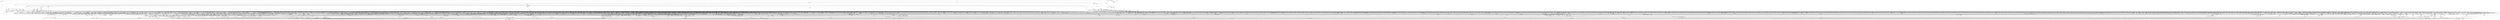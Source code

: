 digraph kerncollapsed {
    "Indirect call33" [color="black"];
    "io_poll_remove_entries" [color="black"];
    "post_ttbr_update_workaround" [color="black"];
    "set_next_entity" [color="black"];
    "strcpy" [color="black"];
    "shrink_lock_dentry" [color="black"];
    "mas_pause" [color="black"];
    "__ksize" [color="black"];
    "radix_tree_lookup" [color="black"];
    "__fdget_raw" [color="black"];
    "__percpu_add_return_case_32_1" [color="black"];
    "cpumask_any_and_distribute" [color="black"];
    "memblock_is_map_memory" [color="black"];
    "__wake_up_sync_key" [color="black"];
    "Indirect call4" [color="black"];
    "__kern_my_cpu_offset_47" [color="black"];
    "count_vm_event_2" [color="black"];
    "rcu_dynticks_snap" [color="black"];
    "rt_mutex_setprio" [color="black"];
    "xas_find_marked" [color="black"];
    "__raw_spin_lock_32" [color="black"];
    "set_kpti_asid_bits" [color="black"];
    "lockref_put_return" [color="black"];
    "tcp_get_info_chrono_stats" [color="black"];
    "timer_base.isra.0" [color="black"];
    "llist_del_first" [color="black"];
    "add_wait_queue_exclusive" [color="black"];
    "fsnotify_first_mark" [color="black"];
    "process_shares_mm" [color="black"];
    "__raw_spin_unlock_irq_5" [color="black"];
    "list_del_init_7" [color="black"];
    "_compound_head_7" [color="black"];
    "io_wq_work_match_item" [color="black"];
    "mast_spanning_rebalance.isra.0" [color="black"];
    "__raw_spin_lock_irq_19" [color="black"];
    "__cmpxchg_case_rel_64" [color="black"];
    "steal_suitable_fallback" [color="black"];
    "folio_not_mapped" [color="black"];
    "finish_automount" [color="black"];
    "enqueue_hrtimer.constprop.0" [color="black"];
    "sched_clock_cpu" [color="black"];
    "prb_commit" [color="black"];
    "__cmpxchg_case_acq_32.constprop.0_7" [color="black"];
    "audit_rate_check.part.0" [color="black"];
    "resched_curr" [color="black"];
    "find_vmap_area" [color="black"];
    "arch_get_random_seed_longs" [color="black"];
    "test_ti_thread_flag_11" [color="black"];
    "Indirect call50" [color="black"];
    "__cmpxchg_case_acq_32.constprop.0_15" [color="black"];
    "rb_insert_color_cached" [color="black"];
    "no_page_table" [color="black"];
    "Indirect call0" [color="black"];
    "get_pfnblock_flags_mask" [color="black"];
    "timer_wait_running" [color="black"];
    "signalfd_cleanup" [color="black"];
    "_compound_head_2" [color="black"];
    "count_mounts" [color="black"];
    "__percpu_add_case_32" [color="black"];
    "dev_pm_disable_wake_irq_check" [color="black"];
    "get_task_exe_file" [color="black"];
    "__raw_spin_lock_18" [color="black"];
    "kernfs_root" [color="black"];
    "do_raw_spin_lock_117" [color="black"];
    "__io_disarm_linked_timeout" [color="black"];
    "osq_wait_next" [color="black"];
    "security_sock_rcv_skb" [color="black"];
    "folio_size_2" [color="black"];
    "clear_bit_unlock.constprop.0" [color="black"];
    "__skb_header_pointer" [color="black"];
    "local_cpu_stop" [color="black"];
    "timespec64_equal" [color="black"];
    "find_next_bit_6" [color="black"];
    "rcu_seq_end_1" [color="black"];
    "dev_bus_name" [color="black"];
    "prepend_name" [color="black"];
    "Indirect call172" [color="black"];
    "inode_io_list_move_locked" [color="black"];
    "__raw_spin_unlock_irq_35" [color="black"];
    "mas_allocated.isra.0" [color="black"];
    "__sw_hweight64" [color="black"];
    "skip_atoi" [color="black"];
    "mte_zero_clear_page_tags" [color="black"];
    "queued_write_lock_slowpath" [color="black"];
    "Indirect call20" [color="black"];
    "collect_posix_cputimers" [color="black"];
    "vma_iter_config" [color="black"];
    "__raw_spin_lock_12" [color="black"];
    "queued_spin_lock_slowpath" [color="black"];
    "find_next_bit_7" [color="black"];
    "folio_anon_vma" [color="black"];
    "__update_gt_cputime" [color="black"];
    "audit_copy_inode" [color="black"];
    "do_raw_spin_lock_116" [color="black"];
    "rcu_exp_need_qs" [color="black"];
    "try_to_take_rt_mutex" [color="black"];
    "__flush_tlb_kernel_pgtable" [color="black"];
    "console_is_usable" [color="black"];
    "netlink_overrun" [color="black"];
    "vma_interval_tree_iter_first" [color="black"];
    "fpsimd_preserve_current_state" [color="black"];
    "__wake_up_common" [color="black"];
    "tlb_flush" [color="black"];
    "arch_tlbbatch_should_defer.constprop.0" [color="black"];
    "Indirect call153" [color="black"];
    "rcu_cblist_init" [color="black"];
    "ktime_get_with_offset" [color="black"];
    "Indirect call51" [color="black"];
    "synchronize_rcu.part.0" [color="black"];
    "queued_read_unlock.constprop.0_2" [color="black"];
    "mte_destroy_descend.constprop.0" [color="black"];
    "net_eq_idr" [color="black"];
    "mte_set_pivot" [color="black"];
    "rt_mutex_init_proxy_locked" [color="black"];
    "Indirect call198" [color="black"];
    "d_flags_for_inode" [color="black"];
    "errseq_sample" [color="black"];
    "__raw_spin_lock_irqsave_21" [color="black"];
    "is_vmalloc_addr" [color="black"];
    "write_sequnlock.constprop.0" [color="black"];
    "Indirect call88" [color="black"];
    "osq_unlock" [color="black"];
    "folio_trylock_2" [color="black"];
    "__mutex_remove_waiter" [color="black"];
    "count_vm_events_2" [color="black"];
    "sched_cgroup_fork" [color="black"];
    "rcu_segcblist_extract_done_cbs" [color="black"];
    "__kern_my_cpu_offset_49" [color="black"];
    "Indirect call18" [color="black"];
    "vfsgid_in_group_p" [color="black"];
    "__bitmap_and" [color="black"];
    "_find_next_and_bit" [color="black"];
    "put_dec_full8" [color="black"];
    "fill_contig_page_info" [color="black"];
    "system_supports_address_auth_1" [color="black"];
    "__cmpxchg_case_acq_64_1" [color="black"];
    "proto_memory_pcpu_drain" [color="black"];
    "console_srcu_read_lock" [color="black"];
    "override_creds" [color="black"];
    "__raw_spin_unlock_irqrestore_21" [color="black"];
    "update_curr" [color="black"];
    "Indirect call54" [color="black"];
    "Indirect call15" [color="black"];
    "folio_nr_pages" [color="black"];
    "_raw_spin_rq_lock_irqsave" [color="black"];
    "skb_tailroom_1" [color="black"];
    "crng_make_state" [color="black"];
    "min_deadline_cb_rotate" [color="black"];
    "vma_interval_tree_augment_rotate" [color="black"];
    "Indirect call75" [color="black"];
    "__cmpxchg_case_mb_64" [color="black"];
    "__raw_spin_unlock_irq_3" [color="black"];
    "mas_prev_setup.constprop.0" [color="black"];
    "security_capable" [color="black"];
    "io_cancel_task_cb" [color="black"];
    "_copy_from_user_14" [color="black"];
    "unlock_task_sighand.isra.0_1" [color="black"];
    "list_del_1" [color="black"];
    "oom_unkillable_task.isra.0" [color="black"];
    "__folio_cancel_dirty" [color="black"];
    "__printk_cpu_sync_try_get" [color="black"];
    "__raw_spin_unlock_bh.constprop.0" [color="black"];
    "is_bad_inode" [color="black"];
    "__cmpxchg_case_acq_32.constprop.0_9" [color="black"];
    "sched_ttwu_pending" [color="black"];
    "__accumulate_pelt_segments" [color="black"];
    "set_ti_thread_flag" [color="black"];
    "space_used" [color="black"];
    "do_raw_spin_lock_44" [color="black"];
    "mte_sync_tags" [color="black"];
    "__raw_spin_trylock_4" [color="black"];
    "Indirect call206" [color="black"];
    "__mnt_is_readonly" [color="black"];
    "__raw_spin_lock_irqsave.constprop.0_7" [color="black"];
    "select_collect2" [color="black"];
    "hlist_bl_unlock" [color="black"];
    "__bitmap_weight" [color="black"];
    "split_page" [color="black"];
    "system_supports_mte" [color="black"];
    "dget" [color="black"];
    "do_raw_spin_lock_73" [color="black"];
    "__raw_spin_lock_irqsave.constprop.0_1" [color="black"];
    "__cmpxchg_case_acq_32.constprop.0_5" [color="black"];
    "__xchg_case_mb_64.constprop.0_3" [color="black"];
    "__raw_spin_unlock_irq_1" [color="black"];
    "__wake_up_bit" [color="black"];
    "isolation_suitable.isra.0" [color="black"];
    "__kern_my_cpu_offset_14" [color="black"];
    "get_state_synchronize_rcu" [color="black"];
    "get_cred" [color="black"];
    "get_pwq" [color="black"];
    "posix_cpu_timers_exit" [color="black"];
    "__raw_spin_unlock_irq_19" [color="black"];
    "cpumask_empty_3" [color="black"];
    "arch_local_irq_save_1" [color="black"];
    "__raw_spin_lock_62" [color="black"];
    "percpu_counter_add_batch" [color="black"];
    "Indirect call82" [color="black"];
    "__raw_write_lock_irq_1" [color="black"];
    "__wake_up_parent" [color="black"];
    "mas_wr_walk_index.isra.0" [color="black"];
    "__raw_spin_lock_27" [color="black"];
    "Indirect call57" [color="black"];
    "mas_alloc_req.isra.0" [color="black"];
    "__raw_spin_lock_46" [color="black"];
    "zone_page_state_add" [color="black"];
    "membarrier_update_current_mm" [color="black"];
    "pm_qos_update_flags" [color="black"];
    "need_active_balance" [color="black"];
    "mas_set_split_parent.isra.0" [color="black"];
    "workingset_refault" [color="black"];
    "find_next_and_bit.constprop.0" [color="black"];
    "xa_load" [color="black"];
    "tlb_remove_table_sync_one" [color="black"];
    "percpu_counter_add" [color="black"];
    "smp_call_function" [color="black"];
    "d_walk" [color="black"];
    "should_failslab" [color="black"];
    "__tlb_reset_range" [color="black"];
    "do_raw_spin_lock_57" [color="black"];
    "mas_bulk_rebalance" [color="black"];
    "terminate_walk" [color="black"];
    "find_next_zero_bit" [color="black"];
    "cpu_do_switch_mm" [color="black"];
    "__raw_read_unlock.constprop.0" [color="black"];
    "cpudl_find" [color="black"];
    "rcu_stall_is_suppressed" [color="black"];
    "ptep_set_access_flags" [color="black"];
    "data_push_tail" [color="black"];
    "mte_parent_slot" [color="black"];
    "flush_tlb_mm" [color="black"];
    "__kern_my_cpu_offset_36" [color="black"];
    "do_raw_spin_lock.constprop.0_3" [color="black"];
    "__msecs_to_jiffies" [color="black"];
    "io_poll_can_finish_inline.isra.0" [color="black"];
    "mas_descend" [color="black"];
    "rcu_accelerate_cbs" [color="black"];
    "no_blink" [color="black"];
    "number" [color="black"];
    "__raw_spin_unlock_irqrestore_32" [color="black"];
    "irq_to_desc" [color="black"];
    "prb_final_commit" [color="black"];
    "cpus_share_cache" [color="black"];
    "tk_clock_read" [color="black"];
    "get_next_ino" [color="black"];
    "Indirect call225" [color="black"];
    "__raw_spin_lock_14" [color="black"];
    "Indirect call16" [color="black"];
    "__percpu_add_case_32_2" [color="black"];
    "wakeup_kswapd" [color="black"];
    "need_seqretry" [color="black"];
    "__percpu_add_case_32_15" [color="black"];
    "d_alloc_parallel" [color="black"];
    "u64_stats_add_1" [color="black"];
    "io_cqe_cache_refill" [color="black"];
    "update_sd_lb_stats" [color="black"];
    "console_verbose" [color="black"];
    "Indirect call159" [color="black"];
    "__io_acct_run_queue" [color="black"];
    "deactivate_task" [color="black"];
    "test_ti_thread_flag_21" [color="black"];
    "Indirect call107" [color="black"];
    "get_arm64_ftr_reg" [color="black"];
    "invalid_folio_referenced_vma" [color="black"];
    "legitimize_links" [color="black"];
    "security_current_getsecid_subj" [color="black"];
    "arch_local_irq_enable_2" [color="black"];
    "release_thread" [color="black"];
    "__disable_irq_nosync" [color="black"];
    "timerqueue_add" [color="black"];
    "security_sk_free" [color="black"];
    "peernet2id" [color="black"];
    "find_next_bit.constprop.0_11" [color="black"];
    "cpumask_and.isra.0_1" [color="black"];
    "__cmpxchg_case_acq_64" [color="black"];
    "set_secondary_fwnode" [color="black"];
    "tty_termios_baud_rate" [color="black"];
    "min_deadline_cb_propagate" [color="black"];
    "sane_fdtable_size" [color="black"];
    "set_load_weight" [color="black"];
    "skb_queue_tail" [color="black"];
    "clear_siginfo" [color="black"];
    "fsnotify_update_flags" [color="black"];
    "__mutex_trylock" [color="black"];
    "Indirect call87" [color="black"];
    "rt_mutex_slowtrylock" [color="black"];
    "__raw_spin_unlock_irq_28" [color="black"];
    "__pageblock_pfn_to_page" [color="black"];
    "cpu_timer_dequeue" [color="black"];
    "_atomic_dec_and_lock_irqsave" [color="black"];
    "folio_evictable" [color="black"];
    "pm_runtime_deactivate_timer" [color="black"];
    "pte_to_swp_entry" [color="black"];
    "make_vfsuid" [color="black"];
    "smp_call_function_single" [color="black"];
    "hlist_bl_lock" [color="black"];
    "do_softirq_own_stack" [color="black"];
    "tag_get" [color="black"];
    "__arch_copy_to_user" [color="black"];
    "vmf_pte_changed" [color="black"];
    "Indirect call24" [color="black"];
    "__printk_cpu_sync_wait" [color="black"];
    "lookup_mnt" [color="black"];
    "signal_set_stop_flags" [color="black"];
    "prepare_to_wait_exclusive" [color="black"];
    "clear_ti_thread_flag_6" [color="black"];
    "__try_to_del_timer_sync" [color="black"];
    "__dev_put.part.0" [color="black"];
    "unlock_mount" [color="black"];
    "pageblock_pfn_to_page" [color="black"];
    "rt_mutex_proxy_unlock" [color="black"];
    "set_task_reclaim_state" [color="black"];
    "__raw_spin_lock_irqsave_22" [color="black"];
    "page_ref_dec_and_test" [color="black"];
    "__kern_my_cpu_offset_78" [color="black"];
    "anon_vma_interval_tree_iter_next" [color="black"];
    "find_next_bit_18" [color="black"];
    "dev_nit_active" [color="black"];
    "futex_top_waiter" [color="black"];
    "_find_next_or_bit" [color="black"];
    "bit_waitqueue" [color="black"];
    "simple_xattr_space" [color="black"];
    "mnt_get_writers" [color="black"];
    "sme_save_state" [color="black"];
    "__arch_copy_from_user" [color="black"];
    "global_dirtyable_memory" [color="black"];
    "move_linked_works" [color="black"];
    "page_vma_mapped_walk_done_1" [color="black"];
    "Indirect call133" [color="black"];
    "io_cancel_req_match" [color="black"];
    "rt_mutex_top_waiter" [color="black"];
    "__rt_mutex_futex_trylock" [color="black"];
    "deny_write_access.isra.0" [color="black"];
    "is_posix_acl_xattr" [color="black"];
    "mas_push_data" [color="black"];
    "Indirect call49" [color="black"];
    "pcpu_chunk_populated" [color="black"];
    "list_del_init_3" [color="black"];
    "__io_put_kbuf_list" [color="black"];
    "__raw_read_unlock.constprop.0_2" [color="black"];
    "__raw_spin_lock_irq_4" [color="black"];
    "do_raw_spin_lock_10" [color="black"];
    "ktime_get_real_seconds" [color="black"];
    "check_cb_ovld_locked" [color="black"];
    "__kern_my_cpu_offset_54" [color="black"];
    "Indirect call204" [color="black"];
    "link_path_walk" [color="black"];
    "__cmpxchg_case_acq_32.constprop.0_12" [color="black"];
    "__cmpxchg_case_rel_32" [color="black"];
    "__raw_spin_lock_irqsave_12" [color="black"];
    "csum_block_add_ext" [color="black"];
    "zone_reclaimable_pages" [color="black"];
    "__kern_my_cpu_offset_134" [color="black"];
    "Indirect call143" [color="black"];
    "xattr_resolve_name" [color="black"];
    "list_splice_tail_init" [color="black"];
    "find_next_bit_13" [color="black"];
    "nd_alloc_stack" [color="black"];
    "percpu_ref_put_many" [color="black"];
    "prb_reserve" [color="black"];
    "dev_driver_string" [color="black"];
    "__kern_my_cpu_offset_56" [color="black"];
    "dl_clear_overload.part.0" [color="black"];
    "fasync_insert_entry" [color="black"];
    "__raw_spin_lock_irqsave_39" [color="black"];
    "do_raw_spin_lock_3" [color="black"];
    "__skb_flow_get_ports" [color="black"];
    "__page_dup_rmap.constprop.0" [color="black"];
    "__kern_my_cpu_offset_37" [color="black"];
    "kernfs_should_drain_open_files" [color="black"];
    "exit_rcu" [color="black"];
    "arm64_kernel_unmapped_at_el0_2" [color="black"];
    "mutex_is_locked" [color="black"];
    "__percpu_add_case_64_2" [color="black"];
    "inode_permission" [color="black"];
    "__kern_my_cpu_offset_83" [color="black"];
    "mm_counter" [color="black"];
    "arch_get_random_longs" [color="black"];
    "xas_init_marks" [color="black"];
    "find_first_bit_6" [color="black"];
    "__kern_my_cpu_offset_16" [color="black"];
    "_copy_from_iter" [color="black"];
    "Indirect call62" [color="black"];
    "allow_write_access" [color="black"];
    "hrtimer_active" [color="black"];
    "sve_state_size" [color="black"];
    "get_ucounts_or_wrap" [color="black"];
    "cpu_util_cfs_boost" [color="black"];
    "__init_waitqueue_head" [color="black"];
    "Indirect call1" [color="black"];
    "__raw_spin_unlock_irqrestore_18" [color="black"];
    "recalc_sigpending_tsk" [color="black"];
    "_find_next_zero_bit" [color="black"];
    "__cmpxchg_case_acq_32" [color="black"];
    "do_csum" [color="black"];
    "i_uid_into_vfsuid" [color="black"];
    "__raw_spin_unlock_irqrestore_37" [color="black"];
    "__raw_spin_lock_irqsave.constprop.0_2" [color="black"];
    "io_run_local_work_continue" [color="black"];
    "__raw_spin_unlock_irq.constprop.0_2" [color="black"];
    "recalc_sigpending" [color="black"];
    "__raise_softirq_irqoff" [color="black"];
    "find_suitable_fallback" [color="black"];
    "rcu_segcblist_first_pend_cb" [color="black"];
    "siginfo_layout" [color="black"];
    "do_raw_spin_lock_69" [color="black"];
    "rcu_segcblist_inc_len" [color="black"];
    "mab_no_null_split" [color="black"];
    "_task_util_est" [color="black"];
    "read_seqbegin_or_lock" [color="black"];
    "inode_cgwb_move_to_attached" [color="black"];
    "Indirect call119" [color="black"];
    "Indirect call17" [color="black"];
    "__lock_task_sighand" [color="black"];
    "rwsem_read_trylock" [color="black"];
    "folio_trylock" [color="black"];
    "do_raw_spin_lock_16" [color="black"];
    "cpu_online" [color="black"];
    "task_ppid_nr" [color="black"];
    "printk_parse_prefix" [color="black"];
    "xas_set_order.part.0" [color="black"];
    "Indirect call94" [color="black"];
    "mt_find" [color="black"];
    "find_busiest_group" [color="black"];
    "__raw_spin_unlock_irqrestore.constprop.0_2" [color="black"];
    "get_work_pool" [color="black"];
    "tlb_flush_mmu_tlbonly" [color="black"];
    "do_raw_spin_lock_67" [color="black"];
    "wakeup_source_deactivate" [color="black"];
    "io_wq_get_acct" [color="black"];
    "capable_wrt_inode_uidgid" [color="black"];
    "do_raw_spin_lock_35" [color="black"];
    "mutex_trylock" [color="black"];
    "sock_flag_1" [color="black"];
    "__raw_spin_lock_5" [color="black"];
    "__radix_tree_lookup" [color="black"];
    "__raw_spin_unlock_irq_4" [color="black"];
    "__raw_spin_lock.constprop.0_1" [color="black"];
    "mod_zone_page_state" [color="black"];
    "zone_watermark_ok_safe" [color="black"];
    "Indirect call227" [color="black"];
    "tlb_gather_mmu" [color="black"];
    "pi_state_update_owner" [color="black"];
    "set_task_cpu" [color="black"];
    "__raw_spin_lock_23" [color="black"];
    "arch_local_irq_disable_2" [color="black"];
    "pcpu_chunk_relocate" [color="black"];
    "audit_alloc_name" [color="black"];
    "__xchg_case_mb_32.constprop.0" [color="black"];
    "Indirect call181" [color="black"];
    "update_load_avg" [color="black"];
    "folio_lruvec_relock_irq.constprop.0" [color="black"];
    "__raw_spin_unlock_irqrestore_31" [color="black"];
    "add_timer" [color="black"];
    "sched_asym_prefer" [color="black"];
    "Indirect call157" [color="black"];
    "do_raw_spin_lock_56" [color="black"];
    "task_set_jobctl_pending" [color="black"];
    "__raw_spin_lock_irq.constprop.0_1" [color="black"];
    "io_get_cqe_overflow" [color="black"];
    "check_stable_address_space" [color="black"];
    "raw_spin_rq_lock" [color="black"];
    "__cmpxchg_case_64.isra.0" [color="black"];
    "mas_prev_range" [color="black"];
    "put_link" [color="black"];
    "put_filesystem" [color="black"];
    "pcpu_chunk_slot" [color="black"];
    "__percpu_add_case_32_7" [color="black"];
    "parent_len" [color="black"];
    "mas_wr_end_piv" [color="black"];
    "task_participate_group_stop" [color="black"];
    "attach_entity_load_avg" [color="black"];
    "spin_lock_irqsave_check_contention" [color="black"];
    "count_vm_events_1" [color="black"];
    "Indirect call61" [color="black"];
    "mmgrab_2" [color="black"];
    "pm_qos_read_value" [color="black"];
    "timer_delete_sync" [color="black"];
    "futex_q_lock" [color="black"];
    "Indirect call7" [color="black"];
    "Indirect call27" [color="black"];
    "redirty_tail_locked" [color="black"];
    "__hrtimer_next_event_base.constprop.0" [color="black"];
    "d_lru_del" [color="black"];
    "Indirect call103" [color="black"];
    "Indirect call96" [color="black"];
    "irqd_set.isra.0_1" [color="black"];
    "irqd_irq_disabled.isra.0" [color="black"];
    "io_poll_get_ownership" [color="black"];
    "tlb_flush_1" [color="black"];
    "pte_to_swp_entry_2" [color="black"];
    "Indirect call184" [color="black"];
    "set_ptes.isra.0" [color="black"];
    "get_ldops" [color="black"];
    "__lookup_mnt" [color="black"];
    "__wake_up_pollfree" [color="black"];
    "wb_dirty_limits" [color="black"];
    "compaction_defer_reset" [color="black"];
    "pick_next_task_idle" [color="black"];
    "__raw_spin_lock_irq_3" [color="black"];
    "system_supports_mte_1" [color="black"];
    "__cmpxchg_case_acq_32.constprop.0" [color="black"];
    "freezing" [color="black"];
    "irq_work_queue" [color="black"];
    "cpumask_and.isra.0_3" [color="black"];
    "mod_node_state" [color="black"];
    "vm_commit_limit" [color="black"];
    "Indirect call5" [color="black"];
    "futex_cmpxchg_value_locked" [color="black"];
    "posix_cpu_timers_exit_group" [color="black"];
    "__raw_spin_lock" [color="black"];
    "put_unused_fd" [color="black"];
    "Indirect call189" [color="black"];
    "do_raw_spin_lock" [color="black"];
    "__kern_my_cpu_offset_77" [color="black"];
    "rcu_poll_gp_seq_start_unlocked" [color="black"];
    "timer_reduce" [color="black"];
    "audit_log_path_denied" [color="black"];
    "__task_pid_nr_ns" [color="black"];
    "prepare_to_swait_event" [color="black"];
    "io_cancel_cb" [color="black"];
    "Indirect call65" [color="black"];
    "do_raw_spin_lock_12" [color="black"];
    "__audit_getname" [color="black"];
    "req_ref_put_and_test" [color="black"];
    "do_raw_spin_lock_60" [color="black"];
    "__wake_up" [color="black"];
    "__raw_spin_unlock_irqrestore" [color="black"];
    "cpu_clock_sample" [color="black"];
    "tag_set" [color="black"];
    "lru_note_cost" [color="black"];
    "__dput_to_list" [color="black"];
    "walk_component" [color="black"];
    "invalid_mkclean_vma" [color="black"];
    "drop_links" [color="black"];
    "__mod_lruvec_state" [color="black"];
    "__raw_write_unlock_irq_4" [color="black"];
    "fsnotify_free_mark" [color="black"];
    "irq_get_irq_data" [color="black"];
    "__inode_add_lru" [color="black"];
    "__irq_disable" [color="black"];
    "__raw_read_lock_irqsave.constprop.0_1" [color="black"];
    "Indirect call56" [color="black"];
    "io_wq_hash_work" [color="black"];
    "update_cached_migrate" [color="black"];
    "__irq_get_desc_lock" [color="black"];
    "percpu_counter_set" [color="black"];
    "__kern_my_cpu_offset_53" [color="black"];
    "__smp_call_single_queue" [color="black"];
    "__skb_set_length_1" [color="black"];
    "finish_wait" [color="black"];
    "virt_to_folio" [color="black"];
    "Indirect call200" [color="black"];
    "__raw_spin_unlock_irqrestore_8" [color="black"];
    "memcg_charge_kernel_stack.part.0" [color="black"];
    "tty_ldisc_open" [color="black"];
    "mas_mab_cp" [color="black"];
    "lockref_get_not_dead" [color="black"];
    "lock_mnt_tree" [color="black"];
    "prb_read_valid" [color="black"];
    "__irq_work_queue_local" [color="black"];
    "pcpu_find_block_fit" [color="black"];
    "filemap_release_folio" [color="black"];
    "__raw_spin_unlock_irqrestore_10" [color="black"];
    "Indirect call91" [color="black"];
    "read_seqbegin.constprop.0" [color="black"];
    "__wake_up_klogd.part.0" [color="black"];
    "do_raw_spin_lock_7" [color="black"];
    "sk_mem_reclaim" [color="black"];
    "nsec_to_clock_t" [color="black"];
    "dput_to_list" [color="black"];
    "page_try_share_anon_rmap" [color="black"];
    "set_pud" [color="black"];
    "__flow_hash_from_keys" [color="black"];
    "__raw_spin_unlock_irqrestore_2" [color="black"];
    "fd_install" [color="black"];
    "IS_ERR_OR_NULL_3" [color="black"];
    "pagetable_pte_dtor" [color="black"];
    "cpu_mitigations_off" [color="black"];
    "hrtimer_try_to_cancel" [color="black"];
    "__raw_spin_lock_30" [color="black"];
    "Indirect call3" [color="black"];
    "Indirect call108" [color="black"];
    "fpsimd_thread_switch" [color="black"];
    "fatal_signal_pending" [color="black"];
    "propagate_mnt" [color="black"];
    "csum_partial_ext" [color="black"];
    "d_set_mounted" [color="black"];
    "clear_buddies.isra.0" [color="black"];
    "find_first_bit_3" [color="black"];
    "blake2s.constprop.0" [color="black"];
    "__attach_mnt" [color="black"];
    "arch_send_call_function_single_ipi" [color="black"];
    "new_context" [color="black"];
    "__futex_unqueue" [color="black"];
    "flush_tlb_batched_pending" [color="black"];
    "noop_dirty_folio" [color="black"];
    "tick_get_broadcast_mask" [color="black"];
    "rcu_jiffies_till_stall_check" [color="black"];
    "cpumask_any_distribute" [color="black"];
    "Indirect call52" [color="black"];
    "__raw_spin_lock_63" [color="black"];
    "Indirect call34" [color="black"];
    "tty_port_kopened" [color="black"];
    "remove_nodes.constprop.0" [color="black"];
    "__cmpxchg_case_mb_32_2" [color="black"];
    "Indirect call42" [color="black"];
    "__raw_spin_unlock_irq_25" [color="black"];
    "__list_del_entry" [color="black"];
    "split_map_pages" [color="black"];
    "mas_pop_node" [color="black"];
    "do_raw_spin_lock_58" [color="black"];
    "__vfs_getxattr" [color="black"];
    "vma_is_secretmem" [color="black"];
    "hrtimer_cancel" [color="black"];
    "internal_add_timer" [color="black"];
    "__raw_spin_lock_irqsave_1" [color="black"];
    "Indirect call19" [color="black"];
    "__raw_spin_unlock_irq_6" [color="black"];
    "folio_nr_pages_2" [color="black"];
    "__irq_can_set_affinity" [color="black"];
    "node_tag_clear" [color="black"];
    "__d_lookup" [color="black"];
    "get_arm64_ftr_reg_nowarn" [color="black"];
    "netlink_lock_table" [color="black"];
    "__remove_shared_vm_struct.constprop.0" [color="black"];
    "Indirect call114" [color="black"];
    "csum_partial" [color="black"];
    "pcpu_post_unmap_tlb_flush" [color="black"];
    "arch_local_irq_save_3" [color="black"];
    "do_raw_spin_lock_47" [color="black"];
    "lru_lazyfree_fn" [color="black"];
    "set_ptes.constprop.0.isra.0_1" [color="black"];
    "vma_interval_tree_subtree_search" [color="black"];
    "__raw_spin_lock_3" [color="black"];
    "chacha_block_generic" [color="black"];
    "folio_test_uptodate" [color="black"];
    "_find_last_bit" [color="black"];
    "Indirect call142" [color="black"];
    "_get_random_bytes" [color="black"];
    "__legitimize_path" [color="black"];
    "__kern_my_cpu_offset_67" [color="black"];
    "__pick_first_entity" [color="black"];
    "__raw_spin_unlock_irq_20" [color="black"];
    "__kern_my_cpu_offset_89" [color="black"];
    "ihold" [color="black"];
    "__put_unused_fd" [color="black"];
    "task_sigpending_2" [color="black"];
    "kthread_is_per_cpu" [color="black"];
    "__iget" [color="black"];
    "__kern_my_cpu_offset_4" [color="black"];
    "posix_cpu_timer_rearm" [color="black"];
    "__pm_relax" [color="black"];
    "get_cred_1" [color="black"];
    "skb_frag_ref" [color="black"];
    "ktime_get_real_ts64" [color="black"];
    "d_same_name" [color="black"];
    "xa_mk_value" [color="black"];
    "tlb_remove_table_smp_sync" [color="black"];
    "__fget_light" [color="black"];
    "kick_process" [color="black"];
    "__anon_vma_interval_tree_augment_rotate" [color="black"];
    "__kern_my_cpu_offset_24" [color="black"];
    "compound_order" [color="black"];
    "folio_nr_pages_4" [color="black"];
    "mutex_spin_on_owner" [color="black"];
    "__to_kthread" [color="black"];
    "gfp_pfmemalloc_allowed" [color="black"];
    "list_del_init_2" [color="black"];
    "do_raw_spin_lock.constprop.0_14" [color="black"];
    "Indirect call168" [color="black"];
    "folio_activate_fn" [color="black"];
    "__printk_safe_exit" [color="black"];
    "__raw_spin_unlock_irqrestore_29" [color="black"];
    "find_first_bit_4" [color="black"];
    "current_is_kswapd" [color="black"];
    "skb_zcopy_clear" [color="black"];
    "dev_xmit_recursion_inc" [color="black"];
    "do_raw_spin_lock_99" [color="black"];
    "xas_pause" [color="black"];
    "test_ti_thread_flag_19" [color="black"];
    "kill_device" [color="black"];
    "check_class_changed" [color="black"];
    "folio_invalidate" [color="black"];
    "kernfs_get" [color="black"];
    "Indirect call148" [color="black"];
    "lockref_put_or_lock" [color="black"];
    "__dl_add" [color="black"];
    "vm_unacct_memory_1" [color="black"];
    "find_next_bit.constprop.0_1" [color="black"];
    "__raw_spin_lock_irqsave_17" [color="black"];
    "decay_load" [color="black"];
    "first_online_pgdat" [color="black"];
    "xas_next_offset" [color="black"];
    "mas_find" [color="black"];
    "cpu_util_cfs" [color="black"];
    "__raw_spin_unlock_irqrestore_6" [color="black"];
    "____core____" [color="kernel"];
    "page_ref_add" [color="black"];
    "__cmpxchg_case_mb_32_3" [color="black"];
    "Indirect call130" [color="black"];
    "xas_error.isra.0_1" [color="black"];
    "skb_copy_bits" [color="black"];
    "pcpu_unit_page_offset" [color="black"];
    "d_instantiate" [color="black"];
    "__acct_reclaim_writeback" [color="black"];
    "count_vm_events" [color="black"];
    "do_raw_spin_lock_37" [color="black"];
    "exportfs_encode_inode_fh" [color="black"];
    "__do_once_start" [color="black"];
    "Indirect call210" [color="black"];
    "pagefault_enable" [color="black"];
    "ktime_get_mono_fast_ns" [color="black"];
    "__percpu_add_case_64.constprop.0_3" [color="black"];
    "do_raw_spin_lock_34" [color="black"];
    "other_cpu_in_panic" [color="black"];
    "__percpu_counter_sum" [color="black"];
    "vma_address" [color="black"];
    "call_function_single_prep_ipi" [color="black"];
    "dentry_string_cmp" [color="black"];
    "qdisc_run_begin" [color="black"];
    "do_raw_spin_lock_26" [color="black"];
    "can_set_direct_map" [color="black"];
    "mas_store_b_node" [color="black"];
    "__skb_zcopy_downgrade_managed" [color="black"];
    "activate_task" [color="black"];
    "Indirect call32" [color="black"];
    "arch_local_irq_restore_2" [color="black"];
    "xa_is_node" [color="black"];
    "update_blocked_averages" [color="black"];
    "Indirect call98" [color="black"];
    "cleanup_timerqueue" [color="black"];
    "Indirect call43" [color="black"];
    "do_raw_spin_lock_8" [color="black"];
    "do_raw_spin_lock_64" [color="black"];
    "__timer_delete" [color="black"];
    "__wake_q_add" [color="black"];
    "mod_node_page_state" [color="black"];
    "hrtimer_force_reprogram.constprop.0" [color="black"];
    "__raw_spin_lock_irqsave.constprop.0_9" [color="black"];
    "double_unlock_balance" [color="black"];
    "capacity_of" [color="black"];
    "security_inode_init_security_anon" [color="black"];
    "call_on_irq_stack" [color="black"];
    "io_prep_async_work" [color="black"];
    "list_move_1" [color="black"];
    "set_pageblock_migratetype" [color="black"];
    "groups_search" [color="black"];
    "raw_spin_rq_unlock_irqrestore" [color="black"];
    "__mnt_drop_write_file" [color="black"];
    "pid_nr_ns" [color="black"];
    "Indirect call138" [color="black"];
    "Indirect call80" [color="black"];
    "sig_handler_ignored" [color="black"];
    "fpsimd_save" [color="black"];
    "wakeup_kcompactd" [color="black"];
    "__task_rq_lock" [color="black"];
    "io_poll_add_hash" [color="black"];
    "first_zones_zonelist" [color="black"];
    "__skb_dequeue_3" [color="black"];
    "__raw_spin_lock_irqsave.constprop.0_3" [color="black"];
    "Indirect call64" [color="black"];
    "__cmpxchg_case_acq_32.constprop.0_10" [color="black"];
    "pde_subdir_first" [color="black"];
    "Indirect call136" [color="black"];
    "__fsnotify_update_child_dentry_flags" [color="black"];
    "allow_direct_reclaim" [color="black"];
    "arch_irq_work_raise" [color="black"];
    "Indirect call191" [color="black"];
    "__clear_close_on_exec.isra.0" [color="black"];
    "pvm_find_va_enclose_addr" [color="black"];
    "__raw_write_lock_irq.constprop.0" [color="black"];
    "enqueue_pushable_dl_task" [color="black"];
    "make_vfsgid" [color="black"];
    "Indirect call70" [color="black"];
    "__hlist_del" [color="black"];
    "cpu_online_3" [color="black"];
    "do_raw_spin_lock_2" [color="black"];
    "Indirect call46" [color="black"];
    "smp_call_function_many_cond" [color="black"];
    "do_add_mount" [color="black"];
    "find_next_bit.constprop.0_7" [color="black"];
    "Indirect call180" [color="black"];
    "set_next_task" [color="black"];
    "Indirect call30" [color="black"];
    "rb_first" [color="black"];
    "Indirect call124" [color="black"];
    "class_raw_spinlock_irqsave_destructor" [color="black"];
    "mast_split_data" [color="black"];
    "xas_load" [color="black"];
    "__sync_icache_dcache" [color="black"];
    "kmap_local_page" [color="black"];
    "u64_stats_add_2" [color="black"];
    "mtree_range_walk" [color="black"];
    "d_shrink_del" [color="black"];
    "extfrag_for_order" [color="black"];
    "access_ok_16" [color="black"];
    "__raw_spin_lock_irqsave_3" [color="black"];
    "pageblock_skip_persistent" [color="black"];
    "d_path" [color="black"];
    "lockref_get" [color="black"];
    "__cmpxchg_case_acq_32.constprop.0_4" [color="black"];
    "device_pm_check_callbacks" [color="black"];
    "propagate_one" [color="black"];
    "pcpu_block_refresh_hint" [color="black"];
    "find_mergeable_anon_vma" [color="black"];
    "compaction_zonelist_suitable" [color="black"];
    "mast_ascend" [color="black"];
    "Indirect call179" [color="black"];
    "task_rq_lock" [color="black"];
    "radix_tree_tag_get" [color="black"];
    "lock_timer_base" [color="black"];
    "__set_open_fd" [color="black"];
    "in_group_p" [color="black"];
    "get_sd_balance_interval" [color="black"];
    "device_links_read_lock" [color="black"];
    "path_is_under" [color="black"];
    "find_last_bit" [color="black"];
    "tty_name" [color="black"];
    "__raw_spin_lock_irqsave_52" [color="black"];
    "rcu_segcblist_ready_cbs" [color="black"];
    "find_next_bit_8" [color="black"];
    "__raw_spin_trylock_3" [color="black"];
    "__integrity_iint_find" [color="black"];
    "raw_spin_rq_trylock" [color="black"];
    "pfn_valid_2" [color="black"];
    "__kern_my_cpu_offset_26" [color="black"];
    "Indirect call37" [color="black"];
    "calc_delta_fair" [color="black"];
    "folio_nr_pages_3" [color="black"];
    "__raw_spin_lock_irqsave_25" [color="black"];
    "netlink_has_listeners" [color="black"];
    "inactive_is_low.constprop.0" [color="black"];
    "page_ref_inc_4" [color="black"];
    "set_page_dirty" [color="black"];
    "desc_read" [color="black"];
    "fetch_robust_entry" [color="black"];
    "__preempt_count_add.constprop.0_1" [color="black"];
    "__io_prep_linked_timeout" [color="black"];
    "__raw_spin_unlock_irq_17" [color="black"];
    "set_ti_thread_flag_4" [color="black"];
    "pm_ops_is_empty" [color="black"];
    "anon_vma_interval_tree_post_update_vma" [color="black"];
    "chacha_permute" [color="black"];
    "ktime_add_safe" [color="black"];
    "io_poll_mark_cancelled" [color="black"];
    "slab_want_init_on_free" [color="black"];
    "__percpu_add_case_32_1" [color="black"];
    "try_to_unlazy_next" [color="black"];
    "Indirect call60" [color="black"];
    "__raw_spin_unlock_irq_36" [color="black"];
    "lru_move_tail_fn" [color="black"];
    "__raw_spin_lock_irqsave_29" [color="black"];
    "compaction_suitable" [color="black"];
    "wb_io_lists_populated" [color="black"];
    "__dequeue_entity" [color="black"];
    "cpudl_heapify_up" [color="black"];
    "iov_iter_revert" [color="black"];
    "_prb_read_valid" [color="black"];
    "do_raw_spin_lock_86" [color="black"];
    "do_raw_spin_lock_41" [color="black"];
    "io_put_kbuf_comp.isra.0" [color="black"];
    "skb_zcopy" [color="black"];
    "__fprop_add_percpu_max" [color="black"];
    "__kmem_obj_info" [color="black"];
    "pcpu_next_md_free_region" [color="black"];
    "update_pm_runtime_accounting" [color="black"];
    "Indirect call205" [color="black"];
    "Indirect call164" [color="black"];
    "task_call_func" [color="black"];
    "pgattr_change_is_safe" [color="black"];
    "__reuseport_detach_closed_sock" [color="black"];
    "security_d_instantiate" [color="black"];
    "Indirect call31" [color="black"];
    "Indirect call39" [color="black"];
    "Indirect call158" [color="black"];
    "sock_flag_3" [color="black"];
    "arch_local_irq_save_2" [color="black"];
    "Indirect call38" [color="black"];
    "access_ok_2" [color="black"];
    "io_wq_exit_start" [color="black"];
    "Indirect call220" [color="black"];
    "pte_mkdirty" [color="black"];
    "prepend" [color="black"];
    "check_and_switch_context" [color="black"];
    "touch_atime" [color="black"];
    "handle_lookup_down" [color="black"];
    "list_del_init_5" [color="black"];
    "__kern_my_cpu_offset_42" [color="black"];
    "__raw_spin_lock_irq_7" [color="black"];
    "__percpu_add_case_32_3" [color="black"];
    "task_rq_unlock" [color="black"];
    "cleanup_group_ids" [color="black"];
    "prepare_to_wait" [color="black"];
    "audit_inode" [color="black"];
    "__init_rwsem" [color="black"];
    "workingset_eviction" [color="black"];
    "inode_io_list_del" [color="black"];
    "current_wq_worker" [color="black"];
    "jiffies_to_usecs" [color="black"];
    "kmalloc_slab" [color="black"];
    "rcu_advance_cbs" [color="black"];
    "zone_page_state_snapshot" [color="black"];
    "__reuseport_detach_sock.isra.0" [color="black"];
    "tty_termios_input_baud_rate" [color="black"];
    "Indirect call83" [color="black"];
    "copy_thread" [color="black"];
    "Indirect call218" [color="black"];
    "idr_for_each" [color="black"];
    "qdisc_qstats_cpu_qlen_inc" [color="black"];
    "atime_needs_update" [color="black"];
    "Indirect call110" [color="black"];
    "mmget" [color="black"];
    "__timer_delete_sync" [color="black"];
    "prb_first_valid_seq" [color="black"];
    "mnt_add_count" [color="black"];
    "enqueue_timer" [color="black"];
    "signal_pending" [color="black"];
    "filename_lookup" [color="black"];
    "__bitmap_clear" [color="black"];
    "__note_gp_changes" [color="black"];
    "pm_runtime_autosuspend_expiration" [color="black"];
    "mm_set_has_pinned_flag" [color="black"];
    "Indirect call209" [color="black"];
    "mask_irq" [color="black"];
    "workingset_age_nonresident" [color="black"];
    "d_revalidate" [color="black"];
    "test_tsk_need_resched" [color="black"];
    "do_raw_spin_lock_17" [color="black"];
    "clear_ti_thread_flag_1" [color="black"];
    "clear_page" [color="black"];
    "__raw_spin_lock_22" [color="black"];
    "fatal_signal_pending_4" [color="black"];
    "try_to_unmap_flush_dirty" [color="black"];
    "lock_hrtimer_base" [color="black"];
    "__raw_spin_unlock_irqrestore_15" [color="black"];
    "__count_vm_events" [color="black"];
    "__rpm_get_callback" [color="black"];
    "test_and_set_ti_thread_flag_1" [color="black"];
    "do_raw_spin_lock_23" [color="black"];
    "will_become_orphaned_pgrp" [color="black"];
    "__cmpxchg_case_64" [color="black"];
    "Indirect call182" [color="black"];
    "Indirect call226" [color="black"];
    "__raw_spin_lock_19" [color="black"];
    "fsnotify_detach_connector_from_object" [color="black"];
    "__d_instantiate" [color="black"];
    "__raw_spin_lock_irq" [color="black"];
    "__raw_spin_lock_irq_17" [color="black"];
    "drain_local_pages" [color="black"];
    "unhash_mnt" [color="black"];
    "_compound_head_3" [color="black"];
    "dev_xmit_recursion_dec" [color="black"];
    "Indirect call194" [color="black"];
    "cpumask_first_and" [color="black"];
    "pagefault_enable_2" [color="black"];
    "mas_max_gap" [color="black"];
    "Indirect call169" [color="black"];
    "__kern_my_cpu_offset_133" [color="black"];
    "fpsimd_flush_task_state" [color="black"];
    "is_migration_entry" [color="black"];
    "__rt_mutex_slowtrylock" [color="black"];
    "ktime_get" [color="black"];
    "__raw_spin_lock_54" [color="black"];
    "vma_interval_tree_iter_next" [color="black"];
    "d_find_any_alias" [color="black"];
    "do_raw_spin_lock_88" [color="black"];
    "folio_nr_pages_1" [color="black"];
    "Indirect call123" [color="black"];
    "do_raw_spin_lock_1" [color="black"];
    "rcu_gp_is_normal" [color="black"];
    "__wb_update_bandwidth.constprop.0" [color="black"];
    "compaction_free" [color="black"];
    "pcpu_chunk_refresh_hint" [color="black"];
    "Indirect call89" [color="black"];
    "__traverse_mounts" [color="black"];
    "list_del_init_8" [color="black"];
    "netdev_name" [color="black"];
    "get_work_pwq" [color="black"];
    "do_raw_spin_lock_48" [color="black"];
    "__cmpxchg_case_8" [color="black"];
    "Indirect call228" [color="black"];
    "memblock_search" [color="black"];
    "do_raw_spin_lock.constprop.0_11" [color="black"];
    "__isolate_free_page" [color="black"];
    "rcu_segcblist_entrain" [color="black"];
    "lru_deactivate_file_fn" [color="black"];
    "__raw_spin_unlock_irqrestore_5" [color="black"];
    "do_raw_spin_lock_25" [color="black"];
    "check_preempt_curr" [color="black"];
    "folio_mapped_3" [color="black"];
    "blake2s_compress" [color="black"];
    "audit_mark_compare" [color="black"];
    "rcu_exp_jiffies_till_stall_check" [color="black"];
    "Indirect call145" [color="black"];
    "unreserve_highatomic_pageblock" [color="black"];
    "__cmpxchg_case_acq_32.constprop.0_2" [color="black"];
    "access_ok_14" [color="black"];
    "desc_make_reusable" [color="black"];
    "Indirect call69" [color="black"];
    "Indirect call131" [color="black"];
    "check_preempt_curr_dl" [color="black"];
    "__kern_my_cpu_offset_15" [color="black"];
    "access_ok_39" [color="black"];
    "test_ti_thread_flag_22" [color="black"];
    "Indirect call178" [color="black"];
    "__kern_my_cpu_offset_80" [color="black"];
    "__raw_spin_lock_irq_12" [color="black"];
    "do_raw_spin_lock_61" [color="black"];
    "system_supports_generic_auth" [color="black"];
    "addr_to_vb_xa" [color="black"];
    "__d_lookup_unhash_wake" [color="black"];
    "avg_vruntime" [color="black"];
    "list_lru_del" [color="black"];
    "vma_last_pgoff" [color="black"];
    "find_task_by_pid_ns" [color="black"];
    "files_lookup_fd_raw" [color="black"];
    "__dl_sub" [color="black"];
    "update_rq_clock" [color="black"];
    "__kern_my_cpu_offset_50" [color="black"];
    "do_raw_spin_lock_118" [color="black"];
    "task_pid_vnr_1" [color="black"];
    "get_new_cred" [color="black"];
    "queued_read_lock.constprop.0" [color="black"];
    "super_wake" [color="black"];
    "pmd_install" [color="black"];
    "arch_stack_walk" [color="black"];
    "fast_dput" [color="black"];
    "arch_smp_send_reschedule" [color="black"];
    "Indirect call156" [color="black"];
    "io_wq_work_match_all" [color="black"];
    "folio_isolate_lru" [color="black"];
    "wb_has_dirty_io" [color="black"];
    "do_raw_spin_lock_43" [color="black"];
    "mas_start" [color="black"];
    "__d_find_any_alias" [color="black"];
    "__raw_spin_unlock_irq_12" [color="black"];
    "__percpu_add_case_64_4" [color="black"];
    "Indirect call106" [color="black"];
    "strcspn" [color="black"];
    "__wake_up_locked_key_bookmark" [color="black"];
    "Indirect call111" [color="black"];
    "Indirect call174" [color="black"];
    "__ipi_send_mask" [color="black"];
    "arch_local_irq_save_4" [color="black"];
    "__fsnotify_recalc_mask" [color="black"];
    "tick_get_wakeup_device" [color="black"];
    "arch_local_irq_restore" [color="black"];
    "__kern_my_cpu_offset_70" [color="black"];
    "system_supports_tlb_range" [color="black"];
    "__raw_spin_lock_irqsave_19" [color="black"];
    "io_should_retry_thread" [color="black"];
    "pwq_activate_inactive_work" [color="black"];
    "irq_work_single" [color="black"];
    "ksize" [color="black"];
    "__cmpxchg_case_mb_32_10" [color="black"];
    "clear_inode" [color="black"];
    "__set_close_on_exec.isra.0" [color="black"];
    "Indirect call170" [color="black"];
    "pfn_is_map_memory" [color="black"];
    "cpumask_weight.constprop.0_5" [color="black"];
    "set_swapper_pgd" [color="black"];
    "__balance_callbacks" [color="black"];
    "console_trylock" [color="black"];
    "__kern_my_cpu_offset_21" [color="black"];
    "Indirect call188" [color="black"];
    "defer_console_output" [color="black"];
    "Indirect call40" [color="black"];
    "__kern_my_cpu_offset_55" [color="black"];
    "commit_tree" [color="black"];
    "clear_ti_thread_flag_8" [color="black"];
    "cd_forget" [color="black"];
    "rwsem_set_nonspinnable" [color="black"];
    "do_raw_spin_lock_65" [color="black"];
    "do_raw_spin_lock_50" [color="black"];
    "__list_del_entry_2" [color="black"];
    "Indirect call193" [color="black"];
    "find_next_bit_15" [color="black"];
    "signal_pending_state_1" [color="black"];
    "Indirect call173" [color="black"];
    "ptrauth_keys_install_user" [color="black"];
    "__raw_spin_unlock_irqrestore_3" [color="black"];
    "__clear_open_fd" [color="black"];
    "mas_walk" [color="black"];
    "__cmpxchg_case_mb_64_1" [color="black"];
    "Indirect call144" [color="black"];
    "do_raw_spin_lock_29" [color="black"];
    "page_ref_dec_and_test_2" [color="black"];
    "__raw_spin_unlock_irqrestore_17" [color="black"];
    "task_will_free_mem" [color="black"];
    "dl_set_overload.part.0" [color="black"];
    "this_cpu_has_cap" [color="black"];
    "d_is_dir.isra.0_1" [color="black"];
    "fatal_signal_pending_1" [color="black"];
    "__raw_spin_lock_irqsave_23" [color="black"];
    "__kern_my_cpu_offset_35" [color="black"];
    "__posix_timers_find" [color="black"];
    "set_work_data" [color="black"];
    "Indirect call13" [color="black"];
    "do_raw_spin_lock_85" [color="black"];
    "move_freelist_tail" [color="black"];
    "io_poll_remove_entry" [color="black"];
    "dec_rlimit_ucounts" [color="black"];
    "__raw_spin_unlock_irqrestore_1" [color="black"];
    "__kern_my_cpu_offset_17" [color="black"];
    "tick_get_broadcast_device" [color="black"];
    "srcu_get_delay.isra.0" [color="black"];
    "Indirect call207" [color="black"];
    "mas_next_range" [color="black"];
    "memzero_explicit" [color="black"];
    "flush_tlb_mm_1" [color="black"];
    "page_ref_inc_1" [color="black"];
    "tty_audit_fork" [color="black"];
    "mte_dead_leaves.constprop.0" [color="black"];
    "Indirect call66" [color="black"];
    "Indirect call167" [color="black"];
    "wb_update_bandwidth" [color="black"];
    "mab_shift_right" [color="black"];
    "migrate_disable" [color="black"];
    "irq_chip_retrigger_hierarchy" [color="black"];
    "inode_maybe_inc_iversion" [color="black"];
    "tty_ldisc_close" [color="black"];
    "mas_safe_min" [color="black"];
    "u64_stats_inc" [color="black"];
    "Indirect call162" [color="black"];
    "do_raw_spin_lock_93" [color="black"];
    "page_move_anon_rmap" [color="black"];
    "tty_update_time" [color="black"];
    "rwsem_set_reader_owned" [color="black"];
    "find_worker_executing_work" [color="black"];
    "mas_prev_slot" [color="black"];
    "do_raw_spin_lock_31" [color="black"];
    "kmalloc_size_roundup" [color="black"];
    "flush_signal_handlers" [color="black"];
    "__raw_spin_unlock_irq_18" [color="black"];
    "page_ref_inc" [color="black"];
    "get_file_1" [color="black"];
    "__set_fixmap" [color="black"];
    "xas_result" [color="black"];
    "__disable_irq" [color="black"];
    "do_raw_spin_lock_27" [color="black"];
    "remove_wait_queue" [color="black"];
    "test_ti_thread_flag_4" [color="black"];
    "__raw_spin_lock_irqsave_15" [color="black"];
    "device_match_devt" [color="black"];
    "__wait_for_common" [color="black"];
    "do_raw_spin_lock_51" [color="black"];
    "__raw_spin_unlock_irqrestore_12" [color="black"];
    "folio_total_mapcount" [color="black"];
    "Indirect call147" [color="black"];
    "exit_task_stack_account" [color="black"];
    "unlock_mount_hash" [color="black"];
    "entity_eligible" [color="black"];
    "xas_not_node" [color="black"];
    "security_secid_to_secctx" [color="black"];
    "put_dec_trunc8" [color="black"];
    "pid_task" [color="black"];
    "sk_leave_memory_pressure" [color="black"];
    "wb_stat_error" [color="black"];
    "__bitmap_subset" [color="black"];
    "getname_flags" [color="black"];
    "Indirect call117" [color="black"];
    "sub_running_bw.isra.0" [color="black"];
    "__raw_spin_lock_irqsave.constprop.0_8" [color="black"];
    "__mnt_want_write_file" [color="black"];
    "raw_spin_rq_unlock" [color="black"];
    "cpumask_intersects.constprop.0_1" [color="black"];
    "__peernet2id" [color="black"];
    "lru_add_fn" [color="black"];
    "cpuhp_invoke_callback" [color="black"];
    "__kern_my_cpu_offset_29" [color="black"];
    "Indirect call79" [color="black"];
    "device_links_read_unlock" [color="black"];
    "__percpu_add_case_64" [color="black"];
    "Indirect call78" [color="black"];
    "__audit_inode" [color="black"];
    "mas_is_err" [color="black"];
    "find_later_rq" [color="black"];
    "fatal_signal_pending_5" [color="black"];
    "get_file" [color="black"];
    "efi_reboot" [color="black"];
    "list_del_init_6" [color="black"];
    "irq_domain_activate_irq" [color="black"];
    "lookup_mountpoint" [color="black"];
    "__percpu_add_case_32_13" [color="black"];
    "list_del_2" [color="black"];
    "test_and_set_bit_lock.constprop.0" [color="black"];
    "mte_dead_walk" [color="black"];
    "flush_tlb_kernel_range" [color="black"];
    "Indirect call45" [color="black"];
    "task_fits_cpu" [color="black"];
    "mte_clear_page_tags" [color="black"];
    "do_raw_spin_lock_28" [color="black"];
    "__set_task_special" [color="black"];
    "Indirect call9" [color="black"];
    "Indirect call122" [color="black"];
    "memchr" [color="black"];
    "_prb_commit" [color="black"];
    "Indirect call163" [color="black"];
    "mab_mas_cp" [color="black"];
    "pmd_set_huge" [color="black"];
    "tlb_gather_mmu_fullmm" [color="black"];
    "expand" [color="black"];
    "Indirect call90" [color="black"];
    "__kern_my_cpu_offset_38" [color="black"];
    "__io_put_kbuf" [color="black"];
    "num_other_online_cpus" [color="black"];
    "do_raw_spin_lock_18" [color="black"];
    "load_unaligned_zeropad_1" [color="black"];
    "Indirect call223" [color="black"];
    "security_release_secctx" [color="black"];
    "io_acct_cancel_pending_work" [color="black"];
    "sched_clock" [color="black"];
    "posixtimer_rearm" [color="black"];
    "__raw_spin_lock_irqsave_44" [color="black"];
    "fragmentation_index" [color="black"];
    "access_ok_12" [color="black"];
    "osq_lock" [color="black"];
    "replace_mark_chunk" [color="black"];
    "page_ref_inc_6" [color="black"];
    "__raw_spin_lock_irqsave_41" [color="black"];
    "page_ref_inc_2" [color="black"];
    "__cmpxchg_case_acq_32.constprop.0_18" [color="black"];
    "group_close_release" [color="black"];
    "__raw_spin_lock_irq_34" [color="black"];
    "__cmpxchg_case_acq_32.constprop.0_16" [color="black"];
    "__srcu_read_lock" [color="black"];
    "security_audit_rule_match" [color="black"];
    "arch_local_irq_restore_1" [color="black"];
    "prb_next_seq" [color="black"];
    "__cmpxchg_case_acq_32.constprop.0_1" [color="black"];
    "dequeue_load_avg" [color="black"];
    "update_dl_migration" [color="black"];
    "get_mountpoint" [color="black"];
    "queued_write_lock.constprop.0_1" [color="black"];
    "task_clear_jobctl_pending" [color="black"];
    "__do_set_cpus_allowed" [color="black"];
    "__raw_spin_lock_24" [color="black"];
    "clear_ti_thread_flag_3" [color="black"];
    "prep_compound_page" [color="black"];
    "put_cpu_fpsimd_context" [color="black"];
    "propagate_mount_unlock" [color="black"];
    "list_del_3" [color="black"];
    "find_next_bit_17" [color="black"];
    "vmalloc_to_page" [color="black"];
    "get_data" [color="black"];
    "free_vmap_area_rb_augment_cb_propagate" [color="black"];
    "__raw_write_lock.constprop.0_1" [color="black"];
    "folio_account_cleaned" [color="black"];
    "touch_mnt_namespace" [color="black"];
    "init_entity_runnable_average" [color="black"];
    "next_zone" [color="black"];
    "mas_next_setup.constprop.0" [color="black"];
    "Indirect call41" [color="black"];
    "__set_task_comm" [color="black"];
    "__count_vm_events_3" [color="black"];
    "tk_xtime.constprop.0" [color="black"];
    "__kern_my_cpu_offset_6" [color="black"];
    "wake_up_var" [color="black"];
    "mapping_shrinkable_2" [color="black"];
    "__raw_spin_lock_irqsave_4" [color="black"];
    "Indirect call197" [color="black"];
    "purge_fragmented_block" [color="black"];
    "d_alloc" [color="black"];
    "audit_tree_lookup" [color="black"];
    "cpu_switch_to" [color="black"];
    "find_task_by_vpid" [color="black"];
    "thread_group_cputime" [color="black"];
    "online_section_nr" [color="black"];
    "__xchg_case_acq_64.isra.0" [color="black"];
    "__attach_to_pi_owner" [color="black"];
    "mas_prev_sibling" [color="black"];
    "rcu_segcblist_move_seglen" [color="black"];
    "wake_up_klogd" [color="black"];
    "io_timeout_extract" [color="black"];
    "do_raw_spin_lock_15" [color="black"];
    "xas_error.isra.0" [color="black"];
    "mas_put_in_tree" [color="black"];
    "__raw_spin_trylock_1" [color="black"];
    "Indirect call21" [color="black"];
    "tag_clear" [color="black"];
    "Indirect call113" [color="black"];
    "find_next_bit_29" [color="black"];
    "Indirect call151" [color="black"];
    "__lock_timer" [color="black"];
    "Indirect call126" [color="black"];
    "PageMovable" [color="black"];
    "ma_dead_node" [color="black"];
    "timerqueue_iterate_next" [color="black"];
    "Indirect call115" [color="black"];
    "rcu_segcblist_add_len" [color="black"];
    "load_unaligned_zeropad" [color="black"];
    "__ptrace_link" [color="black"];
    "sve_get_vl" [color="black"];
    "find_next_bit.constprop.0_21" [color="black"];
    "cpu_online_1" [color="black"];
    "_find_first_bit" [color="black"];
    "security_task_kill" [color="black"];
    "io_wq_cancel_pending_work" [color="black"];
    "debug_locks_off" [color="black"];
    "pmd_clear_huge" [color="black"];
    "anon_vma_interval_tree_pre_update_vma" [color="black"];
    "choose_mountpoint_rcu" [color="black"];
    "xas_start" [color="black"];
    "__raw_spin_trylock" [color="black"];
    "next_signal" [color="black"];
    "tlb_flush_mmu_tlbonly_1" [color="black"];
    "double_rq_lock" [color="black"];
    "step_into" [color="black"];
    "mas_new_ma_node" [color="black"];
    "__cmpxchg_case_mb_64_7" [color="black"];
    "fsnotify_put_sb_connectors" [color="black"];
    "__kern_my_cpu_offset_79" [color="black"];
    "list_del_init" [color="black"];
    "__raw_spin_unlock_irq_11" [color="black"];
    "rwsem_spin_on_owner" [color="black"];
    "lock_mount_hash" [color="black"];
    "__sk_mem_reduce_allocated" [color="black"];
    "__raw_spin_lock_irq_1" [color="black"];
    "mas_state_walk" [color="black"];
    "kthread_insert_work_sanity_check" [color="black"];
    "mas_next_sibling" [color="black"];
    "cpumask_next_and" [color="black"];
    "__count_vm_events_1" [color="black"];
    "bsearch" [color="black"];
    "workingset_activation" [color="black"];
    "kernfs_next_descendant_post" [color="black"];
    "Indirect call81" [color="black"];
    "__raw_spin_lock_irq_20" [color="black"];
    "clear_ti_thread_flag" [color="black"];
    "Indirect call152" [color="black"];
    "print_tainted" [color="black"];
    "copyin" [color="black"];
    "Indirect call8" [color="black"];
    "rcu_is_cpu_rrupt_from_idle" [color="black"];
    "audit_gid_comparator" [color="black"];
    "Indirect call59" [color="black"];
    "mab_set_b_end" [color="black"];
    "d_find_alias" [color="black"];
    "tsk_fork_get_node" [color="black"];
    "desc_make_final" [color="black"];
    "zone_page_state_snapshot.constprop.0" [color="black"];
    "dl_task_is_earliest_deadline" [color="black"];
    "rseq_migrate" [color="black"];
    "prepare_to_wait_event" [color="black"];
    "io_cancel_ctx_cb" [color="black"];
    "pcpu_alloc_area" [color="black"];
    "srcu_funnel_exp_start" [color="black"];
    "mas_wr_walk" [color="black"];
    "flush_dcache_folio" [color="black"];
    "active_load_balance_cpu_stop" [color="black"];
    "radix_tree_load_root" [color="black"];
    "is_zero_page" [color="black"];
    "__wb_calc_thresh" [color="black"];
    "d_lookup_done" [color="black"];
    "panic_smp_self_stop" [color="black"];
    "pcpu_block_update_hint_alloc" [color="black"];
    "rcu_seq_end" [color="black"];
    "__hrtimer_get_next_event" [color="black"];
    "__raw_spin_lock_34" [color="black"];
    "__raw_spin_lock_irq_21" [color="black"];
    "list_lru_add" [color="black"];
    "inode_to_bdi" [color="black"];
    "do_raw_spin_lock.constprop.0_6" [color="black"];
    "drain_pages" [color="black"];
    "tls_preserve_current_state" [color="black"];
    "test_ti_thread_flag_10" [color="black"];
    "bump_cpu_timer" [color="black"];
    "move_queued_task.constprop.0" [color="black"];
    "qdisc_maybe_clear_missed" [color="black"];
    "__raw_spin_lock_irqsave_11" [color="black"];
    "down_trylock" [color="black"];
    "find_vma" [color="black"];
    "timerqueue_del" [color="black"];
    "qdisc_qstats_cpu_backlog_dec" [color="black"];
    "radix_tree_next_chunk" [color="black"];
    "lockref_mark_dead" [color="black"];
    "__down_trylock_console_sem.constprop.0" [color="black"];
    "arm_timer" [color="black"];
    "kmap_atomic_1" [color="black"];
    "xas_retry" [color="black"];
    "se_weight.isra.0" [color="black"];
    "Indirect call85" [color="black"];
    "__percpu_add_case_64.constprop.0" [color="black"];
    "skb_pfmemalloc" [color="black"];
    "find_vm_area" [color="black"];
    "kthread_should_stop" [color="black"];
    "__raw_read_lock.constprop.0_1" [color="black"];
    "ldsem_down_read_trylock" [color="black"];
    "copy_fd_bitmaps" [color="black"];
    "__sw_hweight32" [color="black"];
    "free_vmap_area_rb_augment_cb_rotate" [color="black"];
    "__rb_rotate_set_parents" [color="black"];
    "__zone_watermark_ok" [color="black"];
    "Indirect call68" [color="black"];
    "Indirect call93" [color="black"];
    "strscpy" [color="black"];
    "cpu_timer_task_rcu" [color="black"];
    "__audit_uring_entry" [color="black"];
    "io_wq_worker_running" [color="black"];
    "system_supports_tlb_range_1" [color="black"];
    "Indirect call165" [color="black"];
    "__local_bh_enable_ip" [color="black"];
    "folio_mapped_2" [color="black"];
    "pgdat_balanced" [color="black"];
    "sync_exp_work_done" [color="black"];
    "rcu_seq_snap" [color="black"];
    "__raw_spin_lock_irq_43" [color="black"];
    "memset" [color="black"];
    "rcu_is_watching" [color="black"];
    "next_group" [color="black"];
    "attach_pid" [color="black"];
    "__update_load_avg_se" [color="black"];
    "update_misfit_status" [color="black"];
    "exit_oom_victim" [color="black"];
    "restore_nameidata" [color="black"];
    "get_page" [color="black"];
    "generic_exec_single" [color="black"];
    "list_splice" [color="black"];
    "Indirect call199" [color="black"];
    "Indirect call48" [color="black"];
    "finish_swait" [color="black"];
    "kmsg_dump" [color="black"];
    "page_ref_add_1" [color="black"];
    "find_vma_prev" [color="black"];
    "fsnotify" [color="black"];
    "mas_push_node" [color="black"];
    "do_raw_spin_lock_63" [color="black"];
    "__remove_hrtimer" [color="black"];
    "need_mlock_drain" [color="black"];
    "idr_find" [color="black"];
    "Indirect call22" [color="black"];
    "fsnotify_group_assert_locked" [color="black"];
    "path_lookupat" [color="black"];
    "has_managed_dma" [color="black"];
    "io_req_complete_defer" [color="black"];
    "srcu_read_unlock.constprop.0" [color="black"];
    "__get_task_comm" [color="black"];
    "sb_clear_inode_writeback" [color="black"];
    "mtree_load" [color="black"];
    "rcu_start_this_gp" [color="black"];
    "mod_zone_state" [color="black"];
    "mas_data_end" [color="black"];
    "sock_flag.constprop.0" [color="black"];
    "user_disable_single_step" [color="black"];
    "__kern_my_cpu_offset_25" [color="black"];
    "move_freepages_block" [color="black"];
    "Indirect call86" [color="black"];
    "__kern_my_cpu_offset_27" [color="black"];
    "aio_nr_sub" [color="black"];
    "mapping_shrinkable_1" [color="black"];
    "__percpu_add_case_64_7" [color="black"];
    "fatal_signal_pending_6" [color="black"];
    "__nr_to_section" [color="black"];
    "Indirect call73" [color="black"];
    "this_cpu_has_cap.part.0" [color="black"];
    "convert_prio" [color="black"];
    "prepare_alloc_pages.constprop.0" [color="black"];
    "lru_deactivate_fn" [color="black"];
    "eventfd_signal_mask" [color="black"];
    "copy_highpage" [color="black"];
    "vma_needs_dirty_tracking" [color="black"];
    "irq_enable" [color="black"];
    "retain_dentry" [color="black"];
    "__raw_spin_lock_irq_18" [color="black"];
    "legitimize_root" [color="black"];
    "post_init_entity_util_avg" [color="black"];
    "__raw_spin_lock_irqsave_18" [color="black"];
    "test_ti_thread_flag_7" [color="black"];
    "netdev_start_xmit" [color="black"];
    "first_zones_zonelist_1" [color="black"];
    "mnt_get_count" [color="black"];
    "strnlen" [color="black"];
    "cpupri_set" [color="black"];
    "__d_lookup_unhash" [color="black"];
    "__list_del_entry_1" [color="black"];
    "__raw_spin_lock_irq_35" [color="black"];
    "fsnotify_handle_inode_event.isra.0" [color="black"];
    "kthread_probe_data" [color="black"];
    "skb_zcopy_downgrade_managed" [color="black"];
    "folio_size" [color="black"];
    "__kern_my_cpu_offset_62" [color="black"];
    "__wb_writeout_add" [color="black"];
    "__xas_next" [color="black"];
    "extract_entropy.constprop.0" [color="black"];
    "strncpy_from_user" [color="black"];
    "get_random_bytes" [color="black"];
    "anon_vma_interval_tree_insert" [color="black"];
    "mas_store_prealloc.part.0" [color="black"];
    "__anon_vma_interval_tree_augment_propagate" [color="black"];
    "__raw_spin_lock_irqsave_7" [color="black"];
    "do_raw_spin_lock_30" [color="black"];
    "atomic_notifier_call_chain" [color="black"];
    "Indirect call139" [color="black"];
    "is_current_pgrp_orphaned" [color="black"];
    "enqueue_task" [color="black"];
    "cpumask_and" [color="black"];
    "kobj_ns_ops" [color="black"];
    "Indirect call183" [color="black"];
    "__raw_write_unlock_irq_5" [color="black"];
    "__pi_strlen" [color="black"];
    "should_zap_page" [color="black"];
    "__percpu_add_case_32_8" [color="black"];
    "exportfs_encode_fh" [color="black"];
    "put_prev_task" [color="black"];
    "__bitmap_set" [color="black"];
    "xas_clear_mark" [color="black"];
    "compound_order_2" [color="black"];
    "vma_fs_can_writeback" [color="black"];
    "mas_adopt_children.isra.0" [color="black"];
    "__percpu_add_case_64_3" [color="black"];
    "desc_read_finalized_seq" [color="black"];
    "__const_udelay" [color="black"];
    "clear_ti_thread_flag_4" [color="black"];
    "mod_timer" [color="black"];
    "__audit_reusename" [color="black"];
    "__raw_spin_unlock_irq" [color="black"];
    "user_path_at_empty" [color="black"];
    "Indirect call128" [color="black"];
    "io_req_defer_failed" [color="black"];
    "leave_rcu" [color="black"];
    "try_check_zero" [color="black"];
    "futex_hb_waiters_dec" [color="black"];
    "mapping_unmap_writable" [color="black"];
    "Indirect call116" [color="black"];
    "__percpu_down_write_trylock" [color="black"];
    "__mnt_want_write" [color="black"];
    "__rb_erase_color" [color="black"];
    "rt_mutex_futex_trylock" [color="black"];
    "access_ok_32" [color="black"];
    "rb_insert_color" [color="black"];
    "d_ancestor" [color="black"];
    "Indirect call186" [color="black"];
    "get_cpu_fpsimd_context" [color="black"];
    "virt_to_head_page.isra.0" [color="black"];
    "Indirect call76" [color="black"];
    "netlink_unlock_table" [color="black"];
    "__raw_spin_lock_26" [color="black"];
    "Indirect call44" [color="black"];
    "wp_page_reuse" [color="black"];
    "mas_find_setup.constprop.0" [color="black"];
    "cpu_online_2" [color="black"];
    "rcu_segcblist_init" [color="black"];
    "____do_softirq" [color="black"];
    "Indirect call121" [color="black"];
    "reweight_task" [color="black"];
    "slab_is_available" [color="black"];
    "__raw_spin_lock_bh.constprop.0_5" [color="black"];
    "arch_teardown_dma_ops" [color="black"];
    "__cmpxchg_case_acq_32_1" [color="black"];
    "local_bh_disable" [color="black"];
    "Indirect call215" [color="black"];
    "__raw_spin_lock_52" [color="black"];
    "read_sanitised_ftr_reg" [color="black"];
    "copy_to_user_page" [color="black"];
    "rcu_seq_set_state" [color="black"];
    "ttwu_queue_wakelist" [color="black"];
    "update_dl_rq_load_avg" [color="black"];
    "fsnotify_data_inode" [color="black"];
    "maybe_mkwrite.isra.0" [color="black"];
    "inc_rlimit_ucounts" [color="black"];
    "folio_trylock_4" [color="black"];
    "__kern_my_cpu_offset_60" [color="black"];
    "___d_drop" [color="black"];
    "skb_orphan_1" [color="black"];
    "folio_mapping" [color="black"];
    "timekeeping_get_ns" [color="black"];
    "Indirect call14" [color="black"];
    "__cmpxchg_case_acq_32.constprop.0_14" [color="black"];
    "get_file_2" [color="black"];
    "__cmpxchg_case_mb_64_6" [color="black"];
    "do_raw_spin_lock_32" [color="black"];
    "skb_may_tx_timestamp.part.0" [color="black"];
    "__kern_my_cpu_offset_71" [color="black"];
    "__cmpxchg_case_mb_64_2" [color="black"];
    "privileged_wrt_inode_uidgid" [color="black"];
    "i_gid_into_vfsgid" [color="black"];
    "Indirect call221" [color="black"];
    "task_active_pid_ns" [color="black"];
    "do_raw_spin_lock_38" [color="black"];
    "io_run_cancel" [color="black"];
    "rcu_poll_gp_seq_end_unlocked" [color="black"];
    "gup_must_unshare" [color="black"];
    "console_srcu_read_unlock" [color="black"];
    "account_pipe_buffers" [color="black"];
    "put_ldops.constprop.0" [color="black"];
    "do_raw_spin_lock_46" [color="black"];
    "pagefault_disable" [color="black"];
    "add_wait_queue" [color="black"];
    "__kern_my_cpu_offset_91" [color="black"];
    "plist_del" [color="black"];
    "do_raw_spin_lock_14" [color="black"];
    "__lookup_slow" [color="black"];
    "mas_wr_store_setup" [color="black"];
    "kernfs_leftmost_descendant" [color="black"];
    "arch_local_irq_save_8" [color="black"];
    "arch_local_irq_save" [color="black"];
    "mas_next_slot" [color="black"];
    "Indirect call100" [color="black"];
    "__efistub_caches_clean_inval_pou" [color="black"];
    "ma_slots" [color="black"];
    "task_curr" [color="black"];
    "wants_signal" [color="black"];
    "plist_add" [color="black"];
    "req_set_fail" [color="black"];
    "skb_checksum" [color="black"];
    "freezing_slow_path" [color="black"];
    "__printk_safe_enter" [color="black"];
    "arch_timer_evtstrm_available" [color="black"];
    "Indirect call229" [color="black"];
    "Indirect call67" [color="black"];
    "spin_lock_irqsave_ssp_contention" [color="black"];
    "arch_send_call_function_ipi_mask" [color="black"];
    "pcpu_page_idx" [color="black"];
    "add_nr_running" [color="black"];
    "security_inode_getsecid" [color="black"];
    "__raw_write_lock_irq" [color="black"];
    "add_device_randomness" [color="black"];
    "__raw_spin_lock_4" [color="black"];
    "do_raw_spin_lock_80" [color="black"];
    "cpumask_subset" [color="black"];
    "__raw_spin_lock_42" [color="black"];
    "Indirect call141" [color="black"];
    "show_mem_node_skip" [color="black"];
    "check_vma_flags" [color="black"];
    "xa_err" [color="black"];
    "__raw_spin_lock_irq.constprop.0_2" [color="black"];
    "__percpu_add_case_64_1" [color="black"];
    "__raw_spin_lock_irq_5" [color="black"];
    "__anon_vma_interval_tree_subtree_search" [color="black"];
    "Indirect call28" [color="black"];
    "d_hash" [color="black"];
    "__xchg_case_64.constprop.0" [color="black"];
    "rcu_segcblist_advance" [color="black"];
    "blake2s_final" [color="black"];
    "dequeue_task" [color="black"];
    "smp_call_function_many" [color="black"];
    "kthread_data" [color="black"];
    "__prepare_to_swait" [color="black"];
    "Indirect call213" [color="black"];
    "dl_rq_of_se" [color="black"];
    "set_ptes.constprop.0.isra.0" [color="black"];
    "d_shrink_add" [color="black"];
    "Indirect call192" [color="black"];
    "Indirect call201" [color="black"];
    "rcu_poll_gp_seq_end" [color="black"];
    "__kern_my_cpu_offset_61" [color="black"];
    "__raw_spin_lock_6" [color="black"];
    "Indirect call216" [color="black"];
    "dec_mm_counter" [color="black"];
    "kobj_child_ns_ops" [color="black"];
    "__raw_spin_lock_64" [color="black"];
    "try_to_unmap_flush" [color="black"];
    "d_set_d_op" [color="black"];
    "__flush_tlb_page_nosync" [color="black"];
    "__raw_spin_lock.constprop.0_2" [color="black"];
    "queued_read_lock_slowpath" [color="black"];
    "sock_rmem_free" [color="black"];
    "__mod_timer" [color="black"];
    "__raw_spin_lock_28" [color="black"];
    "__gfp_pfmemalloc_flags" [color="black"];
    "hrtimer_forward" [color="black"];
    "pfn_swap_entry_to_page" [color="black"];
    "_double_lock_balance" [color="black"];
    "mas_wr_walk_descend" [color="black"];
    "mas_find_child" [color="black"];
    "Indirect call155" [color="black"];
    "__raw_spin_unlock_irqrestore_38" [color="black"];
    "xas_reload" [color="black"];
    "__cmpxchg_case_acq_32.constprop.0_21" [color="black"];
    "lru_note_cost_refault" [color="black"];
    "find_submount" [color="black"];
    "req_set_fail_4" [color="black"];
    "__update_min_deadline" [color="black"];
    "Indirect call10" [color="black"];
    "find_buddy_page_pfn" [color="black"];
    "reusable_anon_vma" [color="black"];
    "__raw_spin_lock_16" [color="black"];
    "group_open_release" [color="black"];
    "task_sched_runtime" [color="black"];
    "rcu_seq_start" [color="black"];
    "Indirect call118" [color="black"];
    "io_poll_find.constprop.0" [color="black"];
    "__percpu_add_case_32_20" [color="black"];
    "vma_interval_tree_augment_propagate" [color="black"];
    "mas_wr_node_walk" [color="black"];
    "fpsimd_save_state" [color="black"];
    "Indirect call224" [color="black"];
    "cpu_clock_sample_group" [color="black"];
    "irq_disable" [color="black"];
    "radix_tree_iter_tag_clear" [color="black"];
    "__cmpxchg_case_mb_32_6" [color="black"];
    "attach_task" [color="black"];
    "anon_vma_interval_tree_remove" [color="black"];
    "node_dirty_ok" [color="black"];
    "__skb_set_length" [color="black"];
    "__raw_spin_unlock_irq_7" [color="black"];
    "rb_next" [color="black"];
    "io_file_get_flags" [color="black"];
    "do_raw_spin_lock_45" [color="black"];
    "__raw_spin_unlock_irq_43" [color="black"];
    "__reset_isolation_pfn" [color="black"];
    "__raw_spin_lock_irqsave_34" [color="black"];
    "Indirect call97" [color="black"];
    "Indirect call95" [color="black"];
    "irq_work_claim" [color="black"];
    "lowest_in_progress" [color="black"];
    "io_put_kbuf" [color="black"];
    "data_alloc" [color="black"];
    "Indirect call150" [color="black"];
    "__kern_my_cpu_offset_28" [color="black"];
    "timer_delete_hook" [color="black"];
    "folio_evictable_1" [color="black"];
    "Indirect call149" [color="black"];
    "try_grab_page" [color="black"];
    "sync_icache_aliases" [color="black"];
    "__cmpxchg_case_mb_32_8" [color="black"];
    "io_schedule_prepare" [color="black"];
    "mas_leaf_set_meta" [color="black"];
    "mas_next" [color="black"];
    "__init_swait_queue_head" [color="black"];
    "__wait_on_bit" [color="black"];
    "Indirect call72" [color="black"];
    "unlock_page" [color="black"];
    "skb_tailroom_2" [color="black"];
    "zone_watermark_ok" [color="black"];
    "task_join_group_stop" [color="black"];
    "__kern_my_cpu_offset_2" [color="black"];
    "folio_wake_bit" [color="black"];
    "set_tsk_need_resched" [color="black"];
    "percpu_ref_put_many.constprop.0_1" [color="black"];
    "__xa_clear_mark" [color="black"];
    "__task_will_free_mem" [color="black"];
    "sk_memory_allocated_sub" [color="black"];
    "Indirect call120" [color="black"];
    "tty_driver_name" [color="black"];
    "dcache_clean_pou" [color="black"];
    "pfn_valid_1" [color="black"];
    "do_raw_spin_lock_66" [color="black"];
    "security_task_getsecid_obj" [color="black"];
    "signal_pending_state_2" [color="black"];
    "rb_erase" [color="black"];
    "__bitmap_equal" [color="black"];
    "posix_cputimers_group_init" [color="black"];
    "wake_all_kswapds" [color="black"];
    "__dev_fwnode" [color="black"];
    "auditd_test_task" [color="black"];
    "cpumask_copy_1" [color="black"];
    "wq_worker_running" [color="black"];
    "__raw_spin_lock_irqsave" [color="black"];
    "vma_interval_tree_insert_after" [color="black"];
    "fprop_reflect_period_percpu.isra.0" [color="black"];
    "do_raw_spin_lock_36" [color="black"];
    "folio_pfn" [color="black"];
    "__fswab32_10" [color="black"];
    "hrtimer_reprogram.constprop.0" [color="black"];
    "mas_parent_type" [color="black"];
    "xa_find" [color="black"];
    "try_to_unlazy" [color="black"];
    "__raw_spin_unlock_irq_45" [color="black"];
    "should_fail_alloc_page" [color="black"];
    "notifier_call_chain" [color="black"];
    "__cmpxchg_case_acq_32.constprop.0_17" [color="black"];
    "ktime_get_coarse_real_ts64" [color="black"];
    "mas_set_parent.constprop.0" [color="black"];
    "hrtimer_start_range_ns" [color="black"];
    "__raw_spin_trylock_5" [color="black"];
    "copy_from_kernel_nofault_allowed" [color="black"];
    "skb_tailroom" [color="black"];
    "__legitimize_mnt" [color="black"];
    "Indirect call92" [color="black"];
    "clear_nonspinnable" [color="black"];
    "fatal_signal_pending_3" [color="black"];
    "__put_cpu_fpsimd_context" [color="black"];
    "inode_add_lru" [color="black"];
    "__skb_fill_page_desc" [color="black"];
    "handle_dots" [color="black"];
    "xas_find_conflict" [color="black"];
    "__raw_spin_unlock_irq_29" [color="black"];
    "mnt_set_mountpoint" [color="black"];
    "do_raw_spin_lock_83" [color="black"];
    "_mix_pool_bytes" [color="black"];
    "mapping_allow_writable" [color="black"];
    "set_pfnblock_flags_mask" [color="black"];
    "init_timer_key" [color="black"];
    "group_balance_cpu" [color="black"];
    "update_min_vruntime" [color="black"];
    "__percpu_add_case_64_6" [color="black"];
    "__siphash_unaligned" [color="black"];
    "__pi_memcmp" [color="black"];
    "skb_cloned" [color="black"];
    "find_first_bit_1" [color="black"];
    "sock_rfree" [color="black"];
    "do_raw_spin_lock_13" [color="black"];
    "__cmpxchg_case_mb_64_4" [color="black"];
    "page_vma_mapped_walk_done" [color="black"];
    "filemap_check_errors" [color="black"];
    "__cmpxchg_case_acq_32.constprop.0_13" [color="black"];
    "vma_interval_tree_insert" [color="black"];
    "strscpy_pad" [color="black"];
    "mas_rewalk_if_dead" [color="black"];
    "igrab" [color="black"];
    "Indirect call23" [color="black"];
    "mas_update_gap" [color="black"];
    "Indirect call222" [color="black"];
    "_compound_head_5" [color="black"];
    "inc_tlb_flush_pending" [color="black"];
    "is_valid_gup_args" [color="black"];
    "__raw_spin_lock_irqsave_6" [color="black"];
    "__mod_node_page_state" [color="black"];
    "Indirect call127" [color="black"];
    "task_sigpending_1" [color="black"];
    "invalid_migration_vma" [color="black"];
    "Indirect call135" [color="black"];
    "rcu_inkernel_boot_has_ended" [color="black"];
    "kernfs_name_hash" [color="black"];
    "unmask_irq" [color="black"];
    "Indirect call129" [color="black"];
    "__raw_spin_unlock_irq.constprop.0_1" [color="black"];
    "next_online_pgdat" [color="black"];
    "__find_vmap_area.constprop.0" [color="black"];
    "__irq_domain_activate_irq" [color="black"];
    "Indirect call203" [color="black"];
    "__cmpxchg_case_acq_32.constprop.0_8" [color="black"];
    "irq_set_thread_affinity" [color="black"];
    "count_vm_event_1" [color="black"];
    "__count_vm_events_2" [color="black"];
    "generic_permission" [color="black"];
    "__cmpxchg_case_mb_32_4" [color="black"];
    "percpu_ref_get_many.constprop.0" [color="black"];
    "cpumask_next.constprop.0" [color="black"];
    "__irq_startup" [color="black"];
    "pte_offset_kernel.isra.0" [color="black"];
    "find_next_bit_10" [color="black"];
    "skb_header_cloned" [color="black"];
    "skb_flow_get_icmp_tci" [color="black"];
    "init_completion" [color="black"];
    "cpu_util.constprop.0" [color="black"];
    "find_next_zero_bit_1" [color="black"];
    "__cmpwait_case_32" [color="black"];
    "mte_thread_switch" [color="black"];
    "detach_if_pending" [color="black"];
    "sub_rq_bw.isra.0" [color="black"];
    "Indirect call211" [color="black"];
    "update_newidle_cost" [color="black"];
    "Indirect call154" [color="black"];
    "__raw_spin_lock_irqsave_42" [color="black"];
    "io_match_task_safe" [color="black"];
    "find_alive_thread.isra.0" [color="black"];
    "do_raw_spin_lock_24" [color="black"];
    "__pfn_to_section" [color="black"];
    "group_classify" [color="black"];
    "drain_pages_zone" [color="black"];
    "Indirect call55" [color="black"];
    "Indirect call160" [color="black"];
    "Indirect call185" [color="black"];
    "Indirect call109" [color="black"];
    "tty_driver_flush_buffer" [color="black"];
    "__raw_spin_unlock_irq_37" [color="black"];
    "security_file_set_fowner" [color="black"];
    "Indirect call102" [color="black"];
    "mas_split_final_node.isra.0" [color="black"];
    "__irq_put_desc_unlock" [color="black"];
    "path_get" [color="black"];
    "__raw_spin_lock_31" [color="black"];
    "folio_order" [color="black"];
    "__raw_spin_unlock_irq_21" [color="black"];
    "__raw_spin_unlock_irqrestore_33" [color="black"];
    "__cmpwait_case_32_3" [color="black"];
    "dev_to_swnode" [color="black"];
    "__kern_my_cpu_offset_51" [color="black"];
    "arm_smccc_1_1_get_conduit" [color="black"];
    "arm64_kernel_unmapped_at_el0_3" [color="black"];
    "list_move_tail" [color="black"];
    "__raw_spin_lock_irq_32" [color="black"];
    "strchr" [color="black"];
    "__skb_checksum" [color="black"];
    "get_task_mm" [color="black"];
    "mas_set_alloc_req" [color="black"];
    "mte_update_gcr_excl.isra.0" [color="black"];
    "arch_local_irq_save_5" [color="black"];
    "percpu_ref_noop_confirm_switch" [color="black"];
    "search_cmp_ftr_reg" [color="black"];
    "__raw_spin_lock_20" [color="black"];
    "__raw_spin_unlock_irqrestore_11" [color="black"];
    "prepend_path" [color="black"];
    "wake_up_bit" [color="black"];
    "do_delayed_call" [color="black"];
    "mm_counter_file" [color="black"];
    "down_read_trylock" [color="black"];
    "__next_zones_zonelist" [color="black"];
    "__cmpxchg_case_mb_32_5" [color="black"];
    "xas_update.isra.0" [color="black"];
    "pvm_determine_end_from_reverse" [color="black"];
    "strncmp" [color="black"];
    "Indirect call71" [color="black"];
    "do_raw_spin_lock_87" [color="black"];
    "xas_set_mark" [color="black"];
    "mas_set_height" [color="black"];
    "__cmpwait_case_32_2" [color="black"];
    "post_alloc_hook" [color="black"];
    "xa_find_after" [color="black"];
    "__pi_strcmp" [color="black"];
    "__raw_spin_lock_21" [color="black"];
    "percpu_counter_dec" [color="black"];
    "do_raw_spin_lock_52" [color="black"];
    "write_seqlock.constprop.0" [color="black"];
    "calc_wheel_index" [color="black"];
    "free_unref_page_commit" [color="black"];
    "task_get_vl" [color="black"];
    "__dev_pm_qos_resume_latency" [color="black"];
    "mas_safe_pivot" [color="black"];
    "mas_wr_new_end" [color="black"];
    "__raw_spin_lock.constprop.0" [color="black"];
    "Indirect call101" [color="black"];
    "is_cpu_allowed" [color="black"];
    "audit_string_contains_control" [color="black"];
    "__raw_spin_lock_49" [color="black"];
    "grow_tree_refs" [color="black"];
    "__cmpxchg_case_acq_32.constprop.0_6" [color="black"];
    "folio_add_new_anon_rmap" [color="black"];
    "mas_ascend" [color="black"];
    "Indirect call202" [color="black"];
    "Indirect call35" [color="black"];
    "test_taint" [color="black"];
    "__enqueue_entity" [color="black"];
    "init_multi_vma_prep" [color="black"];
    "to_kthread" [color="black"];
    "jiffies_to_msecs" [color="black"];
    "__raw_spin_lock_irqsave_50" [color="black"];
    "hlist_del_init_4" [color="black"];
    "hrtimer_sleeper_start_expires" [color="black"];
    "Indirect call77" [color="black"];
    "forward_timer_base" [color="black"];
    "list_del_4" [color="black"];
    "llist_add_batch" [color="black"];
    "mntget" [color="black"];
    "idle_cpu" [color="black"];
    "inode_lru_list_del" [color="black"];
    "rcu_poll_gp_seq_start" [color="black"];
    "rcu_gp_is_expedited" [color="black"];
    "get_vfs_caps_from_disk" [color="black"];
    "mast_fill_bnode" [color="black"];
    "xas_next_entry.constprop.0" [color="black"];
    "klist_node_attached" [color="black"];
    "mte_update_sctlr_user" [color="black"];
    "__add_wait_queue" [color="black"];
    "node_page_state_add" [color="black"];
    "Indirect call47" [color="black"];
    "cpumask_first" [color="black"];
    "page_ref_inc_3" [color="black"];
    "folio_mapped" [color="black"];
    "security_inode_follow_link" [color="black"];
    "to_desc" [color="black"];
    "__raw_spin_unlock_irqrestore.constprop.0_1" [color="black"];
    "__irq_domain_deactivate_irq" [color="black"];
    "Indirect call161" [color="black"];
    "raw_spin_rq_lock_nested" [color="black"];
    "__get_cpu_fpsimd_context" [color="black"];
    "io_prep_async_link" [color="black"];
    "compact_lock_irqsave" [color="black"];
    "kill_super_notify" [color="black"];
    "do_raw_spin_lock_9" [color="black"];
    "__srcu_read_unlock" [color="black"];
    "cpudl_heapify" [color="black"];
    "_compound_head" [color="black"];
    "__raw_read_lock.constprop.0_5" [color="black"];
    "Indirect call176" [color="black"];
    "rcu_segcblist_pend_cbs" [color="black"];
    "xas_set_offset" [color="black"];
    "pmd_offset.isra.0" [color="black"];
    "prb_reserve_in_last" [color="black"];
    "test_ti_thread_flag_6" [color="black"];
    "__wake_up_common_lock" [color="black"];
    "ma_pivots" [color="black"];
    "_find_next_bit" [color="black"];
    "next_mnt" [color="black"];
    "__kern_my_cpu_offset_23" [color="black"];
    "llist_reverse_order" [color="black"];
    "sched_clock_noinstr" [color="black"];
    "audit_dummy_context_1" [color="black"];
    "get_mm_exe_file" [color="black"];
    "path_init" [color="black"];
    "do_raw_spin_lock_42" [color="black"];
    "pcpu_next_fit_region.constprop.0" [color="black"];
    "is_subdir" [color="black"];
    "can_migrate_task" [color="black"];
    "sync_rcu_exp_done_unlocked" [color="black"];
    "cpumask_weight" [color="black"];
    "stackinfo_on_stack" [color="black"];
    "__page_cache_release" [color="black"];
    "__kern_my_cpu_offset_74" [color="black"];
    "ptep_clear_flush" [color="black"];
    "kernfs_release_file.part.0.isra.0" [color="black"];
    "is_software_node" [color="black"];
    "Indirect call11" [color="black"];
    "clear_ti_thread_flag_5" [color="black"];
    "pcpu_block_update" [color="black"];
    "update_cfs_rq_load_avg.isra.0" [color="black"];
    "cpudl_set" [color="black"];
    "kmem_valid_obj" [color="black"];
    "Indirect call208" [color="black"];
    "Indirect call187" [color="black"];
    "get_file.isra.0" [color="black"];
    "check_mnt.isra.0" [color="black"];
    "find_lock_task_mm" [color="black"];
    "get_state_synchronize_rcu_full" [color="black"];
    "skb_has_frag_list" [color="black"];
    "do_init_timer.constprop.0" [color="black"];
    "__cmpxchg_case_acq_32_2" [color="black"];
    "Indirect call58" [color="black"];
    "Indirect call125" [color="black"];
    "__finalize_skb_around" [color="black"];
    "signal_pending_state" [color="black"];
    "folio_unlock" [color="black"];
    "Indirect call74" [color="black"];
    "hrtimer_start_expires" [color="black"];
    "__mnt_drop_write" [color="black"];
    "__page_set_anon_rmap" [color="black"];
    "cfs_rq_of" [color="black"];
    "Indirect call146" [color="black"];
    "mutex_can_spin_on_owner" [color="black"];
    "set_ti_thread_flag_5" [color="black"];
    "__mutex_init" [color="black"];
    "__raw_spin_lock_irq_11" [color="black"];
    "__raw_spin_lock_irqsave_5" [color="black"];
    "oom_badness" [color="black"];
    "__sk_mem_reclaim" [color="black"];
    "do_raw_spin_lock_33" [color="black"];
    "Indirect call84" [color="black"];
    "Indirect call99" [color="black"];
    "find_next_and_bit" [color="black"];
    "rcu_cblist_dequeue" [color="black"];
    "cpu_active" [color="black"];
    "int_sqrt" [color="black"];
    "do_softirq" [color="black"];
    "__mutex_trylock_common" [color="black"];
    "pcpu_free_area.isra.0" [color="black"];
    "__rb_change_child.constprop.0" [color="black"];
    "attach_recursive_mnt" [color="black"];
    "__kern_my_cpu_offset_22" [color="black"];
    "Indirect call63" [color="black"];
    "__raw_spin_lock_43" [color="black"];
    "security_inode_permission" [color="black"];
    "__remove_inode_hash" [color="black"];
    "wb_io_lists_depopulated" [color="black"];
    "pcpu_size_to_slot" [color="black"];
    "skb_headers_offset_update" [color="black"];
    "Indirect call195" [color="black"];
    "find_next_bit.constprop.0_6" [color="black"];
    "Indirect call132" [color="black"];
    "rb_prev" [color="black"];
    "Indirect call214" [color="black"];
    "copy_user_highpage" [color="black"];
    "auditsc_get_stamp" [color="black"];
    "audit_comparator" [color="black"];
    "__printk_cpu_sync_put" [color="black"];
    "ma_data_end" [color="black"];
    "__kern_my_cpu_offset_76" [color="black"];
    "pm_runtime_put_noidle_2" [color="black"];
    "set_tlb_ubc_flush_pending" [color="black"];
    "fsnotify_connector_sb" [color="black"];
    "__raw_spin_lock_irq_23" [color="black"];
    "wb_stat_mod" [color="black"];
    "__kern_my_cpu_offset_19" [color="black"];
    "is_path_reachable" [color="black"];
    "hlist_del_init" [color="black"];
    "fprop_fraction_percpu" [color="black"];
    "Indirect call190" [color="black"];
    "__kern_my_cpu_offset_18" [color="black"];
    "dl_bw_cpus" [color="black"];
    "arch_local_irq_save_7" [color="black"];
    "fsnotify_grab_connector" [color="black"];
    "Indirect call196" [color="black"];
    "__raw_spin_unlock_irqrestore_4" [color="black"];
    "__d_lookup_rcu" [color="black"];
    "Indirect call137" [color="black"];
    "mte_copy_page_tags" [color="black"];
    "do_kernel_restart" [color="black"];
    "Indirect call6" [color="black"];
    "mmgrab_1" [color="black"];
    "rb_erase_cached.isra.0" [color="black"];
    "do_raw_spin_lock.constprop.0_13" [color="black"];
    "io_cqring_wake" [color="black"];
    "hlist_del_init_2" [color="black"];
    "domain_dirty_limits" [color="black"];
    "vma_interval_tree_remove" [color="black"];
    "slab_want_init_on_alloc" [color="black"];
    "lockref_get_not_zero" [color="black"];
    "Indirect call26" [color="black"];
    "set_cpu_online" [color="black"];
    "arch_local_irq_restore_3" [color="black"];
    "memmove" [color="black"];
    "task_pid_vnr" [color="black"];
    "Indirect call175" [color="black"];
    "__dl_clear_params" [color="black"];
    "find_next_bit.constprop.0_5" [color="black"];
    "__delay" [color="black"];
    "io_is_timeout_noseq" [color="black"];
    "futex_get_value_locked" [color="black"];
    "__udelay" [color="black"];
    "__raw_spin_lock_irqsave_51" [color="black"];
    "__cmpxchg_case_mb_32_13" [color="black"];
    "__cmpxchg_case_acq_32.constprop.0_19" [color="black"];
    "Indirect call212" [color="black"];
    "mnt_dec_writers" [color="black"];
    "rcu_gpnum_ovf" [color="black"];
    "xas_find" [color="black"];
    "Indirect call134" [color="black"];
    "flush_dcache_page" [color="black"];
    "__raw_spin_lock_irq_26" [color="black"];
    "io_fill_cqe_aux" [color="black"];
    "__cmpwait_case_32_1" [color="black"];
    "prepend_char" [color="black"];
    "prep_new_page" [color="black"];
    "skb_header_pointer_2" [color="black"];
    "tag_clear_highpage" [color="black"];
    "invent_group_ids" [color="black"];
    "__raw_spin_lock_irq_31" [color="black"];
    "__percpu_add_case_64.constprop.0_1" [color="black"];
    "__kern_my_cpu_offset_11" [color="black"];
    "req_set_fail_3" [color="black"];
    "rcu_seq_start_1" [color="black"];
    "find_next_zero_bit_2" [color="black"];
    "rcu_segcblist_enqueue" [color="black"];
    "security_audit_rule_free" [color="black"];
    "signal_pending_11" [color="black"];
    "folio_mapped_1" [color="black"];
    "lock_parent" [color="black"];
    "mapping_shrinkable" [color="black"];
    "do_raw_spin_lock.constprop.0_7" [color="black"];
    "task_clear_jobctl_trapping" [color="black"];
    "do_raw_spin_lock_97" [color="black"];
    "futex_hash" [color="black"];
    "virt_to_slab" [color="black"];
    "pud_clear_huge" [color="black"];
    "access_ok_42" [color="black"];
    "Indirect call177" [color="black"];
    "page_ref_dec_and_test_1" [color="black"];
    "pud_set_huge" [color="black"];
    "Indirect call105" [color="black"];
    "pmd_offset.isra.0_1" [color="black"];
    "audit_uid_comparator" [color="black"];
    "__mod_zone_page_state" [color="black"];
    "__wake_up_locked_key" [color="black"];
    "__free_one_page" [color="black"];
    "__raw_spin_lock_41" [color="black"];
    "Indirect call166" [color="black"];
    "pcpu_init_md_blocks" [color="black"];
    "pagefault_enable_1" [color="black"];
    "Indirect call140" [color="black"];
    "is_rlimit_overlimit" [color="black"];
    "__d_drop" [color="black"];
    "copy_page" [color="black"];
    "__raw_spin_unlock_irqrestore_9" [color="black"];
    "do_raw_spin_lock_11" [color="black"];
    "do_raw_spin_lock.constprop.0_10" [color="black"];
    "disable_irq_nosync" [color="black"];
    "__raw_spin_lock_irq_41" [color="black"];
    "sve_save_state" [color="black"];
    "pm_runtime_get_noresume" [color="black"];
    "complete_walk" [color="black"];
    "__cmpxchg_case_acq_32_3" [color="black"];
    "local_bh_enable" [color="black"];
    "Indirect call171" [color="black"];
    "__raw_spin_unlock_irq_23" [color="black"];
    "__raw_read_unlock.constprop.0_6" [color="black"];
    "mas_leaf_max_gap" [color="black"];
    "pick_next_pushable_dl_task" [color="black"];
    "_compound_head_1" [color="black"];
    "find_next_bit.constprop.0_8" [color="black"];
    "update_group_capacity" [color="black"];
    "__preempt_count_sub" [color="black"];
    "__raw_spin_unlock_irqrestore_24" [color="black"];
    "workingset_update_node" [color="black"];
    "find_next_bit_11" [color="black"];
    "percpu_ref_get_many" [color="black"];
    "lazy_max_pages" [color="black"];
    "qdisc_qstats_cpu_qlen_dec" [color="black"];
    "arch_asym_cpu_priority" [color="black"];
    "timer_delete" [color="black"];
    "lookup_fast" [color="black"];
    "__mutex_add_waiter" [color="black"];
    "change_page_range" [color="black"];
    "fsnotify_compare_groups" [color="black"];
    "__percpu_add_case_32_21" [color="black"];
    "sk_error_report" [color="black"];
    "__futex_queue" [color="black"];
    "__rb_insert_augmented" [color="black"];
    "crng_fast_key_erasure" [color="black"];
    "folio_try_get_rcu" [color="black"];
    "blake2s_update" [color="black"];
    "pcpu_update_empty_pages" [color="black"];
    "put_dec" [color="black"];
    "mas_prev" [color="black"];
    "HAS_UNMAPPED_ID" [color="black"];
    "io_acct_run_queue" [color="black"];
    "__fprop_add_percpu" [color="black"];
    "__bitmap_intersects" [color="black"];
    "graft_tree" [color="black"];
    "__raw_spin_lock_15" [color="black"];
    "take_dentry_name_snapshot" [color="black"];
    "rcu_segcblist_accelerate" [color="black"];
    "do_raw_spin_lock_5" [color="black"];
    "tick_get_device" [color="black"];
    "__lshrti3" [color="black"];
    "copy_from_kernel_nofault" [color="black"];
    "rpm_check_suspend_allowed" [color="black"];
    "gup_folio_next" [color="black"];
    "dl_bw_of" [color="black"];
    "arm64_kernel_unmapped_at_el0_4" [color="black"];
    "__raw_spin_lock_irqsave_32" [color="black"];
    "pde_subdir_find" [color="black"];
    "__d_lookup_rcu_op_compare" [color="black"];
    "add_timer_on" [color="black"];
    "set_nameidata" [color="black"];
    "set_area_direct_map" [color="black"];
    "del_page_from_free_list" [color="black"];
    "__lock_parent" [color="black"];
    "update_sctlr_el1" [color="black"];
    "get_group_info.isra.0" [color="black"];
    "__kern_my_cpu_offset_44" [color="black"];
    "futex_q_unlock" [color="black"];
    "__raw_spin_unlock_irq_38" [color="black"];
    "eth_type_vlan" [color="black"];
    "__raw_spin_unlock_irqrestore_14" [color="black"];
    "page_mapping" [color="black"];
    "vm_stat_account" [color="black"];
    "Indirect call2" [color="black"];
    "Indirect call104" [color="black"];
    "percpu_ref_put_many.constprop.0" [color="black"];
    "set_root_1" [color="black"];
    "xas_next_entry" [color="black"];
    "__raw_spin_lock_irq_25" [color="black"];
    "find_unlink_vmap_area" [color="black"];
    "workingset_test_recent" [color="black"];
    "sock_inuse_add" [color="black"];
    "find_next_bit.constprop.0_14" [color="black"];
    "find_next_bit_3" [color="black"];
    "_find_first_zero_bit" [color="black"];
    "__kern_my_cpu_offset_52" [color="black"];
    "folio_mark_dirty" [color="black"];
    "kernel_init_pages" [color="black"];
    "Indirect call12" [color="black"];
    "Indirect call112" [color="black"];
    "gup_signal_pending" [color="black"];
    "__arm64_sys_name_to_handle_at" [color="black"];
    "_find_first_and_bit" [color="black"];
    "Indirect call217" [color="black"];
    "count_vm_event" [color="black"];
    "sibling_imbalance.isra.0" [color="black"];
    "anon_vma_interval_tree_iter_first" [color="black"];
    "data_check_size" [color="black"];
    "Indirect call219" [color="black"];
    "__xchg_case_mb_64.constprop.0_2" [color="black"];
    "__bpf_free_used_maps" [color="black"];
    "audit_serial" [color="black"];
    "__var_waitqueue" [color="black"];
    "file_ns_capable" [color="black"];
    "mm_trace_rss_stat" [color="black"];
    "__finish_swait" [color="black"];
    "bstats_update" [color="black"];
    "propagation_next" [color="black"];
    "detach_entity_load_avg" [color="black"];
    "put_tree_ref" [color="black"];
    "srcu_gp_start" [color="black"];
    "free_pcppages_bulk" [color="black"];
    "__raw_spin_lock_irq_6" [color="black"];
    "_compound_head_4" [color="black"];
    "try_release_thread_stack_to_cache" [color="black"];
    "_atomic_dec_and_lock" [color="black"];
    "__raw_spin_lock_2" [color="black"];
    "__cmpxchg_case_acq_32.constprop.0_20" [color="black"];
    "raw_spin_rq_lock_1" [color="black"];
    "mab_calc_split" [color="black"];
    "__update_load_avg_cfs_rq" [color="black"];
    "nd_jump_root" [color="black"];
    "folio_trylock_1" [color="black"];
    "Indirect call36" [color="black"];
    "_compound_head_13" [color="black"];
    "compound_order_1" [color="black"];
    "ttwu_do_activate.constprop.0" [color="black"];
    "folio_trylock_flag" [color="black"];
    "update_rt_rq_load_avg" [color="black"];
    "do_raw_spin_lock_72" [color="black"];
    "zone_watermark_fast.constprop.0" [color="black"];
    "strreplace" [color="black"];
    "do_raw_spin_lock_6" [color="black"];
    "__cmpxchg_case_mb_32.constprop.0" [color="black"];
    "sched_post_fork" [color="black"];
    "__dl_update" [color="black"];
    "find_lock_later_rq" [color="black"];
    "add_mm_rss_vec" [color="black"];
    "test_ti_thread_flag_1" [color="black"];
    "Indirect call25" [color="black"];
    "task_work_cancel_match" [color="black"];
    "select_collect" [color="black"];
    "Indirect call29" [color="black"];
    "Indirect call53" [color="black"];
    "__raw_spin_lock_irq_3" -> "do_raw_spin_lock_3" [color="black"];
    "__irq_work_queue_local" -> "llist_add_batch" [color="black"];
    "__irq_work_queue_local" -> "arch_irq_work_raise" [color="black"];
    "__irq_work_queue_local" -> "__kern_my_cpu_offset_44" [color="black"];
    "rcu_poll_gp_seq_end" -> "rcu_seq_end_1" [color="black"];
    "__raw_spin_lock_27" -> "queued_spin_lock_slowpath" [color="black"];
    "vma_interval_tree_iter_next" -> "vma_interval_tree_subtree_search" [color="black"];
    "vma_interval_tree_iter_next" -> "vma_last_pgoff" [color="black"];
    "kernfs_next_descendant_post" -> "rb_next" [color="black"];
    "kernfs_next_descendant_post" -> "kernfs_leftmost_descendant" [color="black"];
    "do_raw_spin_lock_47" -> "queued_spin_lock_slowpath" [color="black"];
    "srcu_funnel_exp_start" -> "__raw_spin_lock_irqsave_11" [color="black"];
    "srcu_funnel_exp_start" -> "spin_lock_irqsave_ssp_contention" [color="black"];
    "srcu_funnel_exp_start" -> "__raw_spin_unlock_irqrestore_8" [color="black"];
    "copy_highpage" -> "mte_copy_page_tags" [color="black"];
    "copy_highpage" -> "copy_page" [color="black"];
    "mas_split_final_node.isra.0" -> "mab_mas_cp" [color="black"];
    "mas_split_final_node.isra.0" -> "mas_set_parent.constprop.0" [color="black"];
    "mas_split_final_node.isra.0" -> "mas_new_ma_node" [color="black"];
    "__folio_cancel_dirty" -> "folio_mapping" [color="black"];
    "__folio_cancel_dirty" -> "inode_to_bdi" [color="black"];
    "__folio_cancel_dirty" -> "folio_account_cleaned" [color="black"];
    "pgdat_balanced" -> "zone_watermark_ok_safe" [color="black"];
    "can_migrate_task" -> "find_next_and_bit" [color="black"];
    "can_migrate_task" -> "kthread_is_per_cpu" [color="black"];
    "can_migrate_task" -> "cfs_rq_of" [color="black"];
    "get_pfnblock_flags_mask" -> "__pfn_to_section" [color="black"];
    "find_next_zero_bit" -> "_find_next_zero_bit" [color="black"];
    "blake2s_update" -> "memmove" [color="black"];
    "blake2s_update" -> "blake2s_compress" [color="black"];
    "do_raw_spin_lock_41" -> "queued_spin_lock_slowpath" [color="black"];
    "calc_delta_fair" -> "__lshrti3" [color="black"];
    "irq_chip_retrigger_hierarchy" -> "irq_chip_retrigger_hierarchy" [color="black"];
    "irq_chip_retrigger_hierarchy" -> "Indirect call114" [color="black"];
    "compaction_suitable" -> "fragmentation_index" [color="black"];
    "compaction_suitable" -> "__zone_watermark_ok" [color="black"];
    "__raw_spin_lock_irq_1" -> "do_raw_spin_lock_1" [color="black"];
    "__dev_put.part.0" -> "__kern_my_cpu_offset_80" [color="black"];
    "__dev_put.part.0" -> "__percpu_add_case_32_15" [color="black"];
    "take_dentry_name_snapshot" -> "__raw_spin_lock_21" [color="black"];
    "take_dentry_name_snapshot" -> "memmove" [color="black"];
    "vma_interval_tree_iter_first" -> "vma_interval_tree_subtree_search" [color="black"];
    "security_inode_permission" -> "Indirect call228" [color="black"];
    "find_next_bit_18" -> "_find_next_bit" [color="black"];
    "task_sigpending_2" -> "test_ti_thread_flag_6" [color="black"];
    "__attach_to_pi_owner" -> "rt_mutex_init_proxy_locked" [color="black"];
    "do_raw_spin_lock_67" -> "queued_spin_lock_slowpath" [color="black"];
    "sched_ttwu_pending" -> "update_rq_clock" [color="black"];
    "sched_ttwu_pending" -> "ttwu_do_activate.constprop.0" [color="black"];
    "sched_ttwu_pending" -> "__kern_my_cpu_offset_21" [color="black"];
    "sched_ttwu_pending" -> "raw_spin_rq_unlock_irqrestore" [color="black"];
    "sched_ttwu_pending" -> "_raw_spin_rq_lock_irqsave" [color="black"];
    "find_next_bit_29" -> "_find_next_bit" [color="black"];
    "prepare_alloc_pages.constprop.0" -> "first_zones_zonelist_1" [color="black"];
    "prepare_alloc_pages.constprop.0" -> "should_fail_alloc_page" [color="black"];
    "wakeup_source_deactivate" -> "__wake_up" [color="black"];
    "wakeup_source_deactivate" -> "timer_delete" [color="black"];
    "wakeup_source_deactivate" -> "ktime_get" [color="black"];
    "sched_clock_noinstr" -> "Indirect call1" [color="black"];
    "do_raw_spin_lock_97" -> "__cmpxchg_case_acq_32_3" [color="black"];
    "do_raw_spin_lock_97" -> "queued_spin_lock_slowpath" [color="black"];
    "__percpu_add_case_32_8" -> "__percpu_add_case_32_8" [color="black"];
    "fprop_fraction_percpu" -> "fprop_reflect_period_percpu.isra.0" [color="black"];
    "mas_new_ma_node" -> "mas_pop_node" [color="black"];
    "radix_tree_tag_get" -> "radix_tree_load_root" [color="black"];
    "radix_tree_tag_get" -> "tag_get" [color="black"];
    "__d_instantiate" -> "d_flags_for_inode" [color="black"];
    "__d_instantiate" -> "__raw_spin_lock_21" [color="black"];
    "__d_instantiate" -> "fsnotify_update_flags" [color="black"];
    "__d_instantiate" -> "__kern_my_cpu_offset_60" [color="black"];
    "__d_instantiate" -> "__percpu_add_case_64_3" [color="black"];
    "mas_prev_slot" -> "mas_ascend" [color="black"];
    "mas_prev_slot" -> "mas_state_walk" [color="black"];
    "mas_prev_slot" -> "mas_data_end" [color="black"];
    "mas_prev_slot" -> "mas_rewalk_if_dead" [color="black"];
    "mas_prev_slot" -> "ma_dead_node" [color="black"];
    "mas_prev_slot" -> "ma_pivots" [color="black"];
    "mas_prev_slot" -> "ma_slots" [color="black"];
    "mas_prev_slot" -> "mas_safe_min" [color="black"];
    "mas_prev_slot" -> "ma_data_end" [color="black"];
    "fsnotify_detach_connector_from_object" -> "fsnotify_put_sb_connectors" [color="black"];
    "find_next_and_bit" -> "_find_next_and_bit" [color="black"];
    "eventfd_signal_mask" -> "__wake_up_locked_key" [color="black"];
    "eventfd_signal_mask" -> "do_raw_spin_lock_56" [color="black"];
    "irq_get_irq_data" -> "irq_to_desc" [color="black"];
    "signal_pending_11" -> "test_ti_thread_flag_22" [color="black"];
    "get_arm64_ftr_reg" -> "get_arm64_ftr_reg_nowarn" [color="black"];
    "strncpy_from_user" -> "access_ok_42" [color="black"];
    "lru_lazyfree_fn" -> "__mod_zone_page_state" [color="black"];
    "lru_lazyfree_fn" -> "list_del_1" [color="black"];
    "lru_lazyfree_fn" -> "folio_nr_pages_2" [color="black"];
    "lru_lazyfree_fn" -> "__count_vm_events" [color="black"];
    "lru_lazyfree_fn" -> "__mod_lruvec_state" [color="black"];
    "d_shrink_del" -> "__kern_my_cpu_offset_60" [color="black"];
    "d_shrink_del" -> "__percpu_add_case_64_3" [color="black"];
    "new_context" -> "find_next_zero_bit" [color="black"];
    "new_context" -> "arm64_kernel_unmapped_at_el0_2" [color="black"];
    "new_context" -> "find_next_bit.constprop.0_1" [color="black"];
    "new_context" -> "__bitmap_clear" [color="black"];
    "new_context" -> "memmove" [color="black"];
    "new_context" -> "memset" [color="black"];
    "new_context" -> "set_kpti_asid_bits" [color="black"];
    "cpu_util_cfs_boost" -> "cpu_util.constprop.0" [color="black"];
    "smp_call_function_single" -> "__kern_my_cpu_offset_42" [color="black"];
    "smp_call_function_single" -> "cpu_online_3" [color="black"];
    "smp_call_function_single" -> "generic_exec_single" [color="black"];
    "smp_call_function_single" -> "__cmpwait_case_32_3" [color="black"];
    "workingset_refault" -> "workingset_test_recent" [color="black"];
    "workingset_refault" -> "lru_note_cost_refault" [color="black"];
    "workingset_refault" -> "mod_node_page_state" [color="black"];
    "workingset_refault" -> "workingset_age_nonresident" [color="black"];
    "do_raw_spin_lock_87" -> "queued_spin_lock_slowpath" [color="black"];
    "count_vm_event" -> "__kern_my_cpu_offset_51" [color="black"];
    "count_vm_event" -> "__percpu_add_case_64_1" [color="black"];
    "page_move_anon_rmap" -> "_compound_head_7" [color="black"];
    "mod_timer" -> "__mod_timer" [color="black"];
    "osq_unlock" -> "__xchg_case_mb_64.constprop.0_2" [color="black"];
    "osq_unlock" -> "osq_wait_next" [color="black"];
    "osq_unlock" -> "__kern_my_cpu_offset_26" [color="black"];
    "first_zones_zonelist_1" -> "__next_zones_zonelist" [color="black"];
    "do_softirq" -> "do_softirq_own_stack" [color="black"];
    "do_softirq" -> "__kern_my_cpu_offset_2" [color="black"];
    "copy_thread" -> "memmove" [color="black"];
    "copy_thread" -> "memset" [color="black"];
    "copy_thread" -> "fpsimd_flush_task_state" [color="black"];
    "copy_thread" -> "system_supports_address_auth_1" [color="black"];
    "copy_thread" -> "get_random_bytes" [color="black"];
    "lockref_get_not_dead" -> "__cmpxchg_case_64" [color="black"];
    "lockref_get_not_dead" -> "__raw_spin_lock_43" [color="black"];
    "__raw_spin_lock_irqsave_34" -> "do_raw_spin_lock_73" [color="black"];
    "do_delayed_call" -> "Indirect call217" [color="black"];
    "mas_next_slot" -> "mas_safe_pivot" [color="black"];
    "mas_next_slot" -> "ma_slots" [color="black"];
    "mas_next_slot" -> "ma_data_end" [color="black"];
    "mas_next_slot" -> "mas_state_walk" [color="black"];
    "mas_next_slot" -> "mas_rewalk_if_dead" [color="black"];
    "mas_next_slot" -> "mas_ascend" [color="black"];
    "mas_next_slot" -> "ma_dead_node" [color="black"];
    "mas_next_slot" -> "ma_pivots" [color="black"];
    "mas_pop_node" -> "mas_set_alloc_req" [color="black"];
    "mas_pop_node" -> "mas_alloc_req.isra.0" [color="black"];
    "mas_pop_node" -> "mas_allocated.isra.0" [color="black"];
    "mas_pop_node" -> "memset" [color="black"];
    "io_should_retry_thread" -> "test_ti_thread_flag_21" [color="black"];
    "ktime_get_real_ts64" -> "timekeeping_get_ns" [color="black"];
    "attach_recursive_mnt" -> "unhash_mnt" [color="black"];
    "attach_recursive_mnt" -> "count_mounts" [color="black"];
    "attach_recursive_mnt" -> "commit_tree" [color="black"];
    "attach_recursive_mnt" -> "cleanup_group_ids" [color="black"];
    "attach_recursive_mnt" -> "__raw_spin_lock_24" [color="black"];
    "attach_recursive_mnt" -> "next_mnt" [color="black"];
    "attach_recursive_mnt" -> "get_mountpoint" [color="black"];
    "attach_recursive_mnt" -> "list_del_init_6" [color="black"];
    "attach_recursive_mnt" -> "mnt_set_mountpoint" [color="black"];
    "attach_recursive_mnt" -> "propagate_mnt" [color="black"];
    "attach_recursive_mnt" -> "lock_mnt_tree" [color="black"];
    "attach_recursive_mnt" -> "____core____" [color="black"];
    "attach_recursive_mnt" -> "touch_mnt_namespace" [color="black"];
    "attach_recursive_mnt" -> "__lookup_mnt" [color="black"];
    "attach_recursive_mnt" -> "unlock_mount_hash" [color="black"];
    "attach_recursive_mnt" -> "lock_mount_hash" [color="black"];
    "attach_recursive_mnt" -> "hlist_del_init_2" [color="black"];
    "attach_recursive_mnt" -> "invent_group_ids" [color="black"];
    "__finalize_skb_around" -> "__kern_my_cpu_offset_78" [color="black"];
    "filename_lookup" -> "path_lookupat" [color="black"];
    "filename_lookup" -> "memset" [color="black"];
    "filename_lookup" -> "set_nameidata" [color="black"];
    "filename_lookup" -> "restore_nameidata" [color="black"];
    "filename_lookup" -> "audit_inode" [color="black"];
    "mask_irq" -> "Indirect call121" [color="black"];
    "mask_irq" -> "irqd_set.isra.0_1" [color="black"];
    "__raw_spin_lock_16" -> "queued_spin_lock_slowpath" [color="black"];
    "arch_get_random_longs" -> "this_cpu_has_cap" [color="black"];
    "io_get_cqe_overflow" -> "io_cqe_cache_refill" [color="black"];
    "min_deadline_cb_propagate" -> "__update_min_deadline" [color="black"];
    "do_raw_spin_lock_36" -> "queued_spin_lock_slowpath" [color="black"];
    "__count_vm_events_2" -> "__kern_my_cpu_offset_54" [color="black"];
    "rcu_poll_gp_seq_start_unlocked" -> "__raw_spin_unlock_irqrestore_9" [color="black"];
    "rcu_poll_gp_seq_start_unlocked" -> "rcu_poll_gp_seq_start" [color="black"];
    "rcu_poll_gp_seq_start_unlocked" -> "__raw_spin_lock_irqsave_12" [color="black"];
    "__raw_spin_lock_irqsave_12" -> "arch_local_irq_save_4" [color="black"];
    "__raw_spin_lock_irqsave_12" -> "do_raw_spin_lock_25" [color="black"];
    "do_raw_spin_lock_1" -> "queued_spin_lock_slowpath" [color="black"];
    "do_raw_spin_lock_1" -> "__cmpxchg_case_acq_32.constprop.0_1" [color="black"];
    "copy_to_user_page" -> "sync_icache_aliases" [color="black"];
    "copy_to_user_page" -> "memmove" [color="black"];
    "arch_send_call_function_single_ipi" -> "__ipi_send_mask" [color="black"];
    "__raw_spin_lock_irqsave.constprop.0_3" -> "queued_spin_lock_slowpath" [color="black"];
    "cpumask_first" -> "find_first_bit_4" [color="black"];
    "__wake_up" -> "__wake_up_common_lock" [color="black"];
    "cd_forget" -> "__raw_spin_lock.constprop.0_1" [color="black"];
    "pcpu_alloc_area" -> "pcpu_block_update_hint_alloc" [color="black"];
    "pcpu_alloc_area" -> "__bitmap_set" [color="black"];
    "pcpu_alloc_area" -> "__bitmap_clear" [color="black"];
    "pcpu_alloc_area" -> "find_last_bit" [color="black"];
    "pcpu_alloc_area" -> "pcpu_chunk_relocate" [color="black"];
    "pcpu_alloc_area" -> "pcpu_block_update" [color="black"];
    "pcpu_alloc_area" -> "find_next_bit_17" [color="black"];
    "pcpu_alloc_area" -> "find_next_zero_bit_1" [color="black"];
    "pcpu_alloc_area" -> "pcpu_chunk_slot" [color="black"];
    "privileged_wrt_inode_uidgid" -> "make_vfsuid" [color="black"];
    "privileged_wrt_inode_uidgid" -> "make_vfsgid" [color="black"];
    "get_cpu_fpsimd_context" -> "__get_cpu_fpsimd_context" [color="black"];
    "__percpu_add_case_64_1" -> "__percpu_add_case_64_1" [color="black"];
    "cpu_util.constprop.0" -> "_task_util_est" [color="black"];
    "cpupri_set" -> "convert_prio" [color="black"];
    "__raw_spin_lock_irq_20" -> "do_raw_spin_lock_37" [color="black"];
    "__percpu_add_case_64_3" -> "__percpu_add_case_64_3" [color="black"];
    "dev_driver_string" -> "dev_bus_name" [color="black"];
    "cleanup_group_ids" -> "____core____" [color="black"];
    "cleanup_group_ids" -> "next_mnt" [color="black"];
    "io_acct_cancel_pending_work" -> "io_run_cancel" [color="black"];
    "io_acct_cancel_pending_work" -> "__raw_spin_lock_42" [color="black"];
    "io_acct_cancel_pending_work" -> "Indirect call164" [color="black"];
    "mte_sync_tags" -> "mte_clear_page_tags" [color="black"];
    "down_trylock" -> "__raw_spin_unlock_irqrestore_5" [color="black"];
    "down_trylock" -> "__raw_spin_lock_irqsave_6" [color="black"];
    "audit_inode" -> "audit_dummy_context_1" [color="black"];
    "audit_inode" -> "__audit_inode" [color="black"];
    "__mnt_drop_write" -> "mnt_dec_writers" [color="black"];
    "mas_find" -> "mas_find_setup.constprop.0" [color="black"];
    "mas_find" -> "mas_next_slot" [color="black"];
    "__inode_add_lru" -> "mapping_shrinkable_2" [color="black"];
    "__inode_add_lru" -> "list_lru_add" [color="black"];
    "__inode_add_lru" -> "__kern_my_cpu_offset_61" [color="black"];
    "__inode_add_lru" -> "__percpu_add_case_64_4" [color="black"];
    "thread_group_cputime" -> "task_sched_runtime" [color="black"];
    "thread_group_cputime" -> "__raw_spin_unlock_irqrestore_3" [color="black"];
    "thread_group_cputime" -> "__raw_spin_lock_irqsave_4" [color="black"];
    "cpumask_and" -> "__bitmap_and" [color="black"];
    "enqueue_pushable_dl_task" -> "rb_insert_color" [color="black"];
    "cpu_timer_dequeue" -> "timerqueue_del" [color="black"];
    "need_active_balance" -> "capacity_of" [color="black"];
    "need_active_balance" -> "sched_asym_prefer" [color="black"];
    "super_wake" -> "wake_up_var" [color="black"];
    "super_wake" -> "__sw_hweight32" [color="black"];
    "compaction_zonelist_suitable" -> "zone_reclaimable_pages" [color="black"];
    "compaction_zonelist_suitable" -> "__next_zones_zonelist" [color="black"];
    "compaction_zonelist_suitable" -> "__zone_watermark_ok" [color="black"];
    "compaction_zonelist_suitable" -> "_find_next_bit" [color="black"];
    "set_next_entity" -> "update_load_avg" [color="black"];
    "set_next_entity" -> "__dequeue_entity" [color="black"];
    "set_next_entity" -> "clear_buddies.isra.0" [color="black"];
    "d_lookup_done" -> "__d_lookup_unhash_wake" [color="black"];
    "gup_signal_pending" -> "test_ti_thread_flag_11" [color="black"];
    "gup_signal_pending" -> "fatal_signal_pending_5" [color="black"];
    "rb_insert_color_cached" -> "rb_insert_color" [color="black"];
    "crng_make_state" -> "do_raw_spin_lock_80" [color="black"];
    "crng_make_state" -> "__raw_spin_lock_irqsave_39" [color="black"];
    "crng_make_state" -> "extract_entropy.constprop.0" [color="black"];
    "crng_make_state" -> "arch_local_irq_save_7" [color="black"];
    "crng_make_state" -> "__kern_my_cpu_offset_74" [color="black"];
    "crng_make_state" -> "__raw_spin_unlock_irqrestore_29" [color="black"];
    "crng_make_state" -> "crng_fast_key_erasure" [color="black"];
    "security_current_getsecid_subj" -> "Indirect call143" [color="black"];
    "timerqueue_iterate_next" -> "rb_next" [color="black"];
    "blake2s_compress" -> "memmove" [color="black"];
    "blake2s_compress" -> "memset" [color="black"];
    "vma_interval_tree_augment_rotate" -> "vma_last_pgoff" [color="black"];
    "__balance_callbacks" -> "Indirect call172" [color="black"];
    "find_vm_area" -> "find_vmap_area" [color="black"];
    "pageblock_skip_persistent" -> "_compound_head_2" [color="black"];
    "pageblock_skip_persistent" -> "compound_order_1" [color="black"];
    "update_load_avg" -> "attach_entity_load_avg" [color="black"];
    "update_load_avg" -> "__update_load_avg_se" [color="black"];
    "update_load_avg" -> "update_cfs_rq_load_avg.isra.0" [color="black"];
    "update_load_avg" -> "detach_entity_load_avg" [color="black"];
    "clear_inode" -> "do_raw_spin_lock_50" [color="black"];
    "mas_put_in_tree" -> "ma_slots" [color="black"];
    "mas_put_in_tree" -> "mte_parent_slot" [color="black"];
    "mas_put_in_tree" -> "mas_set_height" [color="black"];
    "mas_put_in_tree" -> "mas_parent_type" [color="black"];
    "file_ns_capable" -> "security_capable" [color="black"];
    "security_release_secctx" -> "Indirect call146" [color="black"];
    "__raw_spin_lock_62" -> "do_raw_spin_lock_117" [color="black"];
    "invent_group_ids" -> "next_mnt" [color="black"];
    "invent_group_ids" -> "cleanup_group_ids" [color="black"];
    "invent_group_ids" -> "____core____" [color="black"];
    "arch_irq_work_raise" -> "__kern_my_cpu_offset_11" [color="black"];
    "arch_irq_work_raise" -> "__ipi_send_mask" [color="black"];
    "kmsg_dump" -> "Indirect call213" [color="black"];
    "__skb_flow_get_ports" -> "__skb_header_pointer" [color="black"];
    "__raw_spin_lock.constprop.0_2" -> "queued_spin_lock_slowpath" [color="black"];
    "pud_clear_huge" -> "set_pud" [color="black"];
    "audit_rate_check.part.0" -> "__raw_spin_lock_irqsave_18" [color="black"];
    "audit_rate_check.part.0" -> "__raw_spin_unlock_irqrestore_15" [color="black"];
    "__update_load_avg_cfs_rq" -> "decay_load" [color="black"];
    "__update_load_avg_cfs_rq" -> "__accumulate_pelt_segments" [color="black"];
    "__wake_up_common" -> "Indirect call26" [color="black"];
    "percpu_ref_get_many.constprop.0" -> "__kern_my_cpu_offset_70" [color="black"];
    "percpu_ref_get_many.constprop.0" -> "__percpu_add_case_64_7" [color="black"];
    "chacha_block_generic" -> "chacha_permute" [color="black"];
    "chacha_block_generic" -> "memmove" [color="black"];
    "__get_task_comm" -> "__raw_spin_lock_18" [color="black"];
    "__get_task_comm" -> "strscpy_pad" [color="black"];
    "__raw_spin_lock_irqsave.constprop.0_2" -> "queued_spin_lock_slowpath" [color="black"];
    "__count_vm_events_1" -> "__kern_my_cpu_offset_51" [color="black"];
    "hrtimer_sleeper_start_expires" -> "hrtimer_start_expires" [color="black"];
    "raw_spin_rq_trylock" -> "__cmpxchg_case_acq_32" [color="black"];
    "__put_cpu_fpsimd_context" -> "__kern_my_cpu_offset_4" [color="black"];
    "radix_tree_iter_tag_clear" -> "node_tag_clear" [color="black"];
    "prepare_to_wait_exclusive" -> "__raw_spin_lock_irqsave_5" [color="black"];
    "prepare_to_wait_exclusive" -> "__raw_spin_unlock_irqrestore_4" [color="black"];
    "sk_error_report" -> "Indirect call88" [color="black"];
    "io_cancel_cb" -> "io_cancel_req_match" [color="black"];
    "clear_buddies.isra.0" -> "cfs_rq_of" [color="black"];
    "__percpu_add_case_64" -> "__percpu_add_case_64" [color="black"];
    "mast_ascend" -> "memset" [color="black"];
    "mast_ascend" -> "mas_wr_node_walk" [color="black"];
    "mast_ascend" -> "mas_ascend" [color="black"];
    "io_acct_run_queue" -> "__io_acct_run_queue" [color="black"];
    "io_acct_run_queue" -> "__raw_spin_lock_42" [color="black"];
    "io_req_defer_failed" -> "Indirect call183" [color="black"];
    "io_req_defer_failed" -> "req_set_fail" [color="black"];
    "io_req_defer_failed" -> "io_req_complete_defer" [color="black"];
    "io_req_defer_failed" -> "__io_put_kbuf" [color="black"];
    "sched_clock_cpu" -> "sched_clock" [color="black"];
    "__raw_spin_trylock_4" -> "__cmpxchg_case_acq_32.constprop.0_16" [color="black"];
    "pcpu_find_block_fit" -> "find_next_bit_17" [color="black"];
    "pcpu_find_block_fit" -> "find_next_zero_bit_1" [color="black"];
    "pcpu_find_block_fit" -> "pcpu_next_fit_region.constprop.0" [color="black"];
    "d_lru_del" -> "list_lru_del" [color="black"];
    "d_lru_del" -> "__kern_my_cpu_offset_60" [color="black"];
    "d_lru_del" -> "__percpu_add_case_64_3" [color="black"];
    "do_raw_spin_lock_5" -> "queued_spin_lock_slowpath" [color="black"];
    "select_collect" -> "d_shrink_add" [color="black"];
    "select_collect" -> "d_lru_del" [color="black"];
    "lock_mnt_tree" -> "next_mnt" [color="black"];
    "__raw_spin_lock_irqsave_44" -> "do_raw_spin_lock_88" [color="black"];
    "__raw_spin_lock_64" -> "queued_spin_lock_slowpath" [color="black"];
    "down_read_trylock" -> "__cmpxchg_case_acq_64_1" [color="black"];
    "down_read_trylock" -> "rwsem_set_reader_owned" [color="black"];
    "__raw_spin_lock_irqsave_19" -> "do_raw_spin_lock_33" [color="black"];
    "handle_dots" -> "____core____" [color="black"];
    "handle_dots" -> "set_root_1" [color="black"];
    "handle_dots" -> "step_into" [color="black"];
    "handle_dots" -> "dget" [color="black"];
    "handle_dots" -> "__legitimize_path" [color="black"];
    "handle_dots" -> "is_subdir" [color="black"];
    "handle_dots" -> "choose_mountpoint_rcu" [color="black"];
    "memzero_explicit" -> "memset" [color="black"];
    "recalc_sigpending_tsk" -> "set_ti_thread_flag_4" [color="black"];
    "rcu_start_this_gp" -> "__raw_spin_lock_6" [color="black"];
    "task_ppid_nr" -> "__task_pid_nr_ns" [color="black"];
    "__put_unused_fd" -> "__clear_open_fd" [color="black"];
    "xas_result" -> "xas_error.isra.0_1" [color="black"];
    "vm_unacct_memory_1" -> "percpu_counter_add_batch" [color="black"];
    "do_raw_spin_lock_118" -> "queued_spin_lock_slowpath" [color="black"];
    "do_raw_spin_lock_44" -> "queued_spin_lock_slowpath" [color="black"];
    "enqueue_hrtimer.constprop.0" -> "timerqueue_add" [color="black"];
    "cpumask_empty_3" -> "find_first_bit_6" [color="black"];
    "do_raw_spin_lock_26" -> "queued_spin_lock_slowpath" [color="black"];
    "percpu_counter_set" -> "__raw_spin_unlock_irqrestore_21" [color="black"];
    "percpu_counter_set" -> "__raw_spin_lock_irqsave_29" [color="black"];
    "percpu_counter_set" -> "_find_next_bit" [color="black"];
    "d_revalidate" -> "Indirect call223" [color="black"];
    "__raw_spin_lock_46" -> "do_raw_spin_lock_69" [color="black"];
    "is_posix_acl_xattr" -> "__pi_strcmp" [color="black"];
    "wb_dirty_limits" -> "__percpu_counter_sum" [color="black"];
    "wb_dirty_limits" -> "wb_stat_error" [color="black"];
    "wb_dirty_limits" -> "__wb_calc_thresh" [color="black"];
    "prb_final_commit" -> "_prb_commit" [color="black"];
    "set_tlb_ubc_flush_pending" -> "__cmpxchg_case_mb_32_3" [color="black"];
    "set_tlb_ubc_flush_pending" -> "__flush_tlb_page_nosync" [color="black"];
    "select_collect2" -> "d_shrink_add" [color="black"];
    "select_collect2" -> "d_lru_del" [color="black"];
    "debug_locks_off" -> "console_verbose" [color="black"];
    "get_state_synchronize_rcu" -> "rcu_seq_snap" [color="black"];
    "__percpu_add_case_32_2" -> "__percpu_add_case_32_2" [color="black"];
    "__count_vm_events_3" -> "__kern_my_cpu_offset_56" [color="black"];
    "task_participate_group_stop" -> "task_clear_jobctl_pending" [color="black"];
    "task_participate_group_stop" -> "signal_set_stop_flags" [color="black"];
    "ttwu_queue_wakelist" -> "cpus_share_cache" [color="black"];
    "ttwu_queue_wakelist" -> "sched_clock_cpu" [color="black"];
    "ttwu_queue_wakelist" -> "__smp_call_single_queue" [color="black"];
    "ttwu_queue_wakelist" -> "__kern_my_cpu_offset_21" [color="black"];
    "find_busiest_group" -> "sibling_imbalance.isra.0" [color="black"];
    "find_busiest_group" -> "update_sd_lb_stats" [color="black"];
    "find_busiest_group" -> "memset" [color="black"];
    "do_raw_spin_lock_30" -> "queued_spin_lock_slowpath" [color="black"];
    "free_unref_page_commit" -> "__count_vm_events_3" [color="black"];
    "free_unref_page_commit" -> "free_pcppages_bulk" [color="black"];
    "dequeue_load_avg" -> "se_weight.isra.0" [color="black"];
    "gfp_pfmemalloc_allowed" -> "__gfp_pfmemalloc_flags" [color="black"];
    "mm_counter" -> "_compound_head_5" [color="black"];
    "mm_counter" -> "mm_counter_file" [color="black"];
    "do_raw_spin_lock_69" -> "queued_spin_lock_slowpath" [color="black"];
    "simple_xattr_space" -> "__pi_strlen" [color="black"];
    "__lock_parent" -> "__raw_spin_lock_21" [color="black"];
    "folio_invalidate" -> "Indirect call37" [color="black"];
    "_atomic_dec_and_lock" -> "__cmpxchg_case_mb_32_13" [color="black"];
    "_atomic_dec_and_lock" -> "do_raw_spin_lock_116" [color="black"];
    "grow_tree_refs" -> "____core____" [color="black"];
    "propagate_mount_unlock" -> "propagation_next" [color="black"];
    "propagate_mount_unlock" -> "__lookup_mnt" [color="black"];
    "__peernet2id" -> "net_eq_idr" [color="black"];
    "__peernet2id" -> "idr_for_each" [color="black"];
    "skb_copy_bits" -> "pagefault_enable_2" [color="black"];
    "skb_copy_bits" -> "kmap_atomic_1" [color="black"];
    "skb_copy_bits" -> "skb_copy_bits" [color="black"];
    "skb_copy_bits" -> "memmove" [color="black"];
    "igrab" -> "__raw_spin_lock_22" [color="black"];
    "igrab" -> "__iget" [color="black"];
    "cpumask_first_and" -> "_find_first_and_bit" [color="black"];
    "user_path_at_empty" -> "____core____" [color="black"];
    "user_path_at_empty" -> "getname_flags" [color="black"];
    "user_path_at_empty" -> "filename_lookup" [color="black"];
    "__legitimize_mnt" -> "unlock_mount_hash" [color="black"];
    "__legitimize_mnt" -> "lock_mount_hash" [color="black"];
    "__legitimize_mnt" -> "mnt_add_count" [color="black"];
    "mas_find_child" -> "ma_pivots" [color="black"];
    "mas_find_child" -> "ma_slots" [color="black"];
    "mas_find_child" -> "mas_descend" [color="black"];
    "mas_find_child" -> "ma_data_end" [color="black"];
    "mas_find_child" -> "memmove" [color="black"];
    "pde_subdir_first" -> "rb_first" [color="black"];
    "cpu_util_cfs" -> "cpu_util.constprop.0" [color="black"];
    "__irq_put_desc_unlock" -> "Indirect call111" [color="black"];
    "do_raw_spin_lock_83" -> "queued_spin_lock_slowpath" [color="black"];
    "do_raw_spin_lock_32" -> "queued_spin_lock_slowpath" [color="black"];
    "restore_nameidata" -> "____core____" [color="black"];
    "commit_tree" -> "__attach_mnt" [color="black"];
    "commit_tree" -> "touch_mnt_namespace" [color="black"];
    "workingset_eviction" -> "workingset_age_nonresident" [color="black"];
    "mas_set_split_parent.isra.0" -> "mas_set_parent.constprop.0" [color="black"];
    "desc_make_reusable" -> "to_desc" [color="black"];
    "desc_make_reusable" -> "__cmpxchg_case_64.isra.0" [color="black"];
    "__raw_spin_lock_irqsave_51" -> "queued_spin_lock_slowpath" [color="black"];
    "percpu_counter_add_batch" -> "__kern_my_cpu_offset_71" [color="black"];
    "percpu_counter_add_batch" -> "do_raw_spin_lock_67" [color="black"];
    "__wake_up_locked_key_bookmark" -> "__wake_up_common" [color="black"];
    "double_unlock_balance" -> "raw_spin_rq_unlock" [color="black"];
    "mtree_load" -> "ma_dead_node" [color="black"];
    "mtree_load" -> "ma_pivots" [color="black"];
    "mtree_load" -> "ma_slots" [color="black"];
    "mtree_load" -> "mas_start" [color="black"];
    "mtree_load" -> "ma_data_end" [color="black"];
    "__d_lookup_rcu" -> "d_hash" [color="black"];
    "__d_lookup_rcu" -> "__d_lookup_rcu_op_compare" [color="black"];
    "__d_lookup_rcu" -> "dentry_string_cmp" [color="black"];
    "pcpu_chunk_populated" -> "pcpu_update_empty_pages" [color="black"];
    "pcpu_chunk_populated" -> "__bitmap_set" [color="black"];
    "xas_next_entry" -> "xas_find" [color="black"];
    "security_sock_rcv_skb" -> "Indirect call86" [color="black"];
    "workingset_activation" -> "workingset_age_nonresident" [color="black"];
    "get_task_mm" -> "mmget" [color="black"];
    "get_task_mm" -> "__raw_spin_lock" [color="black"];
    "do_raw_spin_lock_8" -> "queued_spin_lock_slowpath" [color="black"];
    "kmem_valid_obj" -> "pfn_is_map_memory" [color="black"];
    "kmem_valid_obj" -> "virt_to_folio" [color="black"];
    "split_map_pages" -> "post_alloc_hook" [color="black"];
    "split_map_pages" -> "split_page" [color="black"];
    "wake_all_kswapds" -> "__next_zones_zonelist" [color="black"];
    "wake_all_kswapds" -> "first_zones_zonelist_1" [color="black"];
    "wake_all_kswapds" -> "wakeup_kswapd" [color="black"];
    "mas_wr_walk_descend" -> "mas_wr_node_walk" [color="black"];
    "mas_wr_walk_descend" -> "ma_slots" [color="black"];
    "__disable_irq_nosync" -> "__irq_get_desc_lock" [color="black"];
    "__disable_irq_nosync" -> "__irq_put_desc_unlock" [color="black"];
    "__disable_irq_nosync" -> "__disable_irq" [color="black"];
    "__dl_update" -> "find_next_and_bit.constprop.0" [color="black"];
    "do_softirq_own_stack" -> "call_on_irq_stack" [color="black"];
    "do_softirq_own_stack" -> "____do_softirq" [color="black"];
    "node_tag_clear" -> "tag_clear" [color="black"];
    "node_tag_clear" -> "tag_get" [color="black"];
    "__raw_write_lock_irq_1" -> "__cmpxchg_case_acq_32.constprop.0_18" [color="black"];
    "__raw_write_lock_irq_1" -> "queued_write_lock_slowpath" [color="black"];
    "__printk_safe_exit" -> "__percpu_add_case_32_2" [color="black"];
    "__printk_safe_exit" -> "__kern_my_cpu_offset_29" [color="black"];
    "io_poll_can_finish_inline.isra.0" -> "io_poll_get_ownership" [color="black"];
    "walk_component" -> "lookup_fast" [color="black"];
    "walk_component" -> "step_into" [color="black"];
    "walk_component" -> "handle_dots" [color="black"];
    "walk_component" -> "____core____" [color="black"];
    "walk_component" -> "put_link" [color="black"];
    "walk_component" -> "__lookup_slow" [color="black"];
    "__raw_spin_lock_irqsave_6" -> "do_raw_spin_lock_13" [color="black"];
    "__raw_spin_lock_irqsave_5" -> "do_raw_spin_lock_12" [color="black"];
    "_raw_spin_rq_lock_irqsave" -> "arch_local_irq_save_1" [color="black"];
    "_raw_spin_rq_lock_irqsave" -> "raw_spin_rq_lock" [color="black"];
    "queued_read_lock.constprop.0" -> "queued_read_lock_slowpath" [color="black"];
    "wb_update_bandwidth" -> "__wb_update_bandwidth.constprop.0" [color="black"];
    "wb_update_bandwidth" -> "memset" [color="black"];
    "find_next_bit_11" -> "_find_next_bit" [color="black"];
    "find_later_rq" -> "__kern_my_cpu_offset_23" [color="black"];
    "find_later_rq" -> "cpudl_find" [color="black"];
    "find_later_rq" -> "cpumask_any_and_distribute" [color="black"];
    "find_later_rq" -> "cpumask_any_distribute" [color="black"];
    "percpu_ref_put_many" -> "__percpu_add_case_64_6" [color="black"];
    "percpu_ref_put_many" -> "Indirect call184" [color="black"];
    "percpu_ref_put_many" -> "__kern_my_cpu_offset_67" [color="black"];
    "nd_alloc_stack" -> "____core____" [color="black"];
    "nd_alloc_stack" -> "memmove" [color="black"];
    "legitimize_links" -> "drop_links" [color="black"];
    "legitimize_links" -> "__legitimize_path" [color="black"];
    "get_vfs_caps_from_disk" -> "__vfs_getxattr" [color="black"];
    "get_vfs_caps_from_disk" -> "make_vfsuid" [color="black"];
    "__raw_spin_lock_irq.constprop.0_2" -> "queued_spin_lock_slowpath" [color="black"];
    "sk_memory_allocated_sub" -> "proto_memory_pcpu_drain" [color="black"];
    "sk_memory_allocated_sub" -> "__kern_my_cpu_offset_77" [color="black"];
    "sk_memory_allocated_sub" -> "__percpu_add_return_case_32_1" [color="black"];
    "__irq_get_desc_lock" -> "Indirect call110" [color="black"];
    "__irq_get_desc_lock" -> "do_raw_spin_lock_17" [color="black"];
    "__irq_get_desc_lock" -> "irq_to_desc" [color="black"];
    "__raw_spin_lock_bh.constprop.0_5" -> "queued_spin_lock_slowpath" [color="black"];
    "io_run_cancel" -> "Indirect call165" [color="black"];
    "queued_write_lock_slowpath" -> "__cmpxchg_case_acq_32_1" [color="black"];
    "queued_write_lock_slowpath" -> "__cmpwait_case_32_2" [color="black"];
    "queued_write_lock_slowpath" -> "queued_spin_lock_slowpath" [color="black"];
    "do_raw_spin_lock_61" -> "queued_spin_lock_slowpath" [color="black"];
    "prep_new_page" -> "prep_compound_page" [color="black"];
    "prep_new_page" -> "post_alloc_hook" [color="black"];
    "__raw_spin_lock_6" -> "do_raw_spin_lock_25" [color="black"];
    "find_vma" -> "mt_find" [color="black"];
    "security_task_getsecid_obj" -> "Indirect call142" [color="black"];
    "__audit_inode" -> "audit_comparator" [color="black"];
    "__audit_inode" -> "parent_len" [color="black"];
    "__audit_inode" -> "put_tree_ref" [color="black"];
    "__audit_inode" -> "audit_tree_lookup" [color="black"];
    "__audit_inode" -> "____core____" [color="black"];
    "__audit_inode" -> "__pi_strcmp" [color="black"];
    "__audit_inode" -> "grow_tree_refs" [color="black"];
    "__audit_inode" -> "audit_copy_inode" [color="black"];
    "__audit_inode" -> "audit_alloc_name" [color="black"];
    "page_try_share_anon_rmap" -> "_compound_head_7" [color="black"];
    "__d_lookup" -> "d_hash" [color="black"];
    "__d_lookup" -> "__raw_spin_lock_21" [color="black"];
    "__d_lookup" -> "d_same_name" [color="black"];
    "__anon_vma_interval_tree_augment_propagate" -> "vma_last_pgoff" [color="black"];
    "oom_badness" -> "oom_unkillable_task.isra.0" [color="black"];
    "oom_badness" -> "find_lock_task_mm" [color="black"];
    "queued_write_lock.constprop.0_1" -> "queued_write_lock_slowpath" [color="black"];
    "task_clear_jobctl_pending" -> "task_clear_jobctl_trapping" [color="black"];
    "drain_pages" -> "first_online_pgdat" [color="black"];
    "drain_pages" -> "next_zone" [color="black"];
    "drain_pages" -> "drain_pages_zone" [color="black"];
    "do_raw_spin_lock_23" -> "queued_spin_lock_slowpath" [color="black"];
    "tlb_flush" -> "arm64_kernel_unmapped_at_el0_3" [color="black"];
    "tlb_flush" -> "flush_tlb_mm" [color="black"];
    "tlb_flush" -> "system_supports_tlb_range" [color="black"];
    "add_wait_queue" -> "__add_wait_queue" [color="black"];
    "add_wait_queue" -> "__raw_spin_unlock_irqrestore_4" [color="black"];
    "add_wait_queue" -> "__raw_spin_lock_irqsave_5" [color="black"];
    "device_links_read_unlock" -> "__srcu_read_unlock" [color="black"];
    "pm_runtime_deactivate_timer" -> "hrtimer_try_to_cancel" [color="black"];
    "__raw_spin_lock_irq_25" -> "do_raw_spin_lock_51" [color="black"];
    "do_raw_spin_lock_45" -> "queued_spin_lock_slowpath" [color="black"];
    "find_next_bit_3" -> "_find_next_bit" [color="black"];
    "efi_reboot" -> "Indirect call212" [color="black"];
    "fpsimd_flush_task_state" -> "set_ti_thread_flag" [color="black"];
    "generic_permission" -> "capable_wrt_inode_uidgid" [color="black"];
    "generic_permission" -> "i_uid_into_vfsuid" [color="black"];
    "generic_permission" -> "i_gid_into_vfsgid" [color="black"];
    "generic_permission" -> "vfsgid_in_group_p" [color="black"];
    "hrtimer_start_expires" -> "hrtimer_start_range_ns" [color="black"];
    "rcu_segcblist_enqueue" -> "rcu_segcblist_inc_len" [color="black"];
    "folio_wake_bit" -> "__wake_up_locked_key_bookmark" [color="black"];
    "folio_wake_bit" -> "__raw_spin_lock_irqsave_19" [color="black"];
    "pud_set_huge" -> "set_pud" [color="black"];
    "pud_set_huge" -> "pgattr_change_is_safe" [color="black"];
    "__raw_spin_lock_2" -> "do_raw_spin_lock_5" [color="black"];
    "lock_timer_base" -> "__raw_spin_unlock_irqrestore_11" [color="black"];
    "lock_timer_base" -> "do_raw_spin_lock_26" [color="black"];
    "__raw_spin_lock_irq_6" -> "do_raw_spin_lock_14" [color="black"];
    "try_to_unlazy" -> "legitimize_root" [color="black"];
    "try_to_unlazy" -> "leave_rcu" [color="black"];
    "try_to_unlazy" -> "__legitimize_path" [color="black"];
    "try_to_unlazy" -> "legitimize_links" [color="black"];
    "aio_nr_sub" -> "__raw_spin_lock_32" [color="black"];
    "__local_bh_enable_ip" -> "__preempt_count_sub" [color="black"];
    "__local_bh_enable_ip" -> "__kern_my_cpu_offset_2" [color="black"];
    "__local_bh_enable_ip" -> "do_softirq" [color="black"];
    "inode_add_lru" -> "__inode_add_lru" [color="black"];
    "tty_driver_flush_buffer" -> "Indirect call198" [color="black"];
    "mt_find" -> "mas_state_walk" [color="black"];
    "mt_find" -> "mas_next_slot" [color="black"];
    "irq_work_single" -> "Indirect call85" [color="black"];
    "cpumask_weight.constprop.0_5" -> "__bitmap_weight" [color="black"];
    "__anon_vma_interval_tree_subtree_search" -> "vma_last_pgoff" [color="black"];
    "compact_lock_irqsave" -> "__raw_spin_lock_irqsave_22" [color="black"];
    "compact_lock_irqsave" -> "__cmpxchg_case_acq_32.constprop.0_10" [color="black"];
    "fpsimd_preserve_current_state" -> "put_cpu_fpsimd_context" [color="black"];
    "fpsimd_preserve_current_state" -> "get_cpu_fpsimd_context" [color="black"];
    "fpsimd_preserve_current_state" -> "fpsimd_save" [color="black"];
    "prb_first_valid_seq" -> "_prb_read_valid" [color="black"];
    "local_bh_enable" -> "__local_bh_enable_ip" [color="black"];
    "local_bh_enable" -> "local_bh_enable" [color="black"];
    "audit_log_path_denied" -> "____core____" [color="black"];
    "exit_task_stack_account" -> "mod_node_page_state" [color="black"];
    "mnt_get_writers" -> "find_next_bit.constprop.0_11" [color="black"];
    "unhash_mnt" -> "__hlist_del" [color="black"];
    "unhash_mnt" -> "hlist_del_init_2" [color="black"];
    "unhash_mnt" -> "list_del_init_6" [color="black"];
    "__raw_spin_lock_42" -> "do_raw_spin_lock_65" [color="black"];
    "__raw_spin_lock_irqsave_42" -> "do_raw_spin_lock_86" [color="black"];
    "prepend" -> "memset" [color="black"];
    "prepend" -> "copy_from_kernel_nofault" [color="black"];
    "move_linked_works" -> "__list_del_entry" [color="black"];
    "do_raw_spin_lock.constprop.0_11" -> "queued_spin_lock_slowpath" [color="black"];
    "getname_flags" -> "__audit_reusename" [color="black"];
    "getname_flags" -> "__audit_getname" [color="black"];
    "getname_flags" -> "____core____" [color="black"];
    "getname_flags" -> "audit_dummy_context_1" [color="black"];
    "getname_flags" -> "strncpy_from_user" [color="black"];
    "pmd_install" -> "__raw_spin_lock_12" [color="black"];
    "mas_prev" -> "mas_prev_setup.constprop.0" [color="black"];
    "mas_prev" -> "mas_prev_slot" [color="black"];
    "number" -> "put_dec" [color="black"];
    "active_load_balance_cpu_stop" -> "raw_spin_rq_unlock" [color="black"];
    "active_load_balance_cpu_stop" -> "set_task_cpu" [color="black"];
    "active_load_balance_cpu_stop" -> "deactivate_task" [color="black"];
    "active_load_balance_cpu_stop" -> "cpu_active" [color="black"];
    "active_load_balance_cpu_stop" -> "__kern_my_cpu_offset_22" [color="black"];
    "active_load_balance_cpu_stop" -> "can_migrate_task" [color="black"];
    "active_load_balance_cpu_stop" -> "attach_task" [color="black"];
    "active_load_balance_cpu_stop" -> "memset" [color="black"];
    "active_load_balance_cpu_stop" -> "update_rq_clock" [color="black"];
    "active_load_balance_cpu_stop" -> "raw_spin_rq_lock_1" [color="black"];
    "pcpu_free_area.isra.0" -> "find_last_bit" [color="black"];
    "pcpu_free_area.isra.0" -> "pcpu_update_empty_pages" [color="black"];
    "pcpu_free_area.isra.0" -> "pcpu_chunk_slot" [color="black"];
    "pcpu_free_area.isra.0" -> "pcpu_chunk_relocate" [color="black"];
    "pcpu_free_area.isra.0" -> "pcpu_block_update" [color="black"];
    "pcpu_free_area.isra.0" -> "pcpu_chunk_refresh_hint" [color="black"];
    "pcpu_free_area.isra.0" -> "find_next_bit_17" [color="black"];
    "pcpu_free_area.isra.0" -> "__bitmap_clear" [color="black"];
    "pcpu_free_area.isra.0" -> "_find_next_bit" [color="black"];
    "rcu_exp_need_qs" -> "__kern_my_cpu_offset_36" [color="black"];
    "rcu_exp_need_qs" -> "set_tsk_need_resched" [color="black"];
    "__wake_up_bit" -> "__wake_up" [color="black"];
    "do_add_mount" -> "check_mnt.isra.0" [color="black"];
    "do_add_mount" -> "graft_tree" [color="black"];
    "__raw_spin_lock_32" -> "do_raw_spin_lock_57" [color="black"];
    "__xas_next" -> "xa_is_node" [color="black"];
    "__xas_next" -> "xas_not_node" [color="black"];
    "__xas_next" -> "xas_set_offset" [color="black"];
    "__xas_next" -> "xas_load" [color="black"];
    "inode_lru_list_del" -> "list_lru_del" [color="black"];
    "inode_lru_list_del" -> "__kern_my_cpu_offset_61" [color="black"];
    "inode_lru_list_del" -> "__percpu_add_case_64_4" [color="black"];
    "mas_prev_setup.constprop.0" -> "mas_walk" [color="black"];
    "do_raw_spin_lock_80" -> "queued_spin_lock_slowpath" [color="black"];
    "__const_udelay" -> "__delay" [color="black"];
    "read_sanitised_ftr_reg" -> "get_arm64_ftr_reg" [color="black"];
    "__raw_spin_trylock_3" -> "__cmpxchg_case_acq_32.constprop.0_13" [color="black"];
    "do_raw_spin_lock.constprop.0_14" -> "queued_spin_lock_slowpath" [color="black"];
    "__raw_spin_lock_irqsave.constprop.0_7" -> "do_raw_spin_lock.constprop.0_10" [color="black"];
    "is_path_reachable" -> "is_subdir" [color="black"];
    "prepare_to_wait" -> "__add_wait_queue" [color="black"];
    "prepare_to_wait" -> "__raw_spin_unlock_irqrestore_4" [color="black"];
    "prepare_to_wait" -> "__raw_spin_lock_irqsave_5" [color="black"];
    "ksize" -> "__ksize" [color="black"];
    "__audit_getname" -> "audit_alloc_name" [color="black"];
    "irq_domain_activate_irq" -> "__irq_domain_activate_irq" [color="black"];
    "mte_thread_switch" -> "mte_update_sctlr_user" [color="black"];
    "mte_thread_switch" -> "system_supports_mte" [color="black"];
    "mte_thread_switch" -> "mte_update_gcr_excl.isra.0" [color="black"];
    "do_raw_spin_lock_33" -> "queued_spin_lock_slowpath" [color="black"];
    "set_kpti_asid_bits" -> "memset" [color="black"];
    "__pm_relax" -> "__raw_spin_lock_irqsave_44" [color="black"];
    "__pm_relax" -> "wakeup_source_deactivate" [color="black"];
    "__pm_relax" -> "__raw_spin_unlock_irqrestore_33" [color="black"];
    "anon_vma_interval_tree_pre_update_vma" -> "anon_vma_interval_tree_remove" [color="black"];
    "irq_work_queue" -> "irq_work_claim" [color="black"];
    "irq_work_queue" -> "__irq_work_queue_local" [color="black"];
    "__mod_lruvec_state" -> "__mod_node_page_state" [color="black"];
    "filemap_release_folio" -> "folio_mapping" [color="black"];
    "filemap_release_folio" -> "Indirect call169" [color="black"];
    "list_lru_del" -> "do_raw_spin_lock_42" [color="black"];
    "queued_spin_lock_slowpath" -> "__cmpwait_case_32_1" [color="black"];
    "queued_spin_lock_slowpath" -> "__kern_my_cpu_offset_27" [color="black"];
    "queued_spin_lock_slowpath" -> "__cmpxchg_case_acq_32.constprop.0_6" [color="black"];
    "__percpu_add_case_32_21" -> "__percpu_add_case_32_21" [color="black"];
    "__raw_spin_lock_irq_19" -> "do_raw_spin_lock_33" [color="black"];
    "hrtimer_try_to_cancel" -> "hrtimer_active" [color="black"];
    "hrtimer_try_to_cancel" -> "__remove_hrtimer" [color="black"];
    "hrtimer_try_to_cancel" -> "lock_hrtimer_base" [color="black"];
    "hrtimer_try_to_cancel" -> "__kern_my_cpu_offset_38" [color="black"];
    "hrtimer_try_to_cancel" -> "__raw_spin_unlock_irqrestore_12" [color="black"];
    "anon_vma_interval_tree_iter_next" -> "vma_last_pgoff" [color="black"];
    "anon_vma_interval_tree_iter_next" -> "__anon_vma_interval_tree_subtree_search" [color="black"];
    "__rb_erase_color" -> "Indirect call25" [color="black"];
    "__rb_erase_color" -> "__rb_rotate_set_parents" [color="black"];
    "mas_next_setup.constprop.0" -> "mas_walk" [color="black"];
    "post_alloc_hook" -> "tag_clear_highpage" [color="black"];
    "post_alloc_hook" -> "kernel_init_pages" [color="black"];
    "do_raw_spin_lock.constprop.0_3" -> "queued_spin_lock_slowpath" [color="black"];
    "folio_add_new_anon_rmap" -> "__mod_node_page_state" [color="black"];
    "folio_add_new_anon_rmap" -> "__page_set_anon_rmap" [color="black"];
    "rb_erase_cached.isra.0" -> "rb_next" [color="black"];
    "rb_erase_cached.isra.0" -> "rb_erase" [color="black"];
    "wakeup_kswapd" -> "__wake_up" [color="black"];
    "wakeup_kswapd" -> "pgdat_balanced" [color="black"];
    "wakeup_kswapd" -> "wakeup_kcompactd" [color="black"];
    "mas_prev_sibling" -> "mas_descend" [color="black"];
    "mas_prev_sibling" -> "mte_parent_slot" [color="black"];
    "mas_prev_sibling" -> "mas_ascend" [color="black"];
    "__percpu_add_case_64_7" -> "__percpu_add_case_64_7" [color="black"];
    "io_cancel_task_cb" -> "io_match_task_safe" [color="black"];
    "add_timer" -> "__mod_timer" [color="black"];
    "rt_mutex_init_proxy_locked" -> "__xchg_case_acq_64.isra.0" [color="black"];
    "legitimize_root" -> "__legitimize_path" [color="black"];
    "netdev_start_xmit" -> "Indirect call96" [color="black"];
    "netdev_start_xmit" -> "__kern_my_cpu_offset_79" [color="black"];
    "find_vma_prev" -> "mas_prev" [color="black"];
    "find_vma_prev" -> "mas_walk" [color="black"];
    "find_vma_prev" -> "mas_next" [color="black"];
    "blake2s_final" -> "blake2s_compress" [color="black"];
    "blake2s_final" -> "memmove" [color="black"];
    "blake2s_final" -> "memset" [color="black"];
    "set_ptes.constprop.0.isra.0" -> "mte_sync_tags" [color="black"];
    "set_ptes.constprop.0.isra.0" -> "__sync_icache_dcache" [color="black"];
    "dev_pm_disable_wake_irq_check" -> "disable_irq_nosync" [color="black"];
    "cpumask_next.constprop.0" -> "find_next_bit_11" [color="black"];
    "mutex_trylock" -> "__mutex_trylock" [color="black"];
    "__raw_spin_unlock_irqrestore_9" -> "arch_local_irq_restore_2" [color="black"];
    "fragmentation_index" -> "fill_contig_page_info" [color="black"];
    "__d_drop" -> "___d_drop" [color="black"];
    "find_vmap_area" -> "__find_vmap_area.constprop.0" [color="black"];
    "find_vmap_area" -> "__raw_spin_lock_15" [color="black"];
    "__siphash_unaligned" -> "load_unaligned_zeropad_1" [color="black"];
    "rcu_poll_gp_seq_end_unlocked" -> "rcu_poll_gp_seq_end" [color="black"];
    "rcu_poll_gp_seq_end_unlocked" -> "__raw_spin_lock_irqsave_12" [color="black"];
    "rcu_poll_gp_seq_end_unlocked" -> "__raw_spin_unlock_irqrestore_9" [color="black"];
    "hrtimer_start_range_ns" -> "__remove_hrtimer" [color="black"];
    "hrtimer_start_range_ns" -> "__raw_spin_unlock_irqrestore_12" [color="black"];
    "hrtimer_start_range_ns" -> "ktime_add_safe" [color="black"];
    "hrtimer_start_range_ns" -> "do_raw_spin_lock_27" [color="black"];
    "hrtimer_start_range_ns" -> "lock_hrtimer_base" [color="black"];
    "hrtimer_start_range_ns" -> "enqueue_hrtimer.constprop.0" [color="black"];
    "hrtimer_start_range_ns" -> "hrtimer_force_reprogram.constprop.0" [color="black"];
    "hrtimer_start_range_ns" -> "hrtimer_reprogram.constprop.0" [color="black"];
    "hrtimer_start_range_ns" -> "Indirect call108" [color="black"];
    "hrtimer_start_range_ns" -> "__kern_my_cpu_offset_38" [color="black"];
    "__raw_spin_lock_irq_26" -> "do_raw_spin_lock_52" [color="black"];
    "rt_mutex_setprio" -> "set_next_task" [color="black"];
    "rt_mutex_setprio" -> "put_prev_task" [color="black"];
    "rt_mutex_setprio" -> "check_class_changed" [color="black"];
    "rt_mutex_setprio" -> "__balance_callbacks" [color="black"];
    "rt_mutex_setprio" -> "__task_rq_lock" [color="black"];
    "rt_mutex_setprio" -> "update_rq_clock" [color="black"];
    "rt_mutex_setprio" -> "enqueue_task" [color="black"];
    "rt_mutex_setprio" -> "dequeue_task" [color="black"];
    "desc_read" -> "to_desc" [color="black"];
    "mas_adopt_children.isra.0" -> "ma_slots" [color="black"];
    "mas_adopt_children.isra.0" -> "ma_data_end" [color="black"];
    "mas_adopt_children.isra.0" -> "mas_set_parent.constprop.0" [color="black"];
    "mas_adopt_children.isra.0" -> "ma_pivots" [color="black"];
    "cpudl_find" -> "find_first_bit_3" [color="black"];
    "cpudl_find" -> "__bitmap_and" [color="black"];
    "cpudl_find" -> "find_next_bit_8" [color="black"];
    "find_next_bit_15" -> "_find_next_bit" [color="black"];
    "smp_call_function_many_cond" -> "__kern_my_cpu_offset_42" [color="black"];
    "smp_call_function_many_cond" -> "cpu_online_3" [color="black"];
    "smp_call_function_many_cond" -> "arch_send_call_function_single_ipi" [color="black"];
    "smp_call_function_many_cond" -> "__cmpwait_case_32_3" [color="black"];
    "smp_call_function_many_cond" -> "llist_add_batch" [color="black"];
    "smp_call_function_many_cond" -> "cpumask_first_and" [color="black"];
    "smp_call_function_many_cond" -> "find_next_bit_13" [color="black"];
    "smp_call_function_many_cond" -> "Indirect call130" [color="black"];
    "smp_call_function_many_cond" -> "arch_send_call_function_ipi_mask" [color="black"];
    "smp_call_function_many_cond" -> "call_function_single_prep_ipi" [color="black"];
    "smp_call_function_many_cond" -> "cpumask_next_and" [color="black"];
    "smp_call_function_many_cond" -> "__bitmap_and" [color="black"];
    "rcu_stall_is_suppressed" -> "rcu_inkernel_boot_has_ended" [color="black"];
    "sync_rcu_exp_done_unlocked" -> "__raw_spin_unlock_irqrestore_9" [color="black"];
    "sync_rcu_exp_done_unlocked" -> "__raw_spin_lock_irqsave_12" [color="black"];
    "do_raw_spin_lock.constprop.0_13" -> "queued_spin_lock_slowpath" [color="black"];
    "list_lru_add" -> "do_raw_spin_lock_42" [color="black"];
    "check_class_changed" -> "Indirect call171" [color="black"];
    "mod_node_page_state" -> "mod_node_state" [color="black"];
    "mod_zone_state" -> "zone_page_state_add" [color="black"];
    "mod_zone_state" -> "__cmpxchg_case_8" [color="black"];
    "mod_zone_state" -> "__kern_my_cpu_offset_52" [color="black"];
    "steal_suitable_fallback" -> "get_pfnblock_flags_mask" [color="black"];
    "steal_suitable_fallback" -> "set_pageblock_migratetype" [color="black"];
    "steal_suitable_fallback" -> "move_freepages_block" [color="black"];
    "add_device_randomness" -> "Indirect call174" [color="black"];
    "add_device_randomness" -> "__raw_spin_unlock_irqrestore_29" [color="black"];
    "add_device_randomness" -> "_mix_pool_bytes" [color="black"];
    "add_device_randomness" -> "__raw_spin_lock_irqsave_39" [color="black"];
    "__raw_spin_lock_22" -> "do_raw_spin_lock_50" [color="black"];
    "find_task_by_vpid" -> "task_active_pid_ns" [color="black"];
    "find_task_by_vpid" -> "find_task_by_pid_ns" [color="black"];
    "do_raw_spin_lock_34" -> "queued_spin_lock_slowpath" [color="black"];
    "__raw_spin_lock_irqsave_17" -> "do_raw_spin_lock_28" [color="black"];
    "lock_mount_hash" -> "__raw_spin_lock_24" [color="black"];
    "wb_stat_mod" -> "percpu_counter_add_batch" [color="black"];
    "do_raw_spin_lock_56" -> "queued_spin_lock_slowpath" [color="black"];
    "__raw_spin_lock_21" -> "__cmpxchg_case_acq_32.constprop.0_16" [color="black"];
    "__raw_spin_lock_21" -> "queued_spin_lock_slowpath" [color="black"];
    "signalfd_cleanup" -> "__wake_up_pollfree" [color="black"];
    "do_raw_spin_lock_28" -> "queued_spin_lock_slowpath" [color="black"];
    "__srcu_read_unlock" -> "__percpu_add_case_64.constprop.0" [color="black"];
    "__srcu_read_unlock" -> "__kern_my_cpu_offset_35" [color="black"];
    "drain_local_pages" -> "__kern_my_cpu_offset_56" [color="black"];
    "drain_local_pages" -> "drain_pages_zone" [color="black"];
    "drain_local_pages" -> "drain_pages" [color="black"];
    "mas_state_walk" -> "mtree_range_walk" [color="black"];
    "mas_state_walk" -> "mas_start" [color="black"];
    "cpudl_set" -> "__raw_spin_lock_irqsave_4" [color="black"];
    "cpudl_set" -> "__raw_spin_unlock_irqrestore_3" [color="black"];
    "cpudl_set" -> "cpudl_heapify_up" [color="black"];
    "cpudl_set" -> "cpudl_heapify" [color="black"];
    "io_wq_worker_running" -> "io_wq_get_acct" [color="black"];
    "mas_next" -> "mas_next_slot" [color="black"];
    "mas_next" -> "mas_next_setup.constprop.0" [color="black"];
    "strscpy_pad" -> "memset" [color="black"];
    "strscpy_pad" -> "strscpy" [color="black"];
    "wake_up_klogd" -> "__wake_up_klogd.part.0" [color="black"];
    "wake_up_var" -> "__var_waitqueue" [color="black"];
    "wake_up_var" -> "__wake_up_bit" [color="black"];
    "__raw_write_lock_irq.constprop.0" -> "queued_write_lock_slowpath" [color="black"];
    "__raw_write_lock_irq.constprop.0" -> "__cmpxchg_case_acq_32.constprop.0_1" [color="black"];
    "unmask_irq" -> "Indirect call116" [color="black"];
    "security_inode_getsecid" -> "Indirect call216" [color="black"];
    "d_alloc" -> "____core____" [color="black"];
    "d_alloc" -> "__raw_spin_lock_21" [color="black"];
    "mas_push_node" -> "mas_set_alloc_req" [color="black"];
    "mas_push_node" -> "mas_alloc_req.isra.0" [color="black"];
    "mas_push_node" -> "mas_allocated.isra.0" [color="black"];
    "__count_vm_events" -> "__kern_my_cpu_offset_50" [color="black"];
    "extract_entropy.constprop.0" -> "memzero_explicit" [color="black"];
    "extract_entropy.constprop.0" -> "arch_get_random_longs" [color="black"];
    "extract_entropy.constprop.0" -> "arch_get_random_seed_longs" [color="black"];
    "extract_entropy.constprop.0" -> "__raw_spin_lock_irqsave_39" [color="black"];
    "extract_entropy.constprop.0" -> "blake2s.constprop.0" [color="black"];
    "extract_entropy.constprop.0" -> "Indirect call21" [color="black"];
    "extract_entropy.constprop.0" -> "blake2s_final" [color="black"];
    "extract_entropy.constprop.0" -> "__raw_spin_unlock_irqrestore_29" [color="black"];
    "__mod_zone_page_state" -> "zone_page_state_add" [color="black"];
    "__mod_zone_page_state" -> "__kern_my_cpu_offset_52" [color="black"];
    "node_dirty_ok" -> "global_dirtyable_memory" [color="black"];
    "__raw_spin_lock_irq_35" -> "do_raw_spin_lock_73" [color="black"];
    "__raw_spin_lock_3" -> "do_raw_spin_lock_11" [color="black"];
    "posix_cpu_timers_exit_group" -> "cleanup_timerqueue" [color="black"];
    "io_poll_add_hash" -> "do_raw_spin_lock_63" [color="black"];
    "__raw_spin_lock.constprop.0_1" -> "queued_spin_lock_slowpath" [color="black"];
    "pcpu_post_unmap_tlb_flush" -> "pcpu_unit_page_offset" [color="black"];
    "__raw_spin_lock_irq_41" -> "do_raw_spin_lock_86" [color="black"];
    "sock_inuse_add" -> "__percpu_add_case_32_13" [color="black"];
    "sock_inuse_add" -> "__kern_my_cpu_offset_77" [color="black"];
    "vmalloc_to_page" -> "pte_offset_kernel.isra.0" [color="black"];
    "vmalloc_to_page" -> "pmd_offset.isra.0_1" [color="black"];
    "fast_dput" -> "__raw_spin_lock_21" [color="black"];
    "fast_dput" -> "lockref_put_return" [color="black"];
    "fast_dput" -> "lockref_put_or_lock" [color="black"];
    "__raw_spin_lock_26" -> "do_raw_spin_lock_51" [color="black"];
    "cpu_clock_sample" -> "task_sched_runtime" [color="black"];
    "cpudl_heapify" -> "cpudl_heapify_up" [color="black"];
    "__raw_spin_lock_irq_18" -> "do_raw_spin_lock_31" [color="black"];
    "io_prep_async_link" -> "do_raw_spin_lock_60" [color="black"];
    "io_prep_async_link" -> "io_prep_async_work" [color="black"];
    "check_preempt_curr_dl" -> "resched_curr" [color="black"];
    "check_preempt_curr_dl" -> "test_tsk_need_resched" [color="black"];
    "check_preempt_curr_dl" -> "cpudl_find" [color="black"];
    "mnt_add_count" -> "__kern_my_cpu_offset_62" [color="black"];
    "mnt_add_count" -> "__percpu_add_case_32_8" [color="black"];
    "_mix_pool_bytes" -> "blake2s_update" [color="black"];
    "io_wq_cancel_pending_work" -> "io_acct_cancel_pending_work" [color="black"];
    "__raw_write_lock.constprop.0_1" -> "__cmpxchg_case_acq_32.constprop.0_20" [color="black"];
    "__raw_write_lock.constprop.0_1" -> "queued_write_lock_slowpath" [color="black"];
    "pcpu_block_refresh_hint" -> "pcpu_block_update" [color="black"];
    "pcpu_block_refresh_hint" -> "_find_next_bit" [color="black"];
    "pcpu_block_refresh_hint" -> "_find_next_zero_bit" [color="black"];
    "handle_lookup_down" -> "dget" [color="black"];
    "handle_lookup_down" -> "step_into" [color="black"];
    "count_mounts" -> "next_mnt" [color="black"];
    "d_set_mounted" -> "__raw_spin_lock_21" [color="black"];
    "d_set_mounted" -> "write_sequnlock.constprop.0" [color="black"];
    "d_set_mounted" -> "write_seqlock.constprop.0" [color="black"];
    "zone_page_state_snapshot" -> "_find_next_bit" [color="black"];
    "lru_add_fn" -> "__count_vm_events" [color="black"];
    "lru_add_fn" -> "__mod_lruvec_state" [color="black"];
    "lru_add_fn" -> "folio_mapping" [color="black"];
    "lru_add_fn" -> "__mod_zone_page_state" [color="black"];
    "lru_add_fn" -> "folio_nr_pages_2" [color="black"];
    "__task_rq_lock" -> "raw_spin_rq_lock" [color="black"];
    "console_srcu_read_lock" -> "__srcu_read_lock" [color="black"];
    "find_next_bit_17" -> "_find_next_bit" [color="black"];
    "__raw_spin_lock_irq_11" -> "do_raw_spin_lock_23" [color="black"];
    "futex_q_lock" -> "futex_hash" [color="black"];
    "futex_q_lock" -> "do_raw_spin_lock_30" [color="black"];
    "current_wq_worker" -> "kthread_data" [color="black"];
    "disable_irq_nosync" -> "__disable_irq_nosync" [color="black"];
    "prepend_path" -> "prepend_char" [color="black"];
    "prepend_path" -> "need_seqretry" [color="black"];
    "prepend_path" -> "read_seqbegin_or_lock" [color="black"];
    "prepend_path" -> "prepend_name" [color="black"];
    "security_inode_init_security_anon" -> "Indirect call64" [color="black"];
    "llist_add_batch" -> "__cmpxchg_case_mb_64_4" [color="black"];
    "mas_data_end" -> "ma_dead_node" [color="black"];
    "mas_data_end" -> "ma_pivots" [color="black"];
    "timer_delete_sync" -> "__timer_delete_sync" [color="black"];
    "cpu_timer_task_rcu" -> "pid_task" [color="black"];
    "link_path_walk" -> "load_unaligned_zeropad" [color="black"];
    "link_path_walk" -> "i_uid_into_vfsuid" [color="black"];
    "link_path_walk" -> "inode_permission" [color="black"];
    "link_path_walk" -> "try_to_unlazy" [color="black"];
    "link_path_walk" -> "walk_component" [color="black"];
    "link_path_walk" -> "Indirect call226" [color="black"];
    "__xa_clear_mark" -> "xas_load" [color="black"];
    "__xa_clear_mark" -> "xas_clear_mark" [color="black"];
    "extfrag_for_order" -> "fill_contig_page_info" [color="black"];
    "add_timer_on" -> "do_raw_spin_lock_26" [color="black"];
    "add_timer_on" -> "lock_timer_base" [color="black"];
    "add_timer_on" -> "internal_add_timer" [color="black"];
    "add_timer_on" -> "__raw_spin_unlock_irqrestore_11" [color="black"];
    "add_timer_on" -> "forward_timer_base" [color="black"];
    "update_min_vruntime" -> "__pick_first_entity" [color="black"];
    "spin_lock_irqsave_ssp_contention" -> "spin_lock_irqsave_check_contention" [color="black"];
    "spin_lock_irqsave_ssp_contention" -> "__raw_spin_trylock" [color="black"];
    "spin_lock_irqsave_ssp_contention" -> "__raw_spin_lock_irqsave_11" [color="black"];
    "hrtimer_force_reprogram.constprop.0" -> "__hrtimer_get_next_event" [color="black"];
    "device_pm_check_callbacks" -> "pm_ops_is_empty" [color="black"];
    "device_pm_check_callbacks" -> "do_raw_spin_lock_87" [color="black"];
    "__set_task_comm" -> "strscpy_pad" [color="black"];
    "__set_task_comm" -> "__raw_spin_lock_18" [color="black"];
    "__fsnotify_recalc_mask" -> "ihold" [color="black"];
    "reweight_task" -> "se_weight.isra.0" [color="black"];
    "reweight_task" -> "__enqueue_entity" [color="black"];
    "reweight_task" -> "cfs_rq_of" [color="black"];
    "reweight_task" -> "avg_vruntime" [color="black"];
    "reweight_task" -> "update_curr" [color="black"];
    "reweight_task" -> "__dequeue_entity" [color="black"];
    "reweight_task" -> "dequeue_load_avg" [color="black"];
    "reweight_task" -> "update_min_vruntime" [color="black"];
    "reweight_task" -> "calc_delta_fair" [color="black"];
    "__raw_read_lock.constprop.0_5" -> "queued_read_lock_slowpath" [color="black"];
    "class_raw_spinlock_irqsave_destructor" -> "__raw_spin_unlock_irqrestore_2" [color="black"];
    "other_cpu_in_panic" -> "__kern_my_cpu_offset_28" [color="black"];
    "d_find_alias" -> "__raw_spin_lock_21" [color="black"];
    "d_find_alias" -> "__d_find_any_alias" [color="black"];
    "is_cpu_allowed" -> "cpu_online_1" [color="black"];
    "is_cpu_allowed" -> "kthread_is_per_cpu" [color="black"];
    "step_into" -> "security_inode_follow_link" [color="black"];
    "step_into" -> "__legitimize_path" [color="black"];
    "step_into" -> "nd_jump_root" [color="black"];
    "step_into" -> "try_to_unlazy_next" [color="black"];
    "step_into" -> "try_to_unlazy" [color="black"];
    "step_into" -> "____core____" [color="black"];
    "step_into" -> "audit_log_path_denied" [color="black"];
    "step_into" -> "atime_needs_update" [color="black"];
    "step_into" -> "mntget" [color="black"];
    "step_into" -> "__traverse_mounts" [color="black"];
    "step_into" -> "nd_alloc_stack" [color="black"];
    "step_into" -> "__lookup_mnt" [color="black"];
    "step_into" -> "Indirect call219" [color="black"];
    "step_into" -> "i_uid_into_vfsuid" [color="black"];
    "step_into" -> "put_link" [color="black"];
    "step_into" -> "touch_atime" [color="black"];
    "step_into" -> "audit_inode" [color="black"];
    "io_poll_find.constprop.0" -> "do_raw_spin_lock_63" [color="black"];
    "mas_store_b_node" -> "mas_safe_pivot" [color="black"];
    "mas_store_b_node" -> "mas_bulk_rebalance" [color="black"];
    "mas_store_b_node" -> "mas_mab_cp" [color="black"];
    "get_page" -> "_compound_head_13" [color="black"];
    "fsnotify_group_assert_locked" -> "mutex_is_locked" [color="black"];
    "mas_wr_walk" -> "mas_wr_walk_descend" [color="black"];
    "__percpu_add_return_case_32_1" -> "__percpu_add_return_case_32_1" [color="black"];
    "__raw_spin_trylock" -> "__cmpxchg_case_acq_32.constprop.0_8" [color="black"];
    "signal_pending_state" -> "signal_pending" [color="black"];
    "__raw_spin_lock_irqsave_52" -> "queued_spin_lock_slowpath" [color="black"];
    "dev_xmit_recursion_inc" -> "__kern_my_cpu_offset_79" [color="black"];
    "do_raw_spin_lock_60" -> "queued_spin_lock_slowpath" [color="black"];
    "sk_leave_memory_pressure" -> "Indirect call87" [color="black"];
    "bstats_update" -> "u64_stats_add_1" [color="black"];
    "llist_del_first" -> "__cmpxchg_case_mb_64_4" [color="black"];
    "do_raw_spin_lock_15" -> "__cmpxchg_case_acq_32.constprop.0_7" [color="black"];
    "do_raw_spin_lock_15" -> "queued_spin_lock_slowpath" [color="black"];
    "double_rq_lock" -> "raw_spin_rq_lock_nested" [color="black"];
    "double_rq_lock" -> "raw_spin_rq_lock" [color="black"];
    "d_path" -> "prepend_path" [color="black"];
    "d_path" -> "Indirect call148" [color="black"];
    "d_path" -> "prepend_char" [color="black"];
    "d_path" -> "prepend" [color="black"];
    "mas_next_range" -> "mas_next_setup.constprop.0" [color="black"];
    "mas_next_range" -> "mas_next_slot" [color="black"];
    "sched_clock" -> "sched_clock_noinstr" [color="black"];
    "mnt_dec_writers" -> "__percpu_add_case_32_8" [color="black"];
    "mnt_dec_writers" -> "__kern_my_cpu_offset_62" [color="black"];
    "percpu_counter_add" -> "percpu_counter_add_batch" [color="black"];
    "mas_walk" -> "mas_state_walk" [color="black"];
    "fprop_reflect_period_percpu.isra.0" -> "percpu_counter_set" [color="black"];
    "fprop_reflect_period_percpu.isra.0" -> "__percpu_counter_sum" [color="black"];
    "fprop_reflect_period_percpu.isra.0" -> "__raw_spin_lock_irqsave_51" [color="black"];
    "fprop_reflect_period_percpu.isra.0" -> "percpu_counter_add_batch" [color="black"];
    "security_secid_to_secctx" -> "Indirect call145" [color="black"];
    "do_raw_spin_lock_85" -> "queued_spin_lock_slowpath" [color="black"];
    "__raw_spin_lock_irqsave_23" -> "do_raw_spin_lock_46" [color="black"];
    "skb_queue_tail" -> "__raw_spin_unlock_irqrestore_37" [color="black"];
    "skb_queue_tail" -> "__raw_spin_lock_irqsave_50" [color="black"];
    "do_raw_spin_lock_88" -> "queued_spin_lock_slowpath" [color="black"];
    "membarrier_update_current_mm" -> "__kern_my_cpu_offset_24" [color="black"];
    "mas_find_setup.constprop.0" -> "mas_walk" [color="black"];
    "__mnt_want_write" -> "__kern_my_cpu_offset_62" [color="black"];
    "__mnt_want_write" -> "__percpu_add_case_32_8" [color="black"];
    "__mnt_want_write" -> "__mnt_is_readonly" [color="black"];
    "__mnt_want_write" -> "mnt_dec_writers" [color="black"];
    "init_timer_key" -> "do_init_timer.constprop.0" [color="black"];
    "rcu_segcblist_inc_len" -> "rcu_segcblist_add_len" [color="black"];
    "xas_find_conflict" -> "xa_is_node" [color="black"];
    "xas_find_conflict" -> "xas_error.isra.0_1" [color="black"];
    "xas_find_conflict" -> "xas_start" [color="black"];
    "find_next_and_bit.constprop.0" -> "_find_next_and_bit" [color="black"];
    "__task_pid_nr_ns" -> "pid_nr_ns" [color="black"];
    "__task_pid_nr_ns" -> "task_active_pid_ns" [color="black"];
    "cpumask_and.isra.0_3" -> "__bitmap_and" [color="black"];
    "__raw_spin_lock_23" -> "queued_spin_lock_slowpath" [color="black"];
    "__raw_spin_lock_irq_12" -> "do_raw_spin_lock_24" [color="black"];
    "lru_deactivate_file_fn" -> "list_del_1" [color="black"];
    "lru_deactivate_file_fn" -> "folio_nr_pages_2" [color="black"];
    "lru_deactivate_file_fn" -> "__count_vm_events" [color="black"];
    "lru_deactivate_file_fn" -> "__mod_lruvec_state" [color="black"];
    "lru_deactivate_file_fn" -> "__mod_zone_page_state" [color="black"];
    "post_init_entity_util_avg" -> "cfs_rq_of" [color="black"];
    "lowest_in_progress" -> "__raw_spin_lock_irqsave.constprop.0_2" [color="black"];
    "irq_to_desc" -> "mtree_load" [color="black"];
    "flush_tlb_batched_pending" -> "__cmpxchg_case_mb_32_3" [color="black"];
    "__percpu_add_case_64_2" -> "__percpu_add_case_64_2" [color="black"];
    "__raw_spin_lock_irqsave_50" -> "do_raw_spin_lock_93" [color="black"];
    "do_raw_spin_lock_65" -> "queued_spin_lock_slowpath" [color="black"];
    "inode_permission" -> "HAS_UNMAPPED_ID" [color="black"];
    "inode_permission" -> "generic_permission" [color="black"];
    "inode_permission" -> "__raw_spin_lock_19" [color="black"];
    "inode_permission" -> "security_inode_permission" [color="black"];
    "inode_permission" -> "Indirect call227" [color="black"];
    "__raw_spin_lock_irq_43" -> "do_raw_spin_lock_88" [color="black"];
    "posixtimer_rearm" -> "Indirect call202" [color="black"];
    "posixtimer_rearm" -> "__raw_spin_unlock_irqrestore_14" [color="black"];
    "posixtimer_rearm" -> "__lock_timer" [color="black"];
    "in_group_p" -> "groups_search" [color="black"];
    "atime_needs_update" -> "make_vfsuid" [color="black"];
    "atime_needs_update" -> "make_vfsgid" [color="black"];
    "atime_needs_update" -> "timespec64_equal" [color="black"];
    "atime_needs_update" -> "____core____" [color="black"];
    "parent_len" -> "__pi_strlen" [color="black"];
    "remove_wait_queue" -> "__raw_spin_unlock_irqrestore_4" [color="black"];
    "remove_wait_queue" -> "__raw_spin_lock_irqsave_5" [color="black"];
    "cpu_clock_sample_group" -> "thread_group_cputime" [color="black"];
    "cpu_clock_sample_group" -> "__update_gt_cputime" [color="black"];
    "activate_task" -> "enqueue_task" [color="black"];
    "do_raw_spin_lock_25" -> "__cmpxchg_case_acq_32.constprop.0_9" [color="black"];
    "do_raw_spin_lock_25" -> "queued_spin_lock_slowpath" [color="black"];
    "find_first_bit_1" -> "_find_first_bit" [color="black"];
    "__raw_spin_lock_irqsave_4" -> "do_raw_spin_lock_11" [color="black"];
    "__raw_spin_lock_18" -> "do_raw_spin_lock_48" [color="black"];
    "update_sd_lb_stats" -> "group_classify" [color="black"];
    "update_sd_lb_stats" -> "update_group_capacity" [color="black"];
    "update_sd_lb_stats" -> "memset" [color="black"];
    "update_sd_lb_stats" -> "capacity_of" [color="black"];
    "update_sd_lb_stats" -> "cpu_util_cfs" [color="black"];
    "update_sd_lb_stats" -> "find_next_and_bit" [color="black"];
    "update_sd_lb_stats" -> "idle_cpu" [color="black"];
    "update_sd_lb_stats" -> "sched_asym_prefer" [color="black"];
    "update_sd_lb_stats" -> "memmove" [color="black"];
    "__dl_sub" -> "__dl_update" [color="black"];
    "__wake_up_parent" -> "__wake_up_sync_key" [color="black"];
    "__percpu_add_case_32_3" -> "__percpu_add_case_32_3" [color="black"];
    "ktime_get_coarse_real_ts64" -> "tk_xtime.constprop.0" [color="black"];
    "shrink_lock_dentry" -> "__raw_spin_lock_21" [color="black"];
    "shrink_lock_dentry" -> "__raw_spin_trylock_4" [color="black"];
    "__raw_spin_lock_irq_31" -> "do_raw_spin_lock_61" [color="black"];
    "is_current_pgrp_orphaned" -> "will_become_orphaned_pgrp" [color="black"];
    "is_current_pgrp_orphaned" -> "__raw_read_unlock.constprop.0" [color="black"];
    "is_current_pgrp_orphaned" -> "queued_read_lock.constprop.0" [color="black"];
    "security_sk_free" -> "Indirect call76" [color="black"];
    "count_vm_event_2" -> "__kern_my_cpu_offset_56" [color="black"];
    "find_next_bit.constprop.0_1" -> "_find_next_bit" [color="black"];
    "arm_timer" -> "timerqueue_add" [color="black"];
    "arm_timer" -> "timer_base.isra.0" [color="black"];
    "zone_page_state_snapshot.constprop.0" -> "find_next_bit_18" [color="black"];
    "kernfs_name_hash" -> "__pi_strlen" [color="black"];
    "try_grab_page" -> "is_zero_page" [color="black"];
    "try_grab_page" -> "_compound_head_4" [color="black"];
    "try_grab_page" -> "mod_node_page_state" [color="black"];
    "try_grab_page" -> "page_ref_add_1" [color="black"];
    "try_grab_page" -> "page_ref_inc_2" [color="black"];
    "pm_runtime_autosuspend_expiration" -> "ktime_get_mono_fast_ns" [color="black"];
    "freezing" -> "freezing_slow_path" [color="black"];
    "xattr_resolve_name" -> "is_bad_inode" [color="black"];
    "mas_rewalk_if_dead" -> "mas_state_walk" [color="black"];
    "mas_rewalk_if_dead" -> "ma_dead_node" [color="black"];
    "__printk_safe_enter" -> "__kern_my_cpu_offset_29" [color="black"];
    "__printk_safe_enter" -> "__percpu_add_case_32_2" [color="black"];
    "task_will_free_mem" -> "__task_will_free_mem" [color="black"];
    "task_will_free_mem" -> "process_shares_mm" [color="black"];
    "hlist_bl_lock" -> "hlist_bl_lock" [color="black"];
    "override_creds" -> "get_new_cred" [color="black"];
    "__traverse_mounts" -> "lookup_mnt" [color="black"];
    "__traverse_mounts" -> "finish_automount" [color="black"];
    "__traverse_mounts" -> "Indirect call220" [color="black"];
    "__traverse_mounts" -> "dget" [color="black"];
    "__traverse_mounts" -> "____core____" [color="black"];
    "__wake_up_locked_key" -> "__wake_up_common" [color="black"];
    "anon_vma_interval_tree_post_update_vma" -> "anon_vma_interval_tree_insert" [color="black"];
    "kmalloc_size_roundup" -> "kmalloc_slab" [color="black"];
    "qdisc_run_begin" -> "__raw_spin_trylock_5" [color="black"];
    "set_pud" -> "set_swapper_pgd" [color="black"];
    "rt_mutex_futex_trylock" -> "rt_mutex_slowtrylock" [color="black"];
    "netdev_name" -> "strchr" [color="black"];
    "resched_curr" -> "test_ti_thread_flag_7" [color="black"];
    "resched_curr" -> "arch_smp_send_reschedule" [color="black"];
    "resched_curr" -> "set_ti_thread_flag_5" [color="black"];
    "resched_curr" -> "__kern_my_cpu_offset_21" [color="black"];
    "__irq_domain_deactivate_irq" -> "Indirect call119" [color="black"];
    "__irq_domain_deactivate_irq" -> "__irq_domain_deactivate_irq" [color="black"];
    "task_rq_unlock" -> "__raw_spin_unlock_irqrestore_2" [color="black"];
    "__fprop_add_percpu_max" -> "__fprop_add_percpu" [color="black"];
    "__fprop_add_percpu_max" -> "fprop_fraction_percpu" [color="black"];
    "remove_nodes.constprop.0" -> "group_close_release" [color="black"];
    "remove_nodes.constprop.0" -> "group_open_release" [color="black"];
    "try_check_zero" -> "__udelay" [color="black"];
    "try_check_zero" -> "find_next_bit.constprop.0_5" [color="black"];
    "try_check_zero" -> "srcu_get_delay.isra.0" [color="black"];
    "mte_destroy_descend.constprop.0" -> "ma_slots" [color="black"];
    "mas_descend" -> "ma_slots" [color="black"];
    "mas_descend" -> "ma_pivots" [color="black"];
    "mas_descend" -> "mas_safe_pivot" [color="black"];
    "kernfs_leftmost_descendant" -> "rb_first" [color="black"];
    "path_init" -> "____core____" [color="black"];
    "path_init" -> "path_get" [color="black"];
    "path_init" -> "__raw_spin_lock_19" [color="black"];
    "path_init" -> "nd_jump_root" [color="black"];
    "path_init" -> "__fdget_raw" [color="black"];
    "do_raw_spin_lock_58" -> "__cmpxchg_case_acq_32.constprop.0_21" [color="black"];
    "do_raw_spin_lock_58" -> "queued_spin_lock_slowpath" [color="black"];
    "__percpu_add_case_32_7" -> "__percpu_add_case_32_7" [color="black"];
    "__printk_cpu_sync_try_get" -> "__cmpxchg_case_acq_32_2" [color="black"];
    "__printk_cpu_sync_try_get" -> "__kern_my_cpu_offset_28" [color="black"];
    "get_work_pool" -> "idr_find" [color="black"];
    "set_area_direct_map" -> "Indirect call210" [color="black"];
    "mm_counter_file" -> "_compound_head_5" [color="black"];
    "security_file_set_fowner" -> "Indirect call195" [color="black"];
    "get_arm64_ftr_reg_nowarn" -> "search_cmp_ftr_reg" [color="black"];
    "get_arm64_ftr_reg_nowarn" -> "bsearch" [color="black"];
    "do_raw_spin_lock_29" -> "queued_spin_lock_slowpath" [color="black"];
    "_atomic_dec_and_lock_irqsave" -> "__cmpxchg_case_mb_32_13" [color="black"];
    "_atomic_dec_and_lock_irqsave" -> "do_raw_spin_lock_116" [color="black"];
    "i_uid_into_vfsuid" -> "make_vfsuid" [color="black"];
    "rcu_segcblist_entrain" -> "rcu_segcblist_inc_len" [color="black"];
    "__irq_domain_activate_irq" -> "__irq_domain_activate_irq" [color="black"];
    "__irq_domain_activate_irq" -> "Indirect call118" [color="black"];
    "__irq_domain_activate_irq" -> "__irq_domain_deactivate_irq" [color="black"];
    "prb_read_valid" -> "_prb_read_valid" [color="black"];
    "folio_not_mapped" -> "folio_mapped_2" [color="black"];
    "page_mapping" -> "_compound_head_1" [color="black"];
    "page_mapping" -> "folio_mapping" [color="black"];
    "io_prep_async_work" -> "get_cred_1" [color="black"];
    "io_prep_async_work" -> "io_file_get_flags" [color="black"];
    "io_prep_async_work" -> "io_wq_hash_work" [color="black"];
    "rpm_check_suspend_allowed" -> "__dev_pm_qos_resume_latency" [color="black"];
    "propagate_one" -> "____core____" [color="black"];
    "propagate_one" -> "count_mounts" [color="black"];
    "propagate_one" -> "do_raw_spin_lock.constprop.0_11" [color="black"];
    "propagate_one" -> "is_subdir" [color="black"];
    "propagate_one" -> "mnt_set_mountpoint" [color="black"];
    "mas_push_data" -> "memmove" [color="black"];
    "mas_push_data" -> "mas_data_end" [color="black"];
    "mas_push_data" -> "mas_next_sibling" [color="black"];
    "mas_push_data" -> "mast_fill_bnode" [color="black"];
    "mas_push_data" -> "mab_no_null_split" [color="black"];
    "mas_push_data" -> "mab_shift_right" [color="black"];
    "mas_push_data" -> "mas_prev_sibling" [color="black"];
    "mas_push_data" -> "mast_split_data" [color="black"];
    "mas_push_data" -> "mas_split_final_node.isra.0" [color="black"];
    "mas_push_data" -> "mas_mab_cp" [color="black"];
    "HAS_UNMAPPED_ID" -> "i_uid_into_vfsuid" [color="black"];
    "HAS_UNMAPPED_ID" -> "i_gid_into_vfsgid" [color="black"];
    "pcpu_chunk_relocate" -> "list_move_1" [color="black"];
    "pcpu_chunk_relocate" -> "pcpu_chunk_slot" [color="black"];
    "xa_find_after" -> "xas_find_marked" [color="black"];
    "xa_find_after" -> "xas_find" [color="black"];
    "__raw_spin_lock" -> "do_raw_spin_lock" [color="black"];
    "do_raw_spin_lock_12" -> "queued_spin_lock_slowpath" [color="black"];
    "dl_bw_cpus" -> "__bitmap_subset" [color="black"];
    "dl_bw_cpus" -> "cpumask_weight" [color="black"];
    "dl_bw_cpus" -> "find_next_and_bit.constprop.0" [color="black"];
    "find_next_bit.constprop.0_5" -> "_find_next_bit" [color="black"];
    "__raw_spin_lock_irqsave_3" -> "arch_local_irq_save_1" [color="black"];
    "__raw_spin_lock_irqsave_3" -> "do_raw_spin_lock_9" [color="black"];
    "rcu_poll_gp_seq_start" -> "rcu_seq_start_1" [color="black"];
    "pde_subdir_find" -> "__pi_memcmp" [color="black"];
    "lookup_mnt" -> "____core____" [color="black"];
    "lookup_mnt" -> "__legitimize_mnt" [color="black"];
    "lookup_mnt" -> "__lookup_mnt" [color="black"];
    "__remove_shared_vm_struct.constprop.0" -> "vma_interval_tree_remove" [color="black"];
    "__remove_shared_vm_struct.constprop.0" -> "mapping_unmap_writable" [color="black"];
    "skb_zcopy_downgrade_managed" -> "__skb_zcopy_downgrade_managed" [color="black"];
    "timerqueue_add" -> "rb_insert_color" [color="black"];
    "access_ok_16" -> "test_ti_thread_flag_11" [color="black"];
    "lockref_get" -> "__cmpxchg_case_64" [color="black"];
    "lockref_get" -> "__raw_spin_lock_43" [color="black"];
    "synchronize_rcu.part.0" -> "arch_local_irq_save_4" [color="black"];
    "synchronize_rcu.part.0" -> "arch_local_irq_restore_2" [color="black"];
    "synchronize_rcu.part.0" -> "__kern_my_cpu_offset_36" [color="black"];
    "synchronize_rcu.part.0" -> "rcu_poll_gp_seq_start_unlocked" [color="black"];
    "synchronize_rcu.part.0" -> "rcu_poll_gp_seq_end_unlocked" [color="black"];
    "workingset_update_node" -> "__mod_node_page_state" [color="black"];
    "workingset_update_node" -> "list_lru_add" [color="black"];
    "workingset_update_node" -> "list_lru_del" [color="black"];
    "workingset_update_node" -> "virt_to_head_page.isra.0" [color="black"];
    "io_fill_cqe_aux" -> "io_get_cqe_overflow" [color="black"];
    "lru_move_tail_fn" -> "__count_vm_events" [color="black"];
    "lru_move_tail_fn" -> "__mod_lruvec_state" [color="black"];
    "lru_move_tail_fn" -> "__mod_zone_page_state" [color="black"];
    "lru_move_tail_fn" -> "list_del_1" [color="black"];
    "lru_move_tail_fn" -> "folio_nr_pages_2" [color="black"];
    "skb_frag_ref" -> "get_page" [color="black"];
    "d_find_any_alias" -> "__raw_spin_lock_21" [color="black"];
    "d_find_any_alias" -> "__d_find_any_alias" [color="black"];
    "do_raw_spin_lock_18" -> "queued_spin_lock_slowpath" [color="black"];
    "touch_atime" -> "__kern_my_cpu_offset_61" [color="black"];
    "touch_atime" -> "__percpu_add_case_32_7" [color="black"];
    "touch_atime" -> "atime_needs_update" [color="black"];
    "touch_atime" -> "__mnt_want_write" [color="black"];
    "touch_atime" -> "__mnt_drop_write" [color="black"];
    "touch_atime" -> "____core____" [color="black"];
    "mas_wr_node_walk" -> "mas_safe_min" [color="black"];
    "mas_wr_node_walk" -> "ma_data_end" [color="black"];
    "mas_wr_node_walk" -> "ma_pivots" [color="black"];
    "srcu_gp_start" -> "__kern_my_cpu_offset_35" [color="black"];
    "srcu_gp_start" -> "rcu_seq_start" [color="black"];
    "srcu_gp_start" -> "do_raw_spin_lock_24" [color="black"];
    "srcu_gp_start" -> "rcu_segcblist_advance" [color="black"];
    "do_raw_spin_lock_35" -> "queued_spin_lock_slowpath" [color="black"];
    "do_raw_spin_lock_13" -> "queued_spin_lock_slowpath" [color="black"];
    "mast_split_data" -> "mte_set_pivot" [color="black"];
    "mast_split_data" -> "mas_set_split_parent.isra.0" [color="black"];
    "mast_split_data" -> "mte_parent_slot" [color="black"];
    "mast_split_data" -> "mab_mas_cp" [color="black"];
    "cpumask_intersects.constprop.0_1" -> "__bitmap_intersects" [color="black"];
    "__mod_node_page_state" -> "__kern_my_cpu_offset_52" [color="black"];
    "__mod_node_page_state" -> "node_page_state_add" [color="black"];
    "prepend_name" -> "prepend_char" [color="black"];
    "prepend_name" -> "prepend" [color="black"];
    "fetch_robust_entry" -> "access_ok_12" [color="black"];
    "tk_clock_read" -> "Indirect call67" [color="black"];
    "choose_mountpoint_rcu" -> "choose_mountpoint_rcu" [color="black"];
    "__remove_hrtimer" -> "hrtimer_force_reprogram.constprop.0" [color="black"];
    "__remove_hrtimer" -> "timerqueue_del" [color="black"];
    "__raw_spin_lock_irqsave_1" -> "do_raw_spin_lock_7" [color="black"];
    "__wake_up_klogd.part.0" -> "__kern_my_cpu_offset_28" [color="black"];
    "__wake_up_klogd.part.0" -> "irq_work_queue" [color="black"];
    "rcu_exp_jiffies_till_stall_check" -> "rcu_jiffies_till_stall_check" [color="black"];
    "rcu_exp_jiffies_till_stall_check" -> "jiffies_to_msecs" [color="black"];
    "rcu_exp_jiffies_till_stall_check" -> "__msecs_to_jiffies" [color="black"];
    "should_zap_page" -> "_compound_head_5" [color="black"];
    "put_cpu_fpsimd_context" -> "__put_cpu_fpsimd_context" [color="black"];
    "put_cpu_fpsimd_context" -> "put_cpu_fpsimd_context" [color="black"];
    "put_cpu_fpsimd_context" -> "__local_bh_enable_ip" [color="black"];
    "find_next_bit_10" -> "_find_next_bit" [color="black"];
    "posix_cpu_timer_rearm" -> "cpu_timer_task_rcu" [color="black"];
    "posix_cpu_timer_rearm" -> "cpu_clock_sample" [color="black"];
    "posix_cpu_timer_rearm" -> "arm_timer" [color="black"];
    "posix_cpu_timer_rearm" -> "unlock_task_sighand.isra.0_1" [color="black"];
    "posix_cpu_timer_rearm" -> "cpu_clock_sample_group" [color="black"];
    "posix_cpu_timer_rearm" -> "__lock_task_sighand" [color="black"];
    "posix_cpu_timer_rearm" -> "bump_cpu_timer" [color="black"];
    "set_task_cpu" -> "Indirect call83" [color="black"];
    "set_task_cpu" -> "rseq_migrate" [color="black"];
    "xas_start" -> "xa_is_node" [color="black"];
    "xas_start" -> "xas_error.isra.0_1" [color="black"];
    "rt_mutex_slowtrylock" -> "__raw_spin_lock_irqsave_7" [color="black"];
    "rt_mutex_slowtrylock" -> "__rt_mutex_slowtrylock" [color="black"];
    "rt_mutex_slowtrylock" -> "__raw_spin_unlock_irqrestore_6" [color="black"];
    "__raw_spin_lock_5" -> "do_raw_spin_lock_15" [color="black"];
    "put_ldops.constprop.0" -> "__raw_spin_lock_irqsave.constprop.0_9" [color="black"];
    "fatal_signal_pending" -> "task_sigpending_1" [color="black"];
    "percpu_ref_put_many.constprop.0_1" -> "Indirect call133" [color="black"];
    "percpu_ref_put_many.constprop.0_1" -> "__kern_my_cpu_offset_70" [color="black"];
    "percpu_ref_put_many.constprop.0_1" -> "__percpu_add_case_64_7" [color="black"];
    "folio_isolate_lru" -> "__raw_spin_unlock_irq_21" [color="black"];
    "folio_isolate_lru" -> "folio_nr_pages_3" [color="black"];
    "folio_isolate_lru" -> "__raw_spin_lock_irq_21" [color="black"];
    "folio_isolate_lru" -> "list_del_2" [color="black"];
    "folio_isolate_lru" -> "__mod_zone_page_state" [color="black"];
    "folio_isolate_lru" -> "__mod_node_page_state" [color="black"];
    "kthread_is_per_cpu" -> "__to_kthread" [color="black"];
    "wake_up_bit" -> "bit_waitqueue" [color="black"];
    "wake_up_bit" -> "__wake_up_bit" [color="black"];
    "flush_tlb_mm_1" -> "arm64_kernel_unmapped_at_el0_4" [color="black"];
    "kobj_child_ns_ops" -> "Indirect call102" [color="black"];
    "__anon_vma_interval_tree_augment_rotate" -> "vma_last_pgoff" [color="black"];
    "do_raw_spin_lock_11" -> "queued_spin_lock_slowpath" [color="black"];
    "do_raw_spin_lock_11" -> "__cmpxchg_case_acq_32.constprop.0_5" [color="black"];
    "pagetable_pte_dtor" -> "mod_node_page_state" [color="black"];
    "init_entity_runnable_average" -> "memset" [color="black"];
    "mas_prev_range" -> "mas_prev_slot" [color="black"];
    "mas_prev_range" -> "mas_prev_setup.constprop.0" [color="black"];
    "rb_insert_color" -> "__rb_rotate_set_parents" [color="black"];
    "vma_interval_tree_subtree_search" -> "vma_last_pgoff" [color="black"];
    "fatal_signal_pending_1" -> "task_sigpending_2" [color="black"];
    "__raw_write_lock_irq" -> "__cmpxchg_case_acq_32.constprop.0_15" [color="black"];
    "__raw_write_lock_irq" -> "queued_write_lock_slowpath" [color="black"];
    "__update_load_avg_se" -> "decay_load" [color="black"];
    "__update_load_avg_se" -> "__accumulate_pelt_segments" [color="black"];
    "console_trylock" -> "other_cpu_in_panic" [color="black"];
    "console_trylock" -> "__down_trylock_console_sem.constprop.0" [color="black"];
    "attach_entity_load_avg" -> "se_weight.isra.0" [color="black"];
    "mnt_set_mountpoint" -> "mnt_add_count" [color="black"];
    "do_raw_spin_lock_2" -> "__cmpxchg_case_acq_32.constprop.0_2" [color="black"];
    "do_raw_spin_lock_2" -> "queued_spin_lock_slowpath" [color="black"];
    "__percpu_counter_sum" -> "_find_next_or_bit" [color="black"];
    "__percpu_counter_sum" -> "__raw_spin_unlock_irqrestore_21" [color="black"];
    "__percpu_counter_sum" -> "__raw_spin_lock_irqsave_29" [color="black"];
    "update_rq_clock" -> "sched_clock_cpu" [color="black"];
    "qdisc_qstats_cpu_qlen_dec" -> "__kern_my_cpu_offset_89" [color="black"];
    "qdisc_qstats_cpu_qlen_dec" -> "__percpu_add_case_32_20" [color="black"];
    "fsnotify_free_mark" -> "Indirect call44" [color="black"];
    "fsnotify_free_mark" -> "__raw_spin_lock_30" [color="black"];
    "__sync_icache_dcache" -> "sync_icache_aliases" [color="black"];
    "__hrtimer_next_event_base.constprop.0" -> "timerqueue_iterate_next" [color="black"];
    "__raw_spin_lock_irqsave_41" -> "queued_spin_lock_slowpath" [color="black"];
    "flush_dcache_page" -> "flush_dcache_folio" [color="black"];
    "get_cred" -> "get_new_cred" [color="black"];
    "find_next_bit_7" -> "_find_next_bit" [color="black"];
    "__raw_spin_lock_4" -> "queued_spin_lock_slowpath" [color="black"];
    "kernfs_release_file.part.0.isra.0" -> "Indirect call68" [color="black"];
    "finish_wait" -> "__raw_spin_unlock_irqrestore_4" [color="black"];
    "finish_wait" -> "__raw_spin_lock_irqsave_5" [color="black"];
    "finish_wait" -> "list_del_init_2" [color="black"];
    "proto_memory_pcpu_drain" -> "__kern_my_cpu_offset_77" [color="black"];
    "_prb_commit" -> "__cmpxchg_case_mb_64_1" [color="black"];
    "_prb_commit" -> "to_desc" [color="black"];
    "find_first_bit_3" -> "_find_first_bit" [color="black"];
    "call_on_irq_stack" -> "Indirect call19" [color="black"];
    "folio_evictable_1" -> "folio_mapping" [color="black"];
    "__raw_spin_lock_41" -> "do_raw_spin_lock_60" [color="black"];
    "do_raw_spin_lock_117" -> "queued_spin_lock_slowpath" [color="black"];
    "mas_wr_end_piv" -> "mas_safe_min" [color="black"];
    "kthread_data" -> "to_kthread" [color="black"];
    "__raw_spin_lock_irqsave_21" -> "do_raw_spin_lock_35" [color="black"];
    "put_prev_task" -> "Indirect call10" [color="black"];
    "put_dec" -> "put_dec_trunc8" [color="black"];
    "put_dec" -> "put_dec_full8" [color="black"];
    "wb_io_lists_populated" -> "wb_has_dirty_io" [color="black"];
    "folio_evictable" -> "folio_mapping" [color="black"];
    "__raw_spin_lock_irqsave_22" -> "__cmpxchg_case_acq_32.constprop.0_10" [color="black"];
    "__raw_spin_lock_irqsave_22" -> "queued_spin_lock_slowpath" [color="black"];
    "mas_mab_cp" -> "memmove" [color="black"];
    "mas_mab_cp" -> "ma_pivots" [color="black"];
    "mas_mab_cp" -> "mas_safe_pivot" [color="black"];
    "mas_mab_cp" -> "ma_slots" [color="black"];
    "free_vmap_area_rb_augment_cb_propagate" -> "free_vmap_area_rb_augment_cb_propagate" [color="black"];
    "skb_flow_get_icmp_tci" -> "__skb_header_pointer" [color="black"];
    "__dl_add" -> "__dl_update" [color="black"];
    "__lock_task_sighand" -> "__raw_spin_unlock_irqrestore" [color="black"];
    "__lock_task_sighand" -> "__raw_spin_lock_irqsave" [color="black"];
    "generic_exec_single" -> "__smp_call_single_queue" [color="black"];
    "generic_exec_single" -> "Indirect call57" [color="black"];
    "generic_exec_single" -> "__kern_my_cpu_offset_42" [color="black"];
    "generic_exec_single" -> "cpu_online_3" [color="black"];
    "task_clear_jobctl_trapping" -> "wake_up_bit" [color="black"];
    "__free_one_page" -> "find_buddy_page_pfn" [color="black"];
    "__free_one_page" -> "del_page_from_free_list" [color="black"];
    "__free_one_page" -> "__mod_zone_page_state" [color="black"];
    "bsearch" -> "Indirect call157" [color="black"];
    "cpumask_subset" -> "__bitmap_subset" [color="black"];
    "__mnt_want_write_file" -> "__mnt_is_readonly" [color="black"];
    "__mnt_want_write_file" -> "__mnt_want_write" [color="black"];
    "wb_io_lists_depopulated" -> "wb_has_dirty_io" [color="black"];
    "__raw_spin_lock_irqsave_29" -> "do_raw_spin_lock_67" [color="black"];
    "tty_ldisc_open" -> "Indirect call200" [color="black"];
    "get_next_ino" -> "__kern_my_cpu_offset_61" [color="black"];
    "vma_fs_can_writeback" -> "inode_to_bdi" [color="black"];
    "find_next_bit_8" -> "_find_next_bit" [color="black"];
    "__delay" -> "Indirect call104" [color="black"];
    "__delay" -> "arch_timer_evtstrm_available" [color="black"];
    "__sk_mem_reclaim" -> "__sk_mem_reduce_allocated" [color="black"];
    "init_multi_vma_prep" -> "memset" [color="black"];
    "rcu_is_watching" -> "__kern_my_cpu_offset_36" [color="black"];
    "__mutex_trylock" -> "__mutex_trylock_common" [color="black"];
    "idr_find" -> "radix_tree_lookup" [color="black"];
    "tlb_flush_mmu_tlbonly_1" -> "__tlb_reset_range" [color="black"];
    "tlb_flush_mmu_tlbonly_1" -> "tlb_flush_1" [color="black"];
    "fsnotify_grab_connector" -> "__srcu_read_lock" [color="black"];
    "fsnotify_grab_connector" -> "srcu_read_unlock.constprop.0" [color="black"];
    "fsnotify_grab_connector" -> "__raw_spin_lock_30" [color="black"];
    "__note_gp_changes" -> "rcu_advance_cbs" [color="black"];
    "__note_gp_changes" -> "__kern_my_cpu_offset_36" [color="black"];
    "__note_gp_changes" -> "rcu_gpnum_ovf" [color="black"];
    "__note_gp_changes" -> "rcu_accelerate_cbs" [color="black"];
    "__skb_zcopy_downgrade_managed" -> "skb_frag_ref" [color="black"];
    "mas_update_gap" -> "mte_parent_slot" [color="black"];
    "mas_update_gap" -> "mas_max_gap" [color="black"];
    "mas_update_gap" -> "mas_parent_type" [color="black"];
    "rcu_is_cpu_rrupt_from_idle" -> "__kern_my_cpu_offset_36" [color="black"];
    "fasync_insert_entry" -> "__raw_write_unlock_irq_4" [color="black"];
    "fasync_insert_entry" -> "__raw_write_lock_irq" [color="black"];
    "fasync_insert_entry" -> "__raw_spin_lock_20" [color="black"];
    "__raw_spin_lock_43" -> "queued_spin_lock_slowpath" [color="black"];
    "_copy_from_iter" -> "xas_find" [color="black"];
    "_copy_from_iter" -> "folio_size_2" [color="black"];
    "_copy_from_iter" -> "kmap_local_page" [color="black"];
    "_copy_from_iter" -> "xas_retry" [color="black"];
    "_copy_from_iter" -> "xas_next_entry.constprop.0" [color="black"];
    "_copy_from_iter" -> "copyin" [color="black"];
    "_copy_from_iter" -> "memmove" [color="black"];
    "__raw_spin_lock_54" -> "do_raw_spin_lock_99" [color="black"];
    "find_next_bit.constprop.0_11" -> "_find_next_bit" [color="black"];
    "__wb_writeout_add" -> "mod_timer" [color="black"];
    "__wb_writeout_add" -> "wb_stat_mod" [color="black"];
    "__wb_writeout_add" -> "__fprop_add_percpu_max" [color="black"];
    "d_same_name" -> "Indirect call224" [color="black"];
    "d_same_name" -> "dentry_string_cmp" [color="black"];
    "__mod_timer" -> "calc_wheel_index" [color="black"];
    "__mod_timer" -> "__kern_my_cpu_offset_37" [color="black"];
    "__mod_timer" -> "forward_timer_base" [color="black"];
    "__mod_timer" -> "internal_add_timer" [color="black"];
    "__mod_timer" -> "__raw_spin_unlock_irqrestore_11" [color="black"];
    "__mod_timer" -> "enqueue_timer" [color="black"];
    "__mod_timer" -> "detach_if_pending" [color="black"];
    "__mod_timer" -> "do_raw_spin_lock_26" [color="black"];
    "__mod_timer" -> "lock_timer_base" [color="black"];
    "zone_reclaimable_pages" -> "zone_page_state_snapshot" [color="black"];
    "__percpu_add_case_32_1" -> "__percpu_add_case_32_1" [color="black"];
    "_get_random_bytes" -> "memzero_explicit" [color="black"];
    "_get_random_bytes" -> "crng_make_state" [color="black"];
    "_get_random_bytes" -> "memmove" [color="black"];
    "_get_random_bytes" -> "memset" [color="black"];
    "_get_random_bytes" -> "chacha_block_generic" [color="black"];
    "ptrauth_keys_install_user" -> "system_supports_address_auth_1" [color="black"];
    "ptrauth_keys_install_user" -> "system_supports_generic_auth" [color="black"];
    "copy_user_highpage" -> "copy_highpage" [color="black"];
    "copy_user_highpage" -> "flush_dcache_page" [color="black"];
    "desc_read_finalized_seq" -> "desc_read" [color="black"];
    "posix_cputimers_group_init" -> "memset" [color="black"];
    "__raw_spin_lock_20" -> "__cmpxchg_case_acq_32.constprop.0_15" [color="black"];
    "__raw_spin_lock_20" -> "queued_spin_lock_slowpath" [color="black"];
    "fpsimd_save" -> "__kern_my_cpu_offset_4" [color="black"];
    "fpsimd_save" -> "test_ti_thread_flag_1" [color="black"];
    "fpsimd_save" -> "fpsimd_save_state" [color="black"];
    "fpsimd_save" -> "sve_save_state" [color="black"];
    "fpsimd_save" -> "sve_get_vl" [color="black"];
    "fpsimd_save" -> "sme_save_state" [color="black"];
    "get_random_bytes" -> "_get_random_bytes" [color="black"];
    "hlist_del_init_2" -> "__hlist_del" [color="black"];
    "__raw_spin_lock_irqsave_18" -> "queued_spin_lock_slowpath" [color="black"];
    "mte_dead_walk" -> "ma_slots" [color="black"];
    "posix_cpu_timers_exit" -> "cleanup_timerqueue" [color="black"];
    "__raw_spin_lock_49" -> "do_raw_spin_lock_86" [color="black"];
    "task_sched_runtime" -> "task_rq_unlock" [color="black"];
    "task_sched_runtime" -> "task_rq_lock" [color="black"];
    "task_sched_runtime" -> "update_rq_clock" [color="black"];
    "task_sched_runtime" -> "Indirect call141" [color="black"];
    "queued_read_lock_slowpath" -> "__cmpxchg_case_acq_32_1" [color="black"];
    "queued_read_lock_slowpath" -> "__cmpwait_case_32_2" [color="black"];
    "queued_read_lock_slowpath" -> "queued_spin_lock_slowpath" [color="black"];
    "__fdget_raw" -> "__fget_light" [color="black"];
    "_double_lock_balance" -> "raw_spin_rq_lock_nested" [color="black"];
    "_double_lock_balance" -> "raw_spin_rq_trylock" [color="black"];
    "_double_lock_balance" -> "raw_spin_rq_unlock" [color="black"];
    "_double_lock_balance" -> "double_rq_lock" [color="black"];
    "graft_tree" -> "d_is_dir.isra.0_1" [color="black"];
    "graft_tree" -> "attach_recursive_mnt" [color="black"];
    "audit_copy_inode" -> "get_vfs_caps_from_disk" [color="black"];
    "audit_copy_inode" -> "security_inode_getsecid" [color="black"];
    "netlink_lock_table" -> "queued_read_unlock.constprop.0_2" [color="black"];
    "netlink_lock_table" -> "__raw_read_lock_irqsave.constprop.0_1" [color="black"];
    "security_task_kill" -> "Indirect call144" [color="black"];
    "strcspn" -> "strchr" [color="black"];
    "__remove_inode_hash" -> "__raw_spin_lock_22" [color="black"];
    "skb_checksum" -> "csum_block_add_ext" [color="black"];
    "skb_checksum" -> "csum_partial_ext" [color="black"];
    "skb_checksum" -> "__skb_checksum" [color="black"];
    "dev_xmit_recursion_dec" -> "__kern_my_cpu_offset_79" [color="black"];
    "io_poll_remove_entry" -> "do_raw_spin_lock_63" [color="black"];
    "wakeup_kcompactd" -> "__wake_up" [color="black"];
    "wakeup_kcompactd" -> "compaction_suitable" [color="black"];
    "wakeup_kcompactd" -> "zone_watermark_ok" [color="black"];
    "futex_get_value_locked" -> "access_ok_12" [color="black"];
    "futex_get_value_locked" -> "pagefault_enable" [color="black"];
    "__bpf_free_used_maps" -> "Indirect call77" [color="black"];
    "online_section_nr" -> "__nr_to_section" [color="black"];
    "__bitmap_weight" -> "__sw_hweight64" [color="black"];
    "qdisc_qstats_cpu_backlog_dec" -> "__percpu_add_case_32_20" [color="black"];
    "qdisc_qstats_cpu_backlog_dec" -> "__kern_my_cpu_offset_89" [color="black"];
    "auditsc_get_stamp" -> "audit_serial" [color="black"];
    "tlb_flush_mmu_tlbonly" -> "tlb_flush" [color="black"];
    "retain_dentry" -> "Indirect call30" [color="black"];
    "retain_dentry" -> "list_lru_add" [color="black"];
    "retain_dentry" -> "__kern_my_cpu_offset_60" [color="black"];
    "retain_dentry" -> "__percpu_add_case_64_3" [color="black"];
    "prb_next_seq" -> "_prb_read_valid" [color="black"];
    "prb_next_seq" -> "desc_read" [color="black"];
    "skb_orphan_1" -> "Indirect call91" [color="black"];
    "do_kernel_restart" -> "atomic_notifier_call_chain" [color="black"];
    "__udelay" -> "__const_udelay" [color="black"];
    "memblock_is_map_memory" -> "memblock_search" [color="black"];
    "do_raw_spin_lock_6" -> "queued_spin_lock_slowpath" [color="black"];
    "mntget" -> "mnt_add_count" [color="black"];
    "pi_state_update_owner" -> "do_raw_spin_lock_31" [color="black"];
    "do_raw_spin_lock_73" -> "queued_spin_lock_slowpath" [color="black"];
    "do_raw_spin_lock_3" -> "queued_spin_lock_slowpath" [color="black"];
    "__raw_spin_lock_irqsave_11" -> "do_raw_spin_lock_24" [color="black"];
    "mab_shift_right" -> "memmove" [color="black"];
    "__raw_spin_lock_irq_23" -> "queued_spin_lock_slowpath" [color="black"];
    "dev_to_swnode" -> "__dev_fwnode" [color="black"];
    "dev_to_swnode" -> "is_software_node" [color="black"];
    "do_raw_spin_lock_116" -> "queued_spin_lock_slowpath" [color="black"];
    "update_dl_migration" -> "dl_set_overload.part.0" [color="black"];
    "update_dl_migration" -> "dl_clear_overload.part.0" [color="black"];
    "move_queued_task.constprop.0" -> "deactivate_task" [color="black"];
    "move_queued_task.constprop.0" -> "check_preempt_curr" [color="black"];
    "move_queued_task.constprop.0" -> "set_task_cpu" [color="black"];
    "move_queued_task.constprop.0" -> "raw_spin_rq_lock" [color="black"];
    "move_queued_task.constprop.0" -> "activate_task" [color="black"];
    "__skb_checksum" -> "Indirect call93" [color="black"];
    "__skb_checksum" -> "pagefault_enable_2" [color="black"];
    "__skb_checksum" -> "kmap_atomic_1" [color="black"];
    "__skb_checksum" -> "__skb_checksum" [color="black"];
    "task_call_func" -> "__cmpwait_case_32" [color="black"];
    "task_call_func" -> "__raw_spin_unlock_irqrestore_2" [color="black"];
    "task_call_func" -> "__raw_spin_lock_irqsave_3" [color="black"];
    "task_call_func" -> "__task_rq_lock" [color="black"];
    "task_call_func" -> "Indirect call204" [color="black"];
    "purge_fragmented_block" -> "__raw_spin_lock_15" [color="black"];
    "xas_load" -> "xa_is_node" [color="black"];
    "xas_load" -> "xas_start" [color="black"];
    "__skb_fill_page_desc" -> "_compound_head_13" [color="black"];
    "audit_alloc_name" -> "____core____" [color="black"];
    "audit_alloc_name" -> "path_get" [color="black"];
    "audit_alloc_name" -> "memset" [color="black"];
    "audit_alloc_name" -> "queued_spin_lock_slowpath" [color="black"];
    "cpu_do_switch_mm" -> "post_ttbr_update_workaround" [color="black"];
    "osq_lock" -> "__kern_my_cpu_offset_26" [color="black"];
    "osq_lock" -> "osq_wait_next" [color="black"];
    "fpsimd_thread_switch" -> "__get_cpu_fpsimd_context" [color="black"];
    "fpsimd_thread_switch" -> "__put_cpu_fpsimd_context" [color="black"];
    "fpsimd_thread_switch" -> "fpsimd_save" [color="black"];
    "fpsimd_thread_switch" -> "set_ti_thread_flag" [color="black"];
    "fpsimd_thread_switch" -> "clear_ti_thread_flag" [color="black"];
    "fpsimd_thread_switch" -> "__kern_my_cpu_offset_4" [color="black"];
    "__d_lookup_unhash_wake" -> "__raw_spin_lock_21" [color="black"];
    "__d_lookup_unhash_wake" -> "__d_lookup_unhash" [color="black"];
    "__d_lookup_unhash_wake" -> "__wake_up" [color="black"];
    "rcu_advance_cbs" -> "rcu_accelerate_cbs" [color="black"];
    "rcu_advance_cbs" -> "rcu_segcblist_pend_cbs" [color="black"];
    "rcu_advance_cbs" -> "rcu_segcblist_advance" [color="black"];
    "radix_tree_next_chunk" -> "radix_tree_load_root" [color="black"];
    "radix_tree_next_chunk" -> "tag_get" [color="black"];
    "data_alloc" -> "__cmpxchg_case_mb_64_1" [color="black"];
    "data_alloc" -> "data_push_tail" [color="black"];
    "task_pid_vnr_1" -> "__task_pid_nr_ns" [color="black"];
    "skb_may_tx_timestamp.part.0" -> "file_ns_capable" [color="black"];
    "skb_may_tx_timestamp.part.0" -> "__preempt_count_add.constprop.0_1" [color="black"];
    "skb_may_tx_timestamp.part.0" -> "queued_read_lock_slowpath" [color="black"];
    "skb_may_tx_timestamp.part.0" -> "__local_bh_enable_ip" [color="black"];
    "__futex_queue" -> "plist_add" [color="black"];
    "detach_entity_load_avg" -> "dequeue_load_avg" [color="black"];
    "zone_watermark_ok" -> "__zone_watermark_ok" [color="black"];
    "__disable_irq" -> "irq_disable" [color="black"];
    "sync_icache_aliases" -> "__efistub_caches_clean_inval_pou" [color="black"];
    "sync_icache_aliases" -> "dcache_clean_pou" [color="black"];
    "hrtimer_active" -> "hrtimer_active" [color="black"];
    "ktime_get" -> "timekeeping_get_ns" [color="black"];
    "lockref_get_not_zero" -> "__cmpxchg_case_64" [color="black"];
    "lockref_get_not_zero" -> "__raw_spin_lock_43" [color="black"];
    "fsnotify_put_sb_connectors" -> "wake_up_var" [color="black"];
    "fsnotify_put_sb_connectors" -> "fsnotify_connector_sb" [color="black"];
    "tlb_remove_table_sync_one" -> "smp_call_function" [color="black"];
    "tlb_remove_table_sync_one" -> "tlb_remove_table_smp_sync" [color="black"];
    "recalc_sigpending" -> "clear_ti_thread_flag_5" [color="black"];
    "recalc_sigpending" -> "recalc_sigpending_tsk" [color="black"];
    "recalc_sigpending" -> "freezing_slow_path" [color="black"];
    "skb_zcopy_clear" -> "Indirect call72" [color="black"];
    "skb_zcopy_clear" -> "skb_zcopy" [color="black"];
    "dput_to_list" -> "__dput_to_list" [color="black"];
    "dput_to_list" -> "fast_dput" [color="black"];
    "dput_to_list" -> "retain_dentry" [color="black"];
    "wq_worker_running" -> "kthread_data" [color="black"];
    "this_cpu_has_cap.part.0" -> "Indirect call22" [color="black"];
    "____core____" -> "to_kthread" [color="black"];
    "____core____" -> "__kern_my_cpu_offset_83" [color="black"];
    "____core____" -> "get_ldops" [color="black"];
    "____core____" -> "resched_curr" [color="black"];
    "____core____" -> "__dl_sub" [color="black"];
    "____core____" -> "console_trylock" [color="black"];
    "____core____" -> "update_cached_migrate" [color="black"];
    "____core____" -> "page_ref_dec_and_test_2" [color="black"];
    "____core____" -> "find_next_zero_bit_1" [color="black"];
    "____core____" -> "vmf_pte_changed" [color="black"];
    "____core____" -> "slab_want_init_on_free" [color="black"];
    "____core____" -> "io_cancel_req_match" [color="black"];
    "____core____" -> "slab_is_available" [color="black"];
    "____core____" -> "idle_cpu" [color="black"];
    "____core____" -> "__isolate_free_page" [color="black"];
    "____core____" -> "rb_first" [color="black"];
    "____core____" -> "__pm_relax" [color="black"];
    "____core____" -> "pid_task" [color="black"];
    "____core____" -> "set_pageblock_migratetype" [color="black"];
    "____core____" -> "pde_subdir_first" [color="black"];
    "____core____" -> "__kern_my_cpu_offset_2" [color="black"];
    "____core____" -> "tick_get_broadcast_mask" [color="black"];
    "____core____" -> "wb_stat_mod" [color="black"];
    "____core____" -> "drain_pages" [color="black"];
    "____core____" -> "io_is_timeout_noseq" [color="black"];
    "____core____" -> "__irq_can_set_affinity" [color="black"];
    "____core____" -> "dl_bw_of" [color="black"];
    "____core____" -> "list_del_1" [color="black"];
    "____core____" -> "kobj_ns_ops" [color="black"];
    "____core____" -> "__kern_my_cpu_offset_38" [color="black"];
    "____core____" -> "tag_get" [color="black"];
    "____core____" -> "Indirect call17" [color="black"];
    "____core____" -> "pmd_install" [color="black"];
    "____core____" -> "signal_pending_state" [color="black"];
    "____core____" -> "__bitmap_equal" [color="black"];
    "____core____" -> "inode_to_bdi" [color="black"];
    "____core____" -> "__kern_my_cpu_offset_18" [color="black"];
    "____core____" -> "mmgrab_1" [color="black"];
    "____core____" -> "dl_bw_cpus" [color="black"];
    "____core____" -> "attach_pid" [color="black"];
    "____core____" -> "__mod_node_page_state" [color="black"];
    "____core____" -> "copy_highpage" [color="black"];
    "____core____" -> "__printk_safe_enter" [color="black"];
    "____core____" -> "try_to_unmap_flush_dirty" [color="black"];
    "____core____" -> "capacity_of" [color="black"];
    "____core____" -> "srcu_gp_start" [color="black"];
    "____core____" -> "__raw_spin_lock_31" [color="black"];
    "____core____" -> "qdisc_qstats_cpu_qlen_dec" [color="black"];
    "____core____" -> "get_random_bytes" [color="black"];
    "____core____" -> "list_del_init_6" [color="black"];
    "____core____" -> "task_work_cancel_match" [color="black"];
    "____core____" -> "cpumask_empty_3" [color="black"];
    "____core____" -> "unhash_mnt" [color="black"];
    "____core____" -> "rcu_exp_jiffies_till_stall_check" [color="black"];
    "____core____" -> "Indirect call124" [color="black"];
    "____core____" -> "d_instantiate" [color="black"];
    "____core____" -> "mas_allocated.isra.0" [color="black"];
    "____core____" -> "__raw_spin_unlock_irqrestore_24" [color="black"];
    "____core____" -> "__raw_spin_lock_irqsave_22" [color="black"];
    "____core____" -> "Indirect call139" [color="black"];
    "____core____" -> "percpu_counter_add" [color="black"];
    "____core____" -> "do_raw_spin_lock_8" [color="black"];
    "____core____" -> "do_raw_spin_lock_118" [color="black"];
    "____core____" -> "class_raw_spinlock_irqsave_destructor" [color="black"];
    "____core____" -> "Indirect call52" [color="black"];
    "____core____" -> "skb_pfmemalloc" [color="black"];
    "____core____" -> "page_try_share_anon_rmap" [color="black"];
    "____core____" -> "update_misfit_status" [color="black"];
    "____core____" -> "arch_local_irq_restore_2" [color="black"];
    "____core____" -> "skb_frag_ref" [color="black"];
    "____core____" -> "netdev_start_xmit" [color="black"];
    "____core____" -> "pcpu_chunk_relocate" [color="black"];
    "____core____" -> "count_vm_event" [color="black"];
    "____core____" -> "unlock_mount_hash" [color="black"];
    "____core____" -> "__raw_spin_unlock_irq_45" [color="black"];
    "____core____" -> "do_raw_spin_lock_72" [color="black"];
    "____core____" -> "rcu_cblist_dequeue" [color="black"];
    "____core____" -> "Indirect call186" [color="black"];
    "____core____" -> "get_task_mm" [color="black"];
    "____core____" -> "sub_running_bw.isra.0" [color="black"];
    "____core____" -> "__raw_spin_lock_30" [color="black"];
    "____core____" -> "xas_init_marks" [color="black"];
    "____core____" -> "task_set_jobctl_pending" [color="black"];
    "____core____" -> "oom_unkillable_task.isra.0" [color="black"];
    "____core____" -> "pcpu_page_idx" [color="black"];
    "____core____" -> "find_unlink_vmap_area" [color="black"];
    "____core____" -> "add_timer" [color="black"];
    "____core____" -> "req_ref_put_and_test" [color="black"];
    "____core____" -> "get_file" [color="black"];
    "____core____" -> "move_queued_task.constprop.0" [color="black"];
    "____core____" -> "__raw_spin_unlock_irqrestore_6" [color="black"];
    "____core____" -> "lockref_get" [color="black"];
    "____core____" -> "mtree_load" [color="black"];
    "____core____" -> "lockref_get_not_zero" [color="black"];
    "____core____" -> "mnt_get_writers" [color="black"];
    "____core____" -> "qdisc_maybe_clear_missed" [color="black"];
    "____core____" -> "Indirect call49" [color="black"];
    "____core____" -> "jiffies_to_usecs" [color="black"];
    "____core____" -> "__percpu_add_case_64.constprop.0_1" [color="black"];
    "____core____" -> "rpm_check_suspend_allowed" [color="black"];
    "____core____" -> "__set_task_special" [color="black"];
    "____core____" -> "__clear_open_fd" [color="black"];
    "____core____" -> "Indirect call35" [color="black"];
    "____core____" -> "sock_inuse_add" [color="black"];
    "____core____" -> "vma_interval_tree_iter_next" [color="black"];
    "____core____" -> "__dl_clear_params" [color="black"];
    "____core____" -> "find_first_bit_1" [color="black"];
    "____core____" -> "access_ok_2" [color="black"];
    "____core____" -> "get_state_synchronize_rcu" [color="black"];
    "____core____" -> "sync_rcu_exp_done_unlocked" [color="black"];
    "____core____" -> "copy_to_user_page" [color="black"];
    "____core____" -> "__cmpxchg_case_acq_32.constprop.0_7" [color="black"];
    "____core____" -> "__raw_spin_unlock_irq_18" [color="black"];
    "____core____" -> "__raw_spin_lock_irqsave_42" [color="black"];
    "____core____" -> "Indirect call53" [color="black"];
    "____core____" -> "cpu_online" [color="black"];
    "____core____" -> "mtree_range_walk" [color="black"];
    "____core____" -> "xas_next_entry" [color="black"];
    "____core____" -> "io_wq_work_match_item" [color="black"];
    "____core____" -> "zone_page_state_snapshot.constprop.0" [color="black"];
    "____core____" -> "Indirect call106" [color="black"];
    "____core____" -> "Indirect call73" [color="black"];
    "____core____" -> "__pi_strlen" [color="black"];
    "____core____" -> "skb_tailroom_1" [color="black"];
    "____core____" -> "io_match_task_safe" [color="black"];
    "____core____" -> "Indirect call70" [color="black"];
    "____core____" -> "Indirect call168" [color="black"];
    "____core____" -> "tty_update_time" [color="black"];
    "____core____" -> "_compound_head_5" [color="black"];
    "____core____" -> "__page_dup_rmap.constprop.0" [color="black"];
    "____core____" -> "kernfs_name_hash" [color="black"];
    "____core____" -> "rcu_segcblist_add_len" [color="black"];
    "____core____" -> "__percpu_add_case_32_21" [color="black"];
    "____core____" -> "put_filesystem" [color="black"];
    "____core____" -> "__raw_spin_unlock_irq_23" [color="black"];
    "____core____" -> "find_vma" [color="black"];
    "____core____" -> "__printk_cpu_sync_put" [color="black"];
    "____core____" -> "_compound_head_2" [color="black"];
    "____core____" -> "page_ref_inc_3" [color="black"];
    "____core____" -> "__flush_tlb_kernel_pgtable" [color="black"];
    "____core____" -> "rb_erase_cached.isra.0" [color="black"];
    "____core____" -> "is_current_pgrp_orphaned" [color="black"];
    "____core____" -> "pageblock_pfn_to_page" [color="black"];
    "____core____" -> "mte_parent_slot" [color="black"];
    "____core____" -> "set_ti_thread_flag_4" [color="black"];
    "____core____" -> "_compound_head_1" [color="black"];
    "____core____" -> "__free_one_page" [color="black"];
    "____core____" -> "__raw_spin_lock_irqsave_25" [color="black"];
    "____core____" -> "__raw_spin_lock_6" [color="black"];
    "____core____" -> "__io_prep_linked_timeout" [color="black"];
    "____core____" -> "__flush_tlb_page_nosync" [color="black"];
    "____core____" -> "d_path" [color="black"];
    "____core____" -> "io_wq_work_match_all" [color="black"];
    "____core____" -> "notifier_call_chain" [color="black"];
    "____core____" -> "Indirect call61" [color="black"];
    "____core____" -> "do_raw_spin_lock.constprop.0_14" [color="black"];
    "____core____" -> "inode_io_list_del" [color="black"];
    "____core____" -> "mas_wr_walk_index.isra.0" [color="black"];
    "____core____" -> "Indirect call178" [color="black"];
    "____core____" -> "arch_local_irq_save_8" [color="black"];
    "____core____" -> "mte_dead_leaves.constprop.0" [color="black"];
    "____core____" -> "__raw_spin_lock_irq_20" [color="black"];
    "____core____" -> "__gfp_pfmemalloc_flags" [color="black"];
    "____core____" -> "list_splice_tail_init" [color="black"];
    "____core____" -> "__percpu_add_case_32_3" [color="black"];
    "____core____" -> "__cmpxchg_case_mb_32.constprop.0" [color="black"];
    "____core____" -> "__raw_spin_lock_63" [color="black"];
    "____core____" -> "get_pwq" [color="black"];
    "____core____" -> "update_rq_clock" [color="black"];
    "____core____" -> "post_init_entity_util_avg" [color="black"];
    "____core____" -> "bit_waitqueue" [color="black"];
    "____core____" -> "folio_mapping" [color="black"];
    "____core____" -> "copy_fd_bitmaps" [color="black"];
    "____core____" -> "__lock_task_sighand" [color="black"];
    "____core____" -> "llist_del_first" [color="black"];
    "____core____" -> "__kern_my_cpu_offset_35" [color="black"];
    "____core____" -> "__raw_spin_lock_irqsave_1" [color="black"];
    "____core____" -> "cpuhp_invoke_callback" [color="black"];
    "____core____" -> "recalc_sigpending" [color="black"];
    "____core____" -> "find_first_bit_3" [color="black"];
    "____core____" -> "spin_lock_irqsave_ssp_contention" [color="black"];
    "____core____" -> "page_move_anon_rmap" [color="black"];
    "____core____" -> "rcu_segcblist_init" [color="black"];
    "____core____" -> "task_rq_lock" [color="black"];
    "____core____" -> "tcp_get_info_chrono_stats" [color="black"];
    "____core____" -> "__raw_spin_lock_irqsave_29" [color="black"];
    "____core____" -> "mapping_shrinkable_1" [color="black"];
    "____core____" -> "vm_commit_limit" [color="black"];
    "____core____" -> "errseq_sample" [color="black"];
    "____core____" -> "check_vma_flags" [color="black"];
    "____core____" -> "get_file_2" [color="black"];
    "____core____" -> "user_disable_single_step" [color="black"];
    "____core____" -> "__io_acct_run_queue" [color="black"];
    "____core____" -> "skb_zcopy" [color="black"];
    "____core____" -> "task_fits_cpu" [color="black"];
    "____core____" -> "finish_swait" [color="black"];
    "____core____" -> "lazy_max_pages" [color="black"];
    "____core____" -> "arch_local_irq_restore" [color="black"];
    "____core____" -> "lock_mnt_tree" [color="black"];
    "____core____" -> "percpu_ref_put_many" [color="black"];
    "____core____" -> "unlock_page" [color="black"];
    "____core____" -> "__xchg_case_64.constprop.0" [color="black"];
    "____core____" -> "Indirect call34" [color="black"];
    "____core____" -> "posixtimer_rearm" [color="black"];
    "____core____" -> "Indirect call97" [color="black"];
    "____core____" -> "Indirect call150" [color="black"];
    "____core____" -> "ttwu_queue_wakelist" [color="black"];
    "____core____" -> "Indirect call50" [color="black"];
    "____core____" -> "__bpf_free_used_maps" [color="black"];
    "____core____" -> "mas_put_in_tree" [color="black"];
    "____core____" -> "check_preempt_curr_dl" [color="black"];
    "____core____" -> "Indirect call41" [color="black"];
    "____core____" -> "__kern_my_cpu_offset_91" [color="black"];
    "____core____" -> "tty_termios_baud_rate" [color="black"];
    "____core____" -> "unlock_task_sighand.isra.0_1" [color="black"];
    "____core____" -> "copy_from_kernel_nofault" [color="black"];
    "____core____" -> "workingset_update_node" [color="black"];
    "____core____" -> "xa_mk_value" [color="black"];
    "____core____" -> "rcu_segcblist_enqueue" [color="black"];
    "____core____" -> "need_active_balance" [color="black"];
    "____core____" -> "test_ti_thread_flag_7" [color="black"];
    "____core____" -> "ksize" [color="black"];
    "____core____" -> "Indirect call95" [color="black"];
    "____core____" -> "pmd_offset.isra.0" [color="black"];
    "____core____" -> "do_raw_spin_lock_18" [color="black"];
    "____core____" -> "__msecs_to_jiffies" [color="black"];
    "____core____" -> "efi_reboot" [color="black"];
    "____core____" -> "Indirect call152" [color="black"];
    "____core____" -> "list_del_init_5" [color="black"];
    "____core____" -> "pm_runtime_put_noidle_2" [color="black"];
    "____core____" -> "skb_orphan_1" [color="black"];
    "____core____" -> "zone_page_state_snapshot" [color="black"];
    "____core____" -> "task_join_group_stop" [color="black"];
    "____core____" -> "pfn_is_map_memory" [color="black"];
    "____core____" -> "kthread_probe_data" [color="black"];
    "____core____" -> "sched_clock" [color="black"];
    "____core____" -> "strscpy" [color="black"];
    "____core____" -> "kmalloc_size_roundup" [color="black"];
    "____core____" -> "clear_bit_unlock.constprop.0" [color="black"];
    "____core____" -> "virt_to_slab" [color="black"];
    "____core____" -> "do_raw_spin_lock_3" [color="black"];
    "____core____" -> "purge_fragmented_block" [color="black"];
    "____core____" -> "folio_mapped_2" [color="black"];
    "____core____" -> "io_acct_cancel_pending_work" [color="black"];
    "____core____" -> "get_file.isra.0" [color="black"];
    "____core____" -> "rcu_accelerate_cbs" [color="black"];
    "____core____" -> "update_pm_runtime_accounting" [color="black"];
    "____core____" -> "fatal_signal_pending" [color="black"];
    "____core____" -> "panic_smp_self_stop" [color="black"];
    "____core____" -> "steal_suitable_fallback" [color="black"];
    "____core____" -> "mas_data_end" [color="black"];
    "____core____" -> "replace_mark_chunk" [color="black"];
    "____core____" -> "hlist_del_init_2" [color="black"];
    "____core____" -> "pcpu_size_to_slot" [color="black"];
    "____core____" -> "aio_nr_sub" [color="black"];
    "____core____" -> "__rb_erase_color" [color="black"];
    "____core____" -> "__ipi_send_mask" [color="black"];
    "____core____" -> "oom_badness" [color="black"];
    "____core____" -> "__kern_my_cpu_offset_61" [color="black"];
    "____core____" -> "mas_find_child" [color="black"];
    "____core____" -> "skb_header_pointer_2" [color="black"];
    "____core____" -> "Indirect call63" [color="black"];
    "____core____" -> "ktime_get_mono_fast_ns" [color="black"];
    "____core____" -> "Indirect call20" [color="black"];
    "____core____" -> "__init_swait_queue_head" [color="black"];
    "____core____" -> "current_is_kswapd" [color="black"];
    "____core____" -> "timer_delete_hook" [color="black"];
    "____core____" -> "fsnotify_data_inode" [color="black"];
    "____core____" -> "kernfs_get" [color="black"];
    "____core____" -> "rb_insert_color" [color="black"];
    "____core____" -> "xas_error.isra.0" [color="black"];
    "____core____" -> "find_worker_executing_work" [color="black"];
    "____core____" -> "__raw_spin_unlock_irqrestore_21" [color="black"];
    "____core____" -> "select_collect2" [color="black"];
    "____core____" -> "__raw_spin_trylock_3" [color="black"];
    "____core____" -> "split_page" [color="black"];
    "____core____" -> "put_unused_fd" [color="black"];
    "____core____" -> "Indirect call179" [color="black"];
    "____core____" -> "tty_ldisc_open" [color="black"];
    "____core____" -> "__flow_hash_from_keys" [color="black"];
    "____core____" -> "__raw_spin_lock_irqsave_6" [color="black"];
    "____core____" -> "printk_parse_prefix" [color="black"];
    "____core____" -> "__radix_tree_lookup" [color="black"];
    "____core____" -> "io_prep_async_link" [color="black"];
    "____core____" -> "cpumask_weight" [color="black"];
    "____core____" -> "zone_watermark_fast.constprop.0" [color="black"];
    "____core____" -> "__reuseport_detach_closed_sock" [color="black"];
    "____core____" -> "__wb_update_bandwidth.constprop.0" [color="black"];
    "____core____" -> "rcu_poll_gp_seq_start_unlocked" [color="black"];
    "____core____" -> "kthread_insert_work_sanity_check" [color="black"];
    "____core____" -> "device_links_read_lock" [color="black"];
    "____core____" -> "tls_preserve_current_state" [color="black"];
    "____core____" -> "nsec_to_clock_t" [color="black"];
    "____core____" -> "wake_up_bit" [color="black"];
    "____core____" -> "percpu_ref_put_many.constprop.0" [color="black"];
    "____core____" -> "percpu_ref_get_many" [color="black"];
    "____core____" -> "select_collect" [color="black"];
    "____core____" -> "__raw_spin_lock_irq_11" [color="black"];
    "____core____" -> "__list_del_entry" [color="black"];
    "____core____" -> "__kern_my_cpu_offset_21" [color="black"];
    "____core____" -> "ptrauth_keys_install_user" [color="black"];
    "____core____" -> "drain_local_pages" [color="black"];
    "____core____" -> "compaction_free" [color="black"];
    "____core____" -> "fd_install" [color="black"];
    "____core____" -> "sig_handler_ignored" [color="black"];
    "____core____" -> "__raw_spin_lock_irqsave_32" [color="black"];
    "____core____" -> "__arch_copy_from_user" [color="black"];
    "____core____" -> "find_mergeable_anon_vma" [color="black"];
    "____core____" -> "__raw_spin_unlock_irqrestore_9" [color="black"];
    "____core____" -> "mte_thread_switch" [color="black"];
    "____core____" -> "__cmpxchg_case_acq_32.constprop.0_12" [color="black"];
    "____core____" -> "__kern_my_cpu_offset_56" [color="black"];
    "____core____" -> "anon_vma_interval_tree_remove" [color="black"];
    "____core____" -> "prb_first_valid_seq" [color="black"];
    "____core____" -> "__kern_my_cpu_offset_29" [color="black"];
    "____core____" -> "d_shrink_del" [color="black"];
    "____core____" -> "test_and_set_bit_lock.constprop.0" [color="black"];
    "____core____" -> "__mod_zone_page_state" [color="black"];
    "____core____" -> "mas_wr_walk" [color="black"];
    "____core____" -> "atomic_notifier_call_chain" [color="black"];
    "____core____" -> "__kern_my_cpu_offset_47" [color="black"];
    "____core____" -> "inc_rlimit_ucounts" [color="black"];
    "____core____" -> "__raw_spin_unlock_irqrestore_5" [color="black"];
    "____core____" -> "set_swapper_pgd" [color="black"];
    "____core____" -> "pwq_activate_inactive_work" [color="black"];
    "____core____" -> "fpsimd_thread_switch" [color="black"];
    "____core____" -> "check_preempt_curr" [color="black"];
    "____core____" -> "__raw_spin_lock_irq" [color="black"];
    "____core____" -> "remove_nodes.constprop.0" [color="black"];
    "____core____" -> "io_cqring_wake" [color="black"];
    "____core____" -> "__skb_fill_page_desc" [color="black"];
    "____core____" -> "__raw_spin_lock_irqsave_11" [color="black"];
    "____core____" -> "copy_thread" [color="black"];
    "____core____" -> "queued_write_lock_slowpath" [color="black"];
    "____core____" -> "__integrity_iint_find" [color="black"];
    "____core____" -> "__cmpxchg_case_rel_64" [color="black"];
    "____core____" -> "Indirect call209" [color="black"];
    "____core____" -> "mas_set_alloc_req" [color="black"];
    "____core____" -> "rcu_gp_is_normal" [color="black"];
    "____core____" -> "Indirect call103" [color="black"];
    "____core____" -> "set_ptes.isra.0" [color="black"];
    "____core____" -> "Indirect call201" [color="black"];
    "____core____" -> "Indirect call175" [color="black"];
    "____core____" -> "list_del_init" [color="black"];
    "____core____" -> "find_next_bit_11" [color="black"];
    "____core____" -> "mab_calc_split" [color="black"];
    "____core____" -> "sve_state_size" [color="black"];
    "____core____" -> "rcu_poll_gp_seq_end_unlocked" [color="black"];
    "____core____" -> "find_next_bit.constprop.0_21" [color="black"];
    "____core____" -> "dev_xmit_recursion_inc" [color="black"];
    "____core____" -> "__wake_up" [color="black"];
    "____core____" -> "del_page_from_free_list" [color="black"];
    "____core____" -> "io_poll_find.constprop.0" [color="black"];
    "____core____" -> "__folio_cancel_dirty" [color="black"];
    "____core____" -> "pvm_find_va_enclose_addr" [color="black"];
    "____core____" -> "__task_rq_lock" [color="black"];
    "____core____" -> "io_wq_exit_start" [color="black"];
    "____core____" -> "get_mm_exe_file" [color="black"];
    "____core____" -> "__rb_insert_augmented" [color="black"];
    "____core____" -> "rcu_dynticks_snap" [color="black"];
    "____core____" -> "__raw_spin_unlock_irq.constprop.0_2" [color="black"];
    "____core____" -> "rcu_stall_is_suppressed" [color="black"];
    "____core____" -> "tick_get_wakeup_device" [color="black"];
    "____core____" -> "move_freepages_block" [color="black"];
    "____core____" -> "down_read_trylock" [color="black"];
    "____core____" -> "__raw_spin_unlock_irq_1" [color="black"];
    "____core____" -> "fpsimd_preserve_current_state" [color="black"];
    "____core____" -> "__raw_spin_lock_irq_32" [color="black"];
    "____core____" -> "try_to_take_rt_mutex" [color="black"];
    "____core____" -> "__raw_spin_lock_2" [color="black"];
    "____core____" -> "task_pid_vnr" [color="black"];
    "____core____" -> "free_unref_page_commit" [color="black"];
    "____core____" -> "io_req_complete_defer" [color="black"];
    "____core____" -> "show_mem_node_skip" [color="black"];
    "____core____" -> "irq_enable" [color="black"];
    "____core____" -> "cpu_online_3" [color="black"];
    "____core____" -> "__cmpxchg_case_mb_32_5" [color="black"];
    "____core____" -> "recalc_sigpending_tsk" [color="black"];
    "____core____" -> "Indirect call136" [color="black"];
    "____core____" -> "Indirect call188" [color="black"];
    "____core____" -> "pvm_determine_end_from_reverse" [color="black"];
    "____core____" -> "mas_prev" [color="black"];
    "____core____" -> "prb_next_seq" [color="black"];
    "____core____" -> "mast_ascend" [color="black"];
    "____core____" -> "mab_set_b_end" [color="black"];
    "____core____" -> "signal_set_stop_flags" [color="black"];
    "____core____" -> "pm_runtime_deactivate_timer" [color="black"];
    "____core____" -> "folio_trylock" [color="black"];
    "____core____" -> "do_raw_spin_lock_33" [color="black"];
    "____core____" -> "cpumask_intersects.constprop.0_1" [color="black"];
    "____core____" -> "netlink_lock_table" [color="black"];
    "____core____" -> "sched_asym_prefer" [color="black"];
    "____core____" -> "skip_atoi" [color="black"];
    "____core____" -> "__cmpxchg_case_acq_32.constprop.0" [color="black"];
    "____core____" -> "set_page_dirty" [color="black"];
    "____core____" -> "folio_nr_pages_1" [color="black"];
    "____core____" -> "folio_try_get_rcu" [color="black"];
    "____core____" -> "__raw_spin_lock_irqsave_17" [color="black"];
    "____core____" -> "spin_lock_irqsave_check_contention" [color="black"];
    "____core____" -> "anon_vma_interval_tree_iter_next" [color="black"];
    "____core____" -> "_task_util_est" [color="black"];
    "____core____" -> "__finalize_skb_around" [color="black"];
    "____core____" -> "__skb_header_pointer" [color="black"];
    "____core____" -> "memmove" [color="black"];
    "____core____" -> "first_online_pgdat" [color="black"];
    "____core____" -> "__mod_timer" [color="black"];
    "____core____" -> "has_managed_dma" [color="black"];
    "____core____" -> "pcpu_alloc_area" [color="black"];
    "____core____" -> "cpumask_subset" [color="black"];
    "____core____" -> "prepare_alloc_pages.constprop.0" [color="black"];
    "____core____" -> "__raw_spin_lock_irq_25" [color="black"];
    "____core____" -> "__raw_spin_lock_24" [color="black"];
    "____core____" -> "prepare_to_wait_exclusive" [color="black"];
    "____core____" -> "eventfd_signal_mask" [color="black"];
    "____core____" -> "set_load_weight" [color="black"];
    "____core____" -> "check_cb_ovld_locked" [color="black"];
    "____core____" -> "ktime_add_safe" [color="black"];
    "____core____" -> "__raw_spin_lock_irq_17" [color="black"];
    "____core____" -> "gfp_pfmemalloc_allowed" [color="black"];
    "____core____" -> "task_active_pid_ns" [color="black"];
    "____core____" -> "compaction_zonelist_suitable" [color="black"];
    "____core____" -> "__sync_icache_dcache" [color="black"];
    "____core____" -> "arch_teardown_dma_ops" [color="black"];
    "____core____" -> "ma_pivots" [color="black"];
    "____core____" -> "Indirect call107" [color="black"];
    "____core____" -> "futex_q_lock" [color="black"];
    "____core____" -> "arch_stack_walk" [color="black"];
    "____core____" -> "timerqueue_iterate_next" [color="black"];
    "____core____" -> "posix_cpu_timers_exit_group" [color="black"];
    "____core____" -> "prb_read_valid" [color="black"];
    "____core____" -> "__raw_spin_unlock_irqrestore_17" [color="black"];
    "____core____" -> "__xas_next" [color="black"];
    "____core____" -> "is_valid_gup_args" [color="black"];
    "____core____" -> "skb_cloned" [color="black"];
    "____core____" -> "migrate_disable" [color="black"];
    "____core____" -> "Indirect call40" [color="black"];
    "____core____" -> "workingset_refault" [color="black"];
    "____core____" -> "tick_get_device" [color="black"];
    "____core____" -> "lock_parent" [color="black"];
    "____core____" -> "__mutex_remove_waiter" [color="black"];
    "____core____" -> "__futex_unqueue" [color="black"];
    "____core____" -> "__raw_spin_lock_irq_31" [color="black"];
    "____core____" -> "srcu_funnel_exp_start" [color="black"];
    "____core____" -> "memcg_charge_kernel_stack.part.0" [color="black"];
    "____core____" -> "tty_termios_input_baud_rate" [color="black"];
    "____core____" -> "mm_set_has_pinned_flag" [color="black"];
    "____core____" -> "__raw_spin_unlock_irq_4" [color="black"];
    "____core____" -> "rcu_seq_set_state" [color="black"];
    "____core____" -> "auditsc_get_stamp" [color="black"];
    "____core____" -> "Indirect call197" [color="black"];
    "____core____" -> "_compound_head_3" [color="black"];
    "____core____" -> "invalid_folio_referenced_vma" [color="black"];
    "____core____" -> "mas_next_sibling" [color="black"];
    "____core____" -> "mast_spanning_rebalance.isra.0" [color="black"];
    "____core____" -> "do_raw_spin_lock_28" [color="black"];
    "____core____" -> "__fsnotify_recalc_mask" [color="black"];
    "____core____" -> "mte_sync_tags" [color="black"];
    "____core____" -> "Indirect call82" [color="black"];
    "____core____" -> "find_task_by_vpid" [color="black"];
    "____core____" -> "mab_mas_cp" [color="black"];
    "____core____" -> "Indirect call12" [color="black"];
    "____core____" -> "Indirect call48" [color="black"];
    "____core____" -> "Indirect call153" [color="black"];
    "____core____" -> "__acct_reclaim_writeback" [color="black"];
    "____core____" -> "cpudl_set" [color="black"];
    "____core____" -> "arch_local_irq_save_3" [color="black"];
    "____core____" -> "do_kernel_restart" [color="black"];
    "____core____" -> "find_next_bit.constprop.0_14" [color="black"];
    "____core____" -> "next_zone" [color="black"];
    "____core____" -> "folio_pfn" [color="black"];
    "____core____" -> "do_raw_spin_lock_45" [color="black"];
    "____core____" -> "__raw_spin_unlock_irqrestore_10" [color="black"];
    "____core____" -> "mast_split_data" [color="black"];
    "____core____" -> "do_raw_spin_lock.constprop.0_7" [color="black"];
    "____core____" -> "pmd_offset.isra.0_1" [color="black"];
    "____core____" -> "__kern_my_cpu_offset_22" [color="black"];
    "____core____" -> "netlink_has_listeners" [color="black"];
    "____core____" -> "pcpu_free_area.isra.0" [color="black"];
    "____core____" -> "u64_stats_inc" [color="black"];
    "____core____" -> "mas_leaf_max_gap" [color="black"];
    "____core____" -> "raw_spin_rq_lock_1" [color="black"];
    "____core____" -> "inode_add_lru" [color="black"];
    "____core____" -> "posix_cpu_timers_exit" [color="black"];
    "____core____" -> "__percpu_add_case_64_3" [color="black"];
    "____core____" -> "redirty_tail_locked" [color="black"];
    "____core____" -> "is_rlimit_overlimit" [color="black"];
    "____core____" -> "smp_call_function_single" [color="black"];
    "____core____" -> "vmalloc_to_page" [color="black"];
    "____core____" -> "Indirect call51" [color="black"];
    "____core____" -> "__raw_spin_lock_62" [color="black"];
    "____core____" -> "__mnt_drop_write_file" [color="black"];
    "____core____" -> "__wait_on_bit" [color="black"];
    "____core____" -> "membarrier_update_current_mm" [color="black"];
    "____core____" -> "__raw_spin_lock_irqsave_41" [color="black"];
    "____core____" -> "__cmpxchg_case_mb_32_6" [color="black"];
    "____core____" -> "cpupri_set" [color="black"];
    "____core____" -> "Indirect call98" [color="black"];
    "____core____" -> "cpumask_weight.constprop.0_5" [color="black"];
    "____core____" -> "folio_nr_pages_2" [color="black"];
    "____core____" -> "__raw_spin_lock_irqsave" [color="black"];
    "____core____" -> "kick_process" [color="black"];
    "____core____" -> "count_vm_events_2" [color="black"];
    "____core____" -> "is_cpu_allowed" [color="black"];
    "____core____" -> "can_set_direct_map" [color="black"];
    "____core____" -> "__xchg_case_mb_32.constprop.0" [color="black"];
    "____core____" -> "invalid_mkclean_vma" [color="black"];
    "____core____" -> "__raw_spin_lock_54" [color="black"];
    "____core____" -> "d_find_any_alias" [color="black"];
    "____core____" -> "rcu_cblist_init" [color="black"];
    "____core____" -> "lookup_mountpoint" [color="black"];
    "____core____" -> "update_dl_migration" [color="black"];
    "____core____" -> "io_put_kbuf_comp.isra.0" [color="black"];
    "____core____" -> "__cmpwait_case_32" [color="black"];
    "____core____" -> "count_vm_event_1" [color="black"];
    "____core____" -> "mnt_add_count" [color="black"];
    "____core____" -> "__count_vm_events_3" [color="black"];
    "____core____" -> "io_acct_run_queue" [color="black"];
    "____core____" -> "cpu_mitigations_off" [color="black"];
    "____core____" -> "flush_tlb_kernel_range" [color="black"];
    "____core____" -> "__raw_spin_lock_42" [color="black"];
    "____core____" -> "_find_next_and_bit" [color="black"];
    "____core____" -> "other_cpu_in_panic" [color="black"];
    "____core____" -> "__ptrace_link" [color="black"];
    "____core____" -> "folio_lruvec_relock_irq.constprop.0" [color="black"];
    "____core____" -> "sock_flag.constprop.0" [color="black"];
    "____core____" -> "Indirect call28" [color="black"];
    "____core____" -> "srcu_get_delay.isra.0" [color="black"];
    "____core____" -> "Indirect call90" [color="black"];
    "____core____" -> "__fswab32_10" [color="black"];
    "____core____" -> "__raw_spin_unlock_irq_17" [color="black"];
    "____core____" -> "debug_locks_off" [color="black"];
    "____core____" -> "klist_node_attached" [color="black"];
    "____core____" -> "Indirect call156" [color="black"];
    "____core____" -> "__raw_spin_lock_5" [color="black"];
    "____core____" -> "security_audit_rule_match" [color="black"];
    "____core____" -> "__raw_spin_lock_irq_23" [color="black"];
    "____core____" -> "folio_trylock_4" [color="black"];
    "____core____" -> "__io_disarm_linked_timeout" [color="black"];
    "____core____" -> "rcu_segcblist_ready_cbs" [color="black"];
    "____core____" -> "compound_order" [color="black"];
    "____core____" -> "__lock_parent" [color="black"];
    "____core____" -> "__kern_my_cpu_offset_36" [color="black"];
    "____core____" -> "__raw_spin_unlock_irqrestore_33" [color="black"];
    "____core____" -> "Indirect call162" [color="black"];
    "____core____" -> "pcpu_unit_page_offset" [color="black"];
    "____core____" -> "__percpu_add_case_64" [color="black"];
    "____core____" -> "simple_xattr_space" [color="black"];
    "____core____" -> "list_del_4" [color="black"];
    "____core____" -> "console_srcu_read_unlock" [color="black"];
    "____core____" -> "Indirect call128" [color="black"];
    "____core____" -> "__wake_q_add" [color="black"];
    "____core____" -> "__raw_spin_lock_irq_34" [color="black"];
    "____core____" -> "init_entity_runnable_average" [color="black"];
    "____core____" -> "set_next_entity" [color="black"];
    "____core____" -> "__raw_write_unlock_irq_5" [color="black"];
    "____core____" -> "release_thread" [color="black"];
    "____core____" -> "count_vm_event_2" [color="black"];
    "____core____" -> "find_vm_area" [color="black"];
    "____core____" -> "_atomic_dec_and_lock" [color="black"];
    "____core____" -> "vma_interval_tree_iter_first" [color="black"];
    "____core____" -> "device_match_devt" [color="black"];
    "____core____" -> "__raw_spin_lock_14" [color="black"];
    "____core____" -> "do_raw_spin_lock_6" [color="black"];
    "____core____" -> "free_vmap_area_rb_augment_cb_rotate" [color="black"];
    "____core____" -> "do_raw_spin_lock_32" [color="black"];
    "____core____" -> "fsnotify_grab_connector" [color="black"];
    "____core____" -> "pcpu_find_block_fit" [color="black"];
    "____core____" -> "__raw_spin_unlock_irqrestore.constprop.0_2" [color="black"];
    "____core____" -> "path_get" [color="black"];
    "____core____" -> "mmget" [color="black"];
    "____core____" -> "fsnotify" [color="black"];
    "____core____" -> "arch_local_irq_save_5" [color="black"];
    "____core____" -> "__raw_spin_lock_26" [color="black"];
    "____core____" -> "mas_wr_end_piv" [color="black"];
    "____core____" -> "page_vma_mapped_walk_done" [color="black"];
    "____core____" -> "account_pipe_buffers" [color="black"];
    "____core____" -> "__raw_write_lock_irq.constprop.0" [color="black"];
    "____core____" -> "_find_first_zero_bit" [color="black"];
    "____core____" -> "do_raw_spin_lock_73" [color="black"];
    "____core____" -> "do_raw_spin_lock_2" [color="black"];
    "____core____" -> "arch_local_irq_disable_2" [color="black"];
    "____core____" -> "fasync_insert_entry" [color="black"];
    "____core____" -> "is_vmalloc_addr" [color="black"];
    "____core____" -> "siginfo_layout" [color="black"];
    "____core____" -> "compaction_suitable" [color="black"];
    "____core____" -> "kill_device" [color="black"];
    "____core____" -> "signalfd_cleanup" [color="black"];
    "____core____" -> "__kern_my_cpu_offset_50" [color="black"];
    "____core____" -> "__task_pid_nr_ns" [color="black"];
    "____core____" -> "set_area_direct_map" [color="black"];
    "____core____" -> "rcu_gp_is_expedited" [color="black"];
    "____core____" -> "try_release_thread_stack_to_cache" [color="black"];
    "____core____" -> "signal_pending_state_2" [color="black"];
    "____core____" -> "device_pm_check_callbacks" [color="black"];
    "____core____" -> "pde_subdir_find" [color="black"];
    "____core____" -> "__raw_spin_lock" [color="black"];
    "____core____" -> "Indirect call167" [color="black"];
    "____core____" -> "inode_maybe_inc_iversion" [color="black"];
    "____core____" -> "mntget" [color="black"];
    "____core____" -> "list_splice" [color="black"];
    "____core____" -> "folio_mark_dirty" [color="black"];
    "____core____" -> "fatal_signal_pending_1" [color="black"];
    "____core____" -> "hrtimer_start_range_ns" [color="black"];
    "____core____" -> "__raw_spin_lock_21" [color="black"];
    "____core____" -> "Indirect call109" [color="black"];
    "____core____" -> "group_balance_cpu" [color="black"];
    "____core____" -> "io_run_cancel" [color="black"];
    "____core____" -> "Indirect call101" [color="black"];
    "____core____" -> "__raw_spin_lock.constprop.0_2" [color="black"];
    "____core____" -> "tty_driver_name" [color="black"];
    "____core____" -> "is_migration_entry" [color="black"];
    "____core____" -> "__pi_strcmp" [color="black"];
    "____core____" -> "device_links_read_unlock" [color="black"];
    "____core____" -> "__raw_spin_unlock_irq_12" [color="black"];
    "____core____" -> "folio_anon_vma" [color="black"];
    "____core____" -> "exit_task_stack_account" [color="black"];
    "____core____" -> "get_cred" [color="black"];
    "____core____" -> "pm_qos_update_flags" [color="black"];
    "____core____" -> "__raw_spin_lock_irqsave_18" [color="black"];
    "____core____" -> "rcu_is_watching" [color="black"];
    "____core____" -> "__set_open_fd" [color="black"];
    "____core____" -> "__kern_my_cpu_offset_49" [color="black"];
    "____core____" -> "__cmpxchg_case_mb_64_6" [color="black"];
    "____core____" -> "pick_next_task_idle" [color="black"];
    "____core____" -> "cpu_online_2" [color="black"];
    "____core____" -> "tlb_gather_mmu_fullmm" [color="black"];
    "____core____" -> "do_raw_spin_lock_30" [color="black"];
    "____core____" -> "cpumask_copy_1" [color="black"];
    "____core____" -> "tick_get_broadcast_device" [color="black"];
    "____core____" -> "mas_wr_store_setup" [color="black"];
    "____core____" -> "Indirect call39" [color="black"];
    "____core____" -> "pmd_set_huge" [color="black"];
    "____core____" -> "Indirect call29" [color="black"];
    "____core____" -> "tlb_flush_mmu_tlbonly_1" [color="black"];
    "____core____" -> "__kern_my_cpu_offset_42" [color="black"];
    "____core____" -> "io_cancel_task_cb" [color="black"];
    "____core____" -> "__xchg_case_mb_64.constprop.0_3" [color="black"];
    "____core____" -> "lowest_in_progress" [color="black"];
    "____core____" -> "drain_pages_zone" [color="black"];
    "____core____" -> "__mutex_init" [color="black"];
    "____core____" -> "xas_set_order.part.0" [color="black"];
    "____core____" -> "gup_must_unshare" [color="black"];
    "____core____" -> "folio_invalidate" [color="black"];
    "____core____" -> "io_cancel_ctx_cb" [color="black"];
    "____core____" -> "lock_mount_hash" [color="black"];
    "____core____" -> "take_dentry_name_snapshot" [color="black"];
    "____core____" -> "dev_nit_active" [color="black"];
    "____core____" -> "ldsem_down_read_trylock" [color="black"];
    "____core____" -> "collect_posix_cputimers" [color="black"];
    "____core____" -> "attach_task" [color="black"];
    "____core____" -> "get_next_ino" [color="black"];
    "____core____" -> "mas_update_gap" [color="black"];
    "____core____" -> "Indirect call71" [color="black"];
    "____core____" -> "kmem_valid_obj" [color="black"];
    "____core____" -> "__kern_my_cpu_offset_28" [color="black"];
    "____core____" -> "Indirect call189" [color="black"];
    "____core____" -> "mte_destroy_descend.constprop.0" [color="black"];
    "____core____" -> "folio_evictable" [color="black"];
    "____core____" -> "__raw_spin_lock_irq_35" [color="black"];
    "____core____" -> "need_mlock_drain" [color="black"];
    "____core____" -> "rt_mutex_futex_trylock" [color="black"];
    "____core____" -> "xa_is_node" [color="black"];
    "____core____" -> "list_del_init_8" [color="black"];
    "____core____" -> "plist_del" [color="black"];
    "____core____" -> "fsnotify_group_assert_locked" [color="black"];
    "____core____" -> "__raw_spin_lock_irqsave_23" [color="black"];
    "____core____" -> "prep_new_page" [color="black"];
    "____core____" -> "__raw_spin_unlock_irq_19" [color="black"];
    "____core____" -> "mas_pop_node" [color="black"];
    "____core____" -> "__raw_spin_lock_22" [color="black"];
    "____core____" -> "Indirect call134" [color="black"];
    "____core____" -> "io_get_cqe_overflow" [color="black"];
    "____core____" -> "pi_state_update_owner" [color="black"];
    "____core____" -> "__raw_spin_lock_irq_43" [color="black"];
    "____core____" -> "__list_del_entry_1" [color="black"];
    "____core____" -> "__raw_read_unlock.constprop.0_2" [color="black"];
    "____core____" -> "percpu_counter_add_batch" [color="black"];
    "____core____" -> "double_unlock_balance" [color="black"];
    "____core____" -> "deactivate_task" [color="black"];
    "____core____" -> "__cmpxchg_case_mb_32_3" [color="black"];
    "____core____" -> "no_page_table" [color="black"];
    "____core____" -> "security_task_kill" [color="black"];
    "____core____" -> "local_bh_enable" [color="black"];
    "____core____" -> "__raw_spin_unlock_irq_28" [color="black"];
    "____core____" -> "prepare_to_swait_event" [color="black"];
    "____core____" -> "Indirect call113" [color="black"];
    "____core____" -> "mas_split_final_node.isra.0" [color="black"];
    "____core____" -> "tty_port_kopened" [color="black"];
    "____core____" -> "futex_hash" [color="black"];
    "____core____" -> "test_and_set_ti_thread_flag_1" [color="black"];
    "____core____" -> "eth_type_vlan" [color="black"];
    "____core____" -> "anon_vma_interval_tree_pre_update_vma" [color="black"];
    "____core____" -> "bstats_update" [color="black"];
    "____core____" -> "__cmpxchg_case_mb_32_8" [color="black"];
    "____core____" -> "sock_flag_3" [color="black"];
    "____core____" -> "isolation_suitable.isra.0" [color="black"];
    "____core____" -> "mod_zone_page_state" [color="black"];
    "____core____" -> "__irq_get_desc_lock" [color="black"];
    "____core____" -> "tty_audit_fork" [color="black"];
    "____core____" -> "entity_eligible" [color="black"];
    "____core____" -> "__raw_spin_lock_irq_1" [color="black"];
    "____core____" -> "__raw_spin_lock_irqsave.constprop.0_8" [color="black"];
    "____core____" -> "io_poll_add_hash" [color="black"];
    "____core____" -> "invalid_migration_vma" [color="black"];
    "____core____" -> "__raw_spin_unlock_irqrestore.constprop.0_1" [color="black"];
    "____core____" -> "workingset_age_nonresident" [color="black"];
    "____core____" -> "post_alloc_hook" [color="black"];
    "____core____" -> "pte_to_swp_entry_2" [color="black"];
    "____core____" -> "__rpm_get_callback" [color="black"];
    "____core____" -> "skb_has_frag_list" [color="black"];
    "____core____" -> "security_inode_init_security_anon" [color="black"];
    "____core____" -> "Indirect call127" [color="black"];
    "____core____" -> "llist_reverse_order" [color="black"];
    "____core____" -> "req_set_fail_4" [color="black"];
    "____core____" -> "compound_order_2" [color="black"];
    "____core____" -> "io_wq_worker_running" [color="black"];
    "____core____" -> "split_map_pages" [color="black"];
    "____core____" -> "__raw_spin_lock_20" [color="black"];
    "____core____" -> "Indirect call132" [color="black"];
    "____core____" -> "read_sanitised_ftr_reg" [color="black"];
    "____core____" -> "d_set_d_op" [color="black"];
    "____core____" -> "__raw_spin_unlock_irqrestore_15" [color="black"];
    "____core____" -> "gup_folio_next" [color="black"];
    "____core____" -> "__mnt_drop_write" [color="black"];
    "____core____" -> "active_load_balance_cpu_stop" [color="black"];
    "____core____" -> "io_wq_cancel_pending_work" [color="black"];
    "____core____" -> "test_ti_thread_flag_21" [color="black"];
    "____core____" -> "__tlb_reset_range" [color="black"];
    "____core____" -> "wake_up_klogd" [color="black"];
    "____core____" -> "__kern_my_cpu_offset_60" [color="black"];
    "____core____" -> "folio_isolate_lru" [color="black"];
    "____core____" -> "Indirect call187" [color="black"];
    "____core____" -> "iov_iter_revert" [color="black"];
    "____core____" -> "__cmpxchg_case_mb_32_4" [color="black"];
    "____core____" -> "folio_wake_bit" [color="black"];
    "____core____" -> "__balance_callbacks" [color="black"];
    "____core____" -> "__percpu_add_case_64_4" [color="black"];
    "____core____" -> "do_raw_spin_lock_1" [color="black"];
    "____core____" -> "__raw_read_lock.constprop.0_1" [color="black"];
    "____core____" -> "Indirect call163" [color="black"];
    "____core____" -> "task_pid_vnr_1" [color="black"];
    "____core____" -> "__init_waitqueue_head" [color="black"];
    "____core____" -> "cd_forget" [color="black"];
    "____core____" -> "io_poll_get_ownership" [color="black"];
    "____core____" -> "do_raw_spin_lock.constprop.0_13" [color="black"];
    "____core____" -> "netlink_unlock_table" [color="black"];
    "____core____" -> "mas_parent_type" [color="black"];
    "____core____" -> "futex_cmpxchg_value_locked" [color="black"];
    "____core____" -> "zone_watermark_ok" [color="black"];
    "____core____" -> "clear_ti_thread_flag_5" [color="black"];
    "____core____" -> "__raw_spin_lock_irq_26" [color="black"];
    "____core____" -> "get_task_exe_file" [color="black"];
    "____core____" -> "should_zap_page" [color="black"];
    "____core____" -> "do_raw_spin_lock_29" [color="black"];
    "____core____" -> "mas_set_parent.constprop.0" [color="black"];
    "____core____" -> "xa_find" [color="black"];
    "____core____" -> "xas_result" [color="black"];
    "____core____" -> "xas_reload" [color="black"];
    "____core____" -> "security_current_getsecid_subj" [color="black"];
    "____core____" -> "rcu_segcblist_advance" [color="black"];
    "____core____" -> "__cmpxchg_case_mb_32_10" [color="black"];
    "____core____" -> "skb_header_cloned" [color="black"];
    "____core____" -> "clear_ti_thread_flag_4" [color="black"];
    "____core____" -> "xas_find_marked" [color="black"];
    "____core____" -> "strchr" [color="black"];
    "____core____" -> "mte_set_pivot" [color="black"];
    "____core____" -> "task_rq_unlock" [color="black"];
    "____core____" -> "anon_vma_interval_tree_post_update_vma" [color="black"];
    "____core____" -> "llist_add_batch" [color="black"];
    "____core____" -> "__do_once_start" [color="black"];
    "____core____" -> "hlist_del_init" [color="black"];
    "____core____" -> "Indirect call192" [color="black"];
    "____core____" -> "mas_push_node" [color="black"];
    "____core____" -> "xas_set_mark" [color="black"];
    "____core____" -> "rwsem_spin_on_owner" [color="black"];
    "____core____" -> "__cmpxchg_case_rel_32" [color="black"];
    "____core____" -> "get_sd_balance_interval" [color="black"];
    "____core____" -> "update_blocked_averages" [color="black"];
    "____core____" -> "rb_prev" [color="black"];
    "____core____" -> "tty_driver_flush_buffer" [color="black"];
    "____core____" -> "rt_mutex_setprio" [color="black"];
    "____core____" -> "Indirect call112" [color="black"];
    "____core____" -> "__raw_spin_lock_irq_19" [color="black"];
    "____core____" -> "__raw_spin_lock_irqsave_3" [color="black"];
    "____core____" -> "vma_interval_tree_remove" [color="black"];
    "____core____" -> "security_sock_rcv_skb" [color="black"];
    "____core____" -> "__raw_spin_lock_irq_21" [color="black"];
    "____core____" -> "freezing_slow_path" [color="black"];
    "____core____" -> "deny_write_access.isra.0" [color="black"];
    "____core____" -> "Indirect call126" [color="black"];
    "____core____" -> "io_schedule_prepare" [color="black"];
    "____core____" -> "filemap_check_errors" [color="black"];
    "____core____" -> "vm_stat_account" [color="black"];
    "____core____" -> "__local_bh_enable_ip" [color="black"];
    "____core____" -> "Indirect call159" [color="black"];
    "____core____" -> "xas_pause" [color="black"];
    "____core____" -> "Indirect call32" [color="black"];
    "____core____" -> "rcu_exp_need_qs" [color="black"];
    "____core____" -> "folio_order" [color="black"];
    "____core____" -> "__raw_spin_unlock_irq_6" [color="black"];
    "____core____" -> "xas_clear_mark" [color="black"];
    "____core____" -> "wb_stat_error" [color="black"];
    "____core____" -> "rcu_segcblist_extract_done_cbs" [color="black"];
    "____core____" -> "do_raw_spin_lock.constprop.0_6" [color="black"];
    "____core____" -> "sched_cgroup_fork" [color="black"];
    "____core____" -> "find_alive_thread.isra.0" [color="black"];
    "____core____" -> "Indirect call196" [color="black"];
    "____core____" -> "set_secondary_fwnode" [color="black"];
    "____core____" -> "xas_find" [color="black"];
    "____core____" -> "rwsem_read_trylock" [color="black"];
    "____core____" -> "__kern_my_cpu_offset_78" [color="black"];
    "____core____" -> "security_capable" [color="black"];
    "____core____" -> "__find_vmap_area.constprop.0" [color="black"];
    "____core____" -> "kthread_data" [color="black"];
    "____core____" -> "get_group_info.isra.0" [color="black"];
    "____core____" -> "clear_siginfo" [color="black"];
    "____core____" -> "mod_node_page_state" [color="black"];
    "____core____" -> "do_raw_spin_lock_83" [color="black"];
    "____core____" -> "page_ref_add" [color="black"];
    "____core____" -> "mas_leaf_set_meta" [color="black"];
    "____core____" -> "ktime_get_with_offset" [color="black"];
    "____core____" -> "rwsem_set_nonspinnable" [color="black"];
    "____core____" -> "pte_to_swp_entry" [color="black"];
    "____core____" -> "__raw_spin_lock_16" [color="black"];
    "____core____" -> "__clear_close_on_exec.isra.0" [color="black"];
    "____core____" -> "percpu_ref_get_many.constprop.0" [color="black"];
    "____core____" -> "ihold" [color="black"];
    "____core____" -> "Indirect call151" [color="black"];
    "____core____" -> "audit_gid_comparator" [color="black"];
    "____core____" -> "__percpu_counter_sum" [color="black"];
    "____core____" -> "__init_rwsem" [color="black"];
    "____core____" -> "pud_clear_huge" [color="black"];
    "____core____" -> "audit_rate_check.part.0" [color="black"];
    "____core____" -> "__cmpxchg_case_acq_64_1" [color="black"];
    "____core____" -> "mmgrab_2" [color="black"];
    "____core____" -> "__do_set_cpus_allowed" [color="black"];
    "____core____" -> "tty_ldisc_close" [color="black"];
    "____core____" -> "folio_unlock" [color="black"];
    "____core____" -> "Indirect call69" [color="black"];
    "____core____" -> "kernel_init_pages" [color="black"];
    "____core____" -> "cpumask_any_and_distribute" [color="black"];
    "____core____" -> "__remove_inode_hash" [color="black"];
    "____core____" -> "domain_dirty_limits" [color="black"];
    "____core____" -> "rcu_segcblist_first_pend_cb" [color="black"];
    "____core____" -> "rt_mutex_proxy_unlock" [color="black"];
    "____core____" -> "kernfs_next_descendant_post" [color="black"];
    "____core____" -> "wp_page_reuse" [color="black"];
    "____core____" -> "_compound_head_7" [color="black"];
    "____core____" -> "__printk_cpu_sync_try_get" [color="black"];
    "____core____" -> "no_blink" [color="black"];
    "____core____" -> "__set_task_comm" [color="black"];
    "____core____" -> "set_tlb_ubc_flush_pending" [color="black"];
    "____core____" -> "__rb_change_child.constprop.0" [color="black"];
    "____core____" -> "__raw_spin_unlock_irq_20" [color="black"];
    "____core____" -> "find_next_bit_18" [color="black"];
    "____core____" -> "rb_erase" [color="black"];
    "____core____" -> "xas_find_conflict" [color="black"];
    "____core____" -> "__raw_spin_lock_irq_41" [color="black"];
    "____core____" -> "find_submount" [color="black"];
    "____core____" -> "__cmpxchg_case_acq_64" [color="black"];
    "____core____" -> "__wait_for_common" [color="black"];
    "____core____" -> "__inode_add_lru" [color="black"];
    "____core____" -> "retain_dentry" [color="black"];
    "____core____" -> "Indirect call123" [color="black"];
    "____core____" -> "__raw_spin_unlock_irqrestore_38" [color="black"];
    "____core____" -> "page_vma_mapped_walk_done_1" [color="black"];
    "____core____" -> "dec_mm_counter" [color="black"];
    "____core____" -> "audit_string_contains_control" [color="black"];
    "____core____" -> "mnt_get_count" [color="black"];
    "____core____" -> "test_ti_thread_flag_4" [color="black"];
    "____core____" -> "do_raw_spin_lock_38" [color="black"];
    "____core____" -> "timer_delete" [color="black"];
    "____core____" -> "Indirect call58" [color="black"];
    "____core____" -> "do_raw_spin_lock_14" [color="black"];
    "____core____" -> "skb_zcopy_downgrade_managed" [color="black"];
    "____core____" -> "folio_mapped_3" [color="black"];
    "____core____" -> "rseq_migrate" [color="black"];
    "____core____" -> "mutex_can_spin_on_owner" [color="black"];
    "____core____" -> "__raw_spin_lock_49" [color="black"];
    "____core____" -> "cpumask_and.isra.0_1" [color="black"];
    "____core____" -> "queued_write_lock.constprop.0_1" [color="black"];
    "____core____" -> "next_signal" [color="black"];
    "____core____" -> "__raw_spin_unlock_irq.constprop.0_1" [color="black"];
    "____core____" -> "update_newidle_cost" [color="black"];
    "____core____" -> "do_raw_spin_lock_66" [color="black"];
    "____core____" -> "set_pfnblock_flags_mask" [color="black"];
    "____core____" -> "rcu_segcblist_accelerate" [color="black"];
    "____core____" -> "test_ti_thread_flag_10" [color="black"];
    "____core____" -> "__raw_spin_lock_32" [color="black"];
    "____core____" -> "is_subdir" [color="black"];
    "____core____" -> "Indirect call207" [color="black"];
    "____core____" -> "num_other_online_cpus" [color="black"];
    "____core____" -> "__mutex_trylock_common" [color="black"];
    "____core____" -> "allow_direct_reclaim" [color="black"];
    "____core____" -> "_double_lock_balance" [color="black"];
    "____core____" -> "__count_vm_events_2" [color="black"];
    "____core____" -> "mas_store_prealloc.part.0" [color="black"];
    "____core____" -> "__raw_spin_unlock_irqrestore_31" [color="black"];
    "____core____" -> "__raw_read_lock.constprop.0_5" [color="black"];
    "____core____" -> "d_find_alias" [color="black"];
    "____core____" -> "prb_reserve_in_last" [color="black"];
    "____core____" -> "dput_to_list" [color="black"];
    "____core____" -> "page_ref_dec_and_test" [color="black"];
    "____core____" -> "__attach_mnt" [color="black"];
    "____core____" -> "mnt_set_mountpoint" [color="black"];
    "____core____" -> "__raw_spin_lock_irq_4" [color="black"];
    "____core____" -> "__raw_spin_lock_3" [color="black"];
    "____core____" -> "__raw_spin_lock_27" [color="black"];
    "____core____" -> "hrtimer_sleeper_start_expires" [color="black"];
    "____core____" -> "__raw_spin_unlock_irq_21" [color="black"];
    "____core____" -> "skb_headers_offset_update" [color="black"];
    "____core____" -> "io_run_local_work_continue" [color="black"];
    "____core____" -> "Indirect call170" [color="black"];
    "____core____" -> "__raw_spin_lock_irqsave_21" [color="black"];
    "____core____" -> "sb_clear_inode_writeback" [color="black"];
    "____core____" -> "synchronize_rcu.part.0" [color="black"];
    "____core____" -> "__raw_spin_lock_bh.constprop.0_5" [color="black"];
    "____core____" -> "Indirect call94" [color="black"];
    "____core____" -> "virt_to_folio" [color="black"];
    "____core____" -> "io_poll_can_finish_inline.isra.0" [color="black"];
    "____core____" -> "strscpy_pad" [color="black"];
    "____core____" -> "__raw_spin_unlock_irqrestore_4" [color="black"];
    "____core____" -> "sub_rq_bw.isra.0" [color="black"];
    "____core____" -> "Indirect call47" [color="black"];
    "____core____" -> "count_vm_events_1" [color="black"];
    "____core____" -> "kernfs_leftmost_descendant" [color="black"];
    "____core____" -> "page_ref_inc" [color="black"];
    "____core____" -> "set_task_reclaim_state" [color="black"];
    "____core____" -> "try_to_unmap_flush" [color="black"];
    "____core____" -> "lru_deactivate_file_fn" [color="black"];
    "____core____" -> "Indirect call66" [color="black"];
    "____core____" -> "ttwu_do_activate.constprop.0" [color="black"];
    "____core____" -> "__kern_my_cpu_offset_134" [color="black"];
    "____core____" -> "zone_reclaimable_pages" [color="black"];
    "____core____" -> "do_raw_spin_lock_41" [color="black"];
    "____core____" -> "Indirect call194" [color="black"];
    "____core____" -> "current_wq_worker" [color="black"];
    "____core____" -> "__raw_spin_lock_23" [color="black"];
    "____core____" -> "do_raw_spin_lock_34" [color="black"];
    "____core____" -> "d_lru_del" [color="black"];
    "____core____" -> "__raw_spin_trylock_4" [color="black"];
    "____core____" -> "rcu_seq_end_1" [color="black"];
    "____core____" -> "__raw_spin_lock_irqsave_7" [color="black"];
    "____core____" -> "hlist_del_init_4" [color="black"];
    "____core____" -> "__raw_spin_lock_irq_6" [color="black"];
    "____core____" -> "fetch_robust_entry" [color="black"];
    "____core____" -> "set_task_cpu" [color="black"];
    "____core____" -> "qdisc_qstats_cpu_qlen_inc" [color="black"];
    "____core____" -> "rcu_seq_snap" [color="black"];
    "____core____" -> "put_prev_task" [color="black"];
    "____core____" -> "Indirect call89" [color="black"];
    "____core____" -> "u64_stats_add_2" [color="black"];
    "____core____" -> "list_move_tail" [color="black"];
    "____core____" -> "arch_local_irq_enable_2" [color="black"];
    "____core____" -> "ptep_clear_flush" [color="black"];
    "____core____" -> "__kern_my_cpu_offset_17" [color="black"];
    "____core____" -> "task_clear_jobctl_pending" [color="black"];
    "____core____" -> "pcpu_post_unmap_tlb_flush" [color="black"];
    "____core____" -> "access_ok_14" [color="black"];
    "____core____" -> "__raw_spin_lock_irqsave.constprop.0_7" [color="black"];
    "____core____" -> "timer_delete_sync" [color="black"];
    "____core____" -> "timer_reduce" [color="black"];
    "____core____" -> "hrtimer_forward" [color="black"];
    "____core____" -> "__raw_spin_lock_41" [color="black"];
    "____core____" -> "rcu_segcblist_pend_cbs" [color="black"];
    "____core____" -> "do_raw_spin_lock_9" [color="black"];
    "____core____" -> "pm_runtime_get_noresume" [color="black"];
    "____core____" -> "init_timer_key" [color="black"];
    "____core____" -> "find_suitable_fallback" [color="black"];
    "____core____" -> "folio_nr_pages_3" [color="black"];
    "____core____" -> "__srcu_read_unlock" [color="black"];
    "____core____" -> "percpu_ref_noop_confirm_switch" [color="black"];
    "____core____" -> "lockref_mark_dead" [color="black"];
    "____core____" -> "__cmpxchg_case_mb_64_7" [color="black"];
    "____core____" -> "__cmpxchg_case_mb_64" [color="black"];
    "____core____" -> "first_zones_zonelist_1" [color="black"];
    "____core____" -> "timer_wait_running" [color="black"];
    "____core____" -> "__raw_spin_unlock_irq_35" [color="black"];
    "____core____" -> "xas_error.isra.0_1" [color="black"];
    "____core____" -> "extfrag_for_order" [color="black"];
    "____core____" -> "strreplace" [color="black"];
    "____core____" -> "do_raw_spin_lock_37" [color="black"];
    "____core____" -> "folio_mapped_1" [color="black"];
    "____core____" -> "mas_prev_sibling" [color="black"];
    "____core____" -> "sk_error_report" [color="black"];
    "____core____" -> "can_migrate_task" [color="black"];
    "____core____" -> "Indirect call43" [color="black"];
    "____core____" -> "mas_pause" [color="black"];
    "____core____" -> "vma_iter_config" [color="black"];
    "____core____" -> "__xa_clear_mark" [color="black"];
    "____core____" -> "__percpu_add_case_32" [color="black"];
    "____core____" -> "dev_xmit_recursion_dec" [color="black"];
    "____core____" -> "console_is_usable" [color="black"];
    "____core____" -> "_compound_head_4" [color="black"];
    "____core____" -> "posix_cpu_timer_rearm" [color="black"];
    "____core____" -> "set_work_data" [color="black"];
    "____core____" -> "__kern_my_cpu_offset_19" [color="black"];
    "____core____" -> "mas_bulk_rebalance" [color="black"];
    "____core____" -> "override_creds" [color="black"];
    "____core____" -> "Indirect call81" [color="black"];
    "____core____" -> "__raw_spin_unlock_irq_38" [color="black"];
    "____core____" -> "qdisc_run_begin" [color="black"];
    "____core____" -> "clear_ti_thread_flag_8" [color="black"];
    "____core____" -> "pud_set_huge" [color="black"];
    "____core____" -> "wb_has_dirty_io" [color="black"];
    "____core____" -> "next_online_pgdat" [color="black"];
    "____core____" -> "finish_wait" [color="black"];
    "____core____" -> "PageMovable" [color="black"];
    "____core____" -> "cpu_active" [color="black"];
    "____core____" -> "lru_lazyfree_fn" [color="black"];
    "____core____" -> "do_raw_spin_lock_44" [color="black"];
    "____core____" -> "wb_update_bandwidth" [color="black"];
    "____core____" -> "Indirect call190" [color="black"];
    "____core____" -> "percpu_ref_put_many.constprop.0_1" [color="black"];
    "____core____" -> "try_grab_page" [color="black"];
    "____core____" -> "req_set_fail_3" [color="black"];
    "____core____" -> "pagefault_enable_2" [color="black"];
    "____core____" -> "page_ref_dec_and_test_1" [color="black"];
    "____core____" -> "__list_del_entry_2" [color="black"];
    "____core____" -> "__raw_write_lock_irq_1" [color="black"];
    "____core____" -> "ptep_set_access_flags" [color="black"];
    "____core____" -> "__raw_spin_unlock_irq_36" [color="black"];
    "____core____" -> "find_next_bit_15" [color="black"];
    "____core____" -> "__raw_spin_lock.constprop.0" [color="black"];
    "____core____" -> "__kmem_obj_info" [color="black"];
    "____core____" -> "cpu_switch_to" [color="black"];
    "____core____" -> "mas_next_range" [color="black"];
    "____core____" -> "pfn_valid_1" [color="black"];
    "____core____" -> "Indirect call74" [color="black"];
    "____core____" -> "add_wait_queue_exclusive" [color="black"];
    "____core____" -> "pageblock_skip_persistent" [color="black"];
    "____core____" -> "__page_set_anon_rmap" [color="black"];
    "____core____" -> "__audit_uring_entry" [color="black"];
    "____core____" -> "maybe_mkwrite.isra.0" [color="black"];
    "____core____" -> "get_work_pool" [color="black"];
    "____core____" -> "__rt_mutex_futex_trylock" [color="black"];
    "____core____" -> "inode_io_list_move_locked" [color="black"];
    "____core____" -> "Indirect call137" [color="black"];
    "____core____" -> "Indirect call122" [color="black"];
    "____core____" -> "__kern_my_cpu_offset_16" [color="black"];
    "____core____" -> "folio_test_uptodate" [color="black"];
    "____core____" -> "peernet2id" [color="black"];
    "____core____" -> "__raw_spin_unlock_irq_3" [color="black"];
    "____core____" -> "add_mm_rss_vec" [color="black"];
    "____core____" -> "gup_signal_pending" [color="black"];
    "____core____" -> "node_dirty_ok" [color="black"];
    "____core____" -> "do_raw_spin_lock_63" [color="black"];
    "____core____" -> "local_bh_disable" [color="black"];
    "____core____" -> "mas_mab_cp" [color="black"];
    "____core____" -> "__raw_spin_lock_irq.constprop.0_1" [color="black"];
    "____core____" -> "wants_signal" [color="black"];
    "____core____" -> "Indirect call14" [color="black"];
    "____core____" -> "memchr" [color="black"];
    "____core____" -> "folio_activate_fn" [color="black"];
    "____core____" -> "page_ref_inc_6" [color="black"];
    "____core____" -> "get_ucounts_or_wrap" [color="black"];
    "____core____" -> "Indirect call191" [color="black"];
    "____core____" -> "find_next_bit_3" [color="black"];
    "____core____" -> "task_ppid_nr" [color="black"];
    "____core____" -> "sock_rfree" [color="black"];
    "____core____" -> "slab_want_init_on_alloc" [color="black"];
    "____core____" -> "Indirect call36" [color="black"];
    "____core____" -> "prb_commit" [color="black"];
    "____core____" -> "Indirect call79" [color="black"];
    "____core____" -> "_find_first_and_bit" [color="black"];
    "____core____" -> "__raw_spin_lock_4" [color="black"];
    "____core____" -> "process_shares_mm" [color="black"];
    "____core____" -> "_atomic_dec_and_lock_irqsave" [color="black"];
    "____core____" -> "cpu_util_cfs_boost" [color="black"];
    "____core____" -> "find_vma_prev" [color="black"];
    "____core____" -> "memset" [color="black"];
    "____core____" -> "mas_find" [color="black"];
    "____core____" -> "do_raw_spin_lock_117" [color="black"];
    "____core____" -> "dev_to_swnode" [color="black"];
    "____core____" -> "pick_next_pushable_dl_task" [color="black"];
    "____core____" -> "task_sigpending_2" [color="black"];
    "____core____" -> "futex_top_waiter" [color="black"];
    "____core____" -> "qdisc_qstats_cpu_backlog_dec" [color="black"];
    "____core____" -> "test_ti_thread_flag_19" [color="black"];
    "____core____" -> "__mod_lruvec_state" [color="black"];
    "____core____" -> "Indirect call84" [color="black"];
    "____core____" -> "skb_queue_tail" [color="black"];
    "____core____" -> "Indirect call56" [color="black"];
    "____core____" -> "security_task_getsecid_obj" [color="black"];
    "____core____" -> "__percpu_add_case_32_8" [color="black"];
    "____core____" -> "inactive_is_low.constprop.0" [color="black"];
    "____core____" -> "__mutex_add_waiter" [color="black"];
    "____core____" -> "exit_oom_victim" [color="black"];
    "____core____" -> "__raw_spin_lock_irq_18" [color="black"];
    "____core____" -> "tag_set" [color="black"];
    "____core____" -> "add_wait_queue" [color="black"];
    "____core____" -> "change_page_range" [color="black"];
    "____core____" -> "wq_worker_running" [color="black"];
    "____core____" -> "irq_domain_activate_irq" [color="black"];
    "____core____" -> "__raw_spin_unlock_irq_7" [color="black"];
    "____core____" -> "add_nr_running" [color="black"];
    "____core____" -> "zone_watermark_ok_safe" [color="black"];
    "____core____" -> "mas_set_height" [color="black"];
    "____core____" -> "__reuseport_detach_sock.isra.0" [color="black"];
    "____core____" -> "mas_store_b_node" [color="black"];
    "____core____" -> "rb_insert_color_cached" [color="black"];
    "____core____" -> "__raw_spin_lock_64" [color="black"];
    "____core____" -> "percpu_counter_dec" [color="black"];
    "____core____" -> "addr_to_vb_xa" [color="black"];
    "____core____" -> "Indirect call7" [color="black"];
    "____core____" -> "mas_wr_new_end" [color="black"];
    "____core____" -> "timespec64_equal" [color="black"];
    "____core____" -> "radix_tree_load_root" [color="black"];
    "____core____" -> "vma_address" [color="black"];
    "____core____" -> "Indirect call131" [color="black"];
    "____core____" -> "skb_may_tx_timestamp.part.0" [color="black"];
    "____core____" -> "audit_mark_compare" [color="black"];
    "____core____" -> "set_ptes.constprop.0.isra.0" [color="black"];
    "____core____" -> "do_raw_spin_lock_35" [color="black"];
    "____core____" -> "Indirect call99" [color="black"];
    "____core____" -> "task_get_vl" [color="black"];
    "____core____" -> "mutex_spin_on_owner" [color="black"];
    "____core____" -> "queued_spin_lock_slowpath" [color="black"];
    "____core____" -> "get_pfnblock_flags_mask" [color="black"];
    "____core____" -> "security_audit_rule_free" [color="black"];
    "____core____" -> "rcu_seq_end" [color="black"];
    "____core____" -> "rcu_is_cpu_rrupt_from_idle" [color="black"];
    "____core____" -> "do_raw_spin_lock_85" [color="black"];
    "____core____" -> "__printk_cpu_sync_wait" [color="black"];
    "____core____" -> "__raw_spin_lock_irqsave.constprop.0_3" [color="black"];
    "____core____" -> "put_ldops.constprop.0" [color="black"];
    "____core____" -> "__kern_my_cpu_offset_15" [color="black"];
    "____core____" -> "remove_wait_queue" [color="black"];
    "____core____" -> "find_next_and_bit" [color="black"];
    "____core____" -> "do_raw_spin_lock_61" [color="black"];
    "____core____" -> "access_ok_16" [color="black"];
    "____core____" -> "ma_slots" [color="black"];
    "____core____" -> "sock_flag_1" [color="black"];
    "____core____" -> "kill_super_notify" [color="black"];
    "____core____" -> "__raw_spin_lock_irq.constprop.0_2" [color="black"];
    "____core____" -> "Indirect call2" [color="black"];
    "____core____" -> "console_srcu_read_lock" [color="black"];
    "____core____" -> "check_and_switch_context" [color="black"];
    "____core____" -> "folio_trylock_2" [color="black"];
    "____core____" -> "pm_qos_read_value" [color="black"];
    "____core____" -> "prepare_to_wait_event" [color="black"];
    "____core____" -> "do_init_timer.constprop.0" [color="black"];
    "____core____" -> "__raw_spin_lock_irq_12" [color="black"];
    "____core____" -> "io_cancel_cb" [color="black"];
    "____core____" -> "workingset_activation" [color="black"];
    "____core____" -> "signal_pending_11" [color="black"];
    "____core____" -> "__raise_softirq_irqoff" [color="black"];
    "____core____" -> "strncmp" [color="black"];
    "____core____" -> "__hlist_del" [color="black"];
    "____core____" -> "ktime_get_coarse_real_ts64" [color="black"];
    "____core____" -> "mas_push_data" [color="black"];
    "____core____" -> "folio_trylock_flag" [color="black"];
    "____core____" -> "do_raw_spin_lock_16" [color="black"];
    "____core____" -> "do_raw_spin_lock_13" [color="black"];
    "____core____" -> "mm_counter" [color="black"];
    "____core____" -> "cpumask_and.isra.0_3" [color="black"];
    "____core____" -> "do_raw_spin_lock.constprop.0_3" [color="black"];
    "____core____" -> "__dl_add" [color="black"];
    "____core____" -> "__raw_spin_trylock" [color="black"];
    "____core____" -> "compound_order_1" [color="black"];
    "____core____" -> "Indirect call176" [color="black"];
    "____core____" -> "__raw_spin_unlock_irqrestore_18" [color="black"];
    "____core____" -> "list_del_init_2" [color="black"];
    "____core____" -> "skb_checksum" [color="black"];
    "____core____" -> "sock_rmem_free" [color="black"];
    "____core____" -> "filemap_release_folio" [color="black"];
    "____core____" -> "xa_load" [color="black"];
    "____core____" -> "vma_interval_tree_insert" [color="black"];
    "____core____" -> "io_put_kbuf" [color="black"];
    "____core____" -> "tlb_remove_table_sync_one" [color="black"];
    "____core____" -> "mapping_shrinkable" [color="black"];
    "____core____" -> "posix_cputimers_group_init" [color="black"];
    "____core____" -> "hrtimer_try_to_cancel" [color="black"];
    "____core____" -> "Indirect call129" [color="black"];
    "____core____" -> "__raw_spin_lock_irq_7" [color="black"];
    "____core____" -> "wb_dirty_limits" [color="black"];
    "____core____" -> "fsnotify_free_mark" [color="black"];
    "____core____" -> "Indirect call149" [color="black"];
    "____core____" -> "irq_chip_retrigger_hierarchy" [color="black"];
    "____core____" -> "__mutex_trylock" [color="black"];
    "____core____" -> "xa_find_after" [color="black"];
    "____core____" -> "arch_local_irq_save" [color="black"];
    "____core____" -> "mte_dead_walk" [color="black"];
    "____core____" -> "__raw_spin_trylock_1" [color="black"];
    "____core____" -> "audit_serial" [color="black"];
    "____core____" -> "set_ptes.constprop.0.isra.0_1" [color="black"];
    "____core____" -> "auditd_test_task" [color="black"];
    "____core____" -> "__wake_up_parent" [color="black"];
    "____core____" -> "__raw_write_lock_irq" [color="black"];
    "____core____" -> "task_clear_jobctl_trapping" [color="black"];
    "____core____" -> "__raw_spin_unlock_irqrestore" [color="black"];
    "____core____" -> "__irq_startup" [color="black"];
    "____core____" -> "will_become_orphaned_pgrp" [color="black"];
    "____core____" -> "allow_write_access" [color="black"];
    "____core____" -> "mas_set_split_parent.isra.0" [color="black"];
    "____core____" -> "is_bad_inode" [color="black"];
    "____core____" -> "set_pud" [color="black"];
    "____core____" -> "__raw_spin_lock_irqsave_5" [color="black"];
    "____core____" -> "io_req_defer_failed" [color="black"];
    "____core____" -> "xas_load" [color="black"];
    "____core____" -> "Indirect call214" [color="black"];
    "____core____" -> "unreserve_highatomic_pageblock" [color="black"];
    "____core____" -> "__skb_dequeue_3" [color="black"];
    "____core____" -> "page_ref_inc_1" [color="black"];
    "____core____" -> "netlink_overrun" [color="black"];
    "____core____" -> "tsk_fork_get_node" [color="black"];
    "____core____" -> "skb_flow_get_icmp_tci" [color="black"];
    "____core____" -> "__raw_spin_lock_34" [color="black"];
    "____core____" -> "wake_up_var" [color="black"];
    "____core____" -> "_find_next_zero_bit" [color="black"];
    "____core____" -> "io_fill_cqe_aux" [color="black"];
    "____core____" -> "sched_post_fork" [color="black"];
    "____core____" -> "list_move_1" [color="black"];
    "____core____" -> "IS_ERR_OR_NULL_3" [color="black"];
    "____core____" -> "sched_clock_cpu" [color="black"];
    "____core____" -> "task_will_free_mem" [color="black"];
    "____core____" -> "do_raw_spin_lock_58" [color="black"];
    "____core____" -> "global_dirtyable_memory" [color="black"];
    "____core____" -> "sane_fdtable_size" [color="black"];
    "____core____" -> "test_taint" [color="black"];
    "____core____" -> "task_participate_group_stop" [color="black"];
    "____core____" -> "find_lock_task_mm" [color="black"];
    "____core____" -> "wakeup_kswapd" [color="black"];
    "____core____" -> "__kern_my_cpu_offset_54" [color="black"];
    "____core____" -> "mas_adopt_children.isra.0" [color="black"];
    "____core____" -> "Indirect call135" [color="black"];
    "____core____" -> "dev_driver_string" [color="black"];
    "____core____" -> "skb_tailroom" [color="black"];
    "____core____" -> "cpumask_next.constprop.0" [color="black"];
    "____core____" -> "clear_nonspinnable" [color="black"];
    "____core____" -> "__cmpxchg_case_mb_32_2" [color="black"];
    "____core____" -> "prepare_to_wait" [color="black"];
    "____core____" -> "io_should_retry_thread" [color="black"];
    "____core____" -> "is_zero_page" [color="black"];
    "____core____" -> "__raw_spin_lock_irqsave_34" [color="black"];
    "____core____" -> "dev_pm_disable_wake_irq_check" [color="black"];
    "____core____" -> "_find_first_bit" [color="black"];
    "____core____" -> "__raw_spin_lock_irq_3" [color="black"];
    "____core____" -> "Indirect call206" [color="black"];
    "____core____" -> "pmd_clear_huge" [color="black"];
    "____core____" -> "Indirect call42" [color="black"];
    "____core____" -> "mas_ascend" [color="black"];
    "____core____" -> "do_raw_spin_lock_31" [color="black"];
    "____core____" -> "folio_trylock_1" [color="black"];
    "____core____" -> "folio_mapped" [color="black"];
    "____core____" -> "Indirect call125" [color="black"];
    "____core____" -> "io_timeout_extract" [color="black"];
    "____core____" -> "hrtimer_cancel" [color="black"];
    "____core____" -> "mas_safe_pivot" [color="black"];
    "____core____" -> "ktime_get_real_ts64" [color="black"];
    "____core____" -> "Indirect call182" [color="black"];
    "____core____" -> "__kern_my_cpu_offset_25" [color="black"];
    "____core____" -> "first_zones_zonelist" [color="black"];
    "____core____" -> "anon_vma_interval_tree_iter_first" [color="black"];
    "____core____" -> "do_raw_spin_lock_69" [color="black"];
    "____core____" -> "clear_ti_thread_flag_6" [color="black"];
    "____core____" -> "__raw_write_unlock_irq_4" [color="black"];
    "____core____" -> "compaction_defer_reset" [color="black"];
    "____core____" -> "copy_user_highpage" [color="black"];
    "____core____" -> "mas_alloc_req.isra.0" [color="black"];
    "____core____" -> "page_mapping" [color="black"];
    "____core____" -> "strnlen" [color="black"];
    "____core____" -> "__zone_watermark_ok" [color="black"];
    "____core____" -> "expand" [color="black"];
    "____core____" -> "kmalloc_slab" [color="black"];
    "____core____" -> "tlb_gather_mmu" [color="black"];
    "____core____" -> "__percpu_add_case_32_1" [color="black"];
    "____core____" -> "find_next_bit_17" [color="black"];
    "____core____" -> "pte_offset_kernel.isra.0" [color="black"];
    "____core____" -> "get_file_1" [color="black"];
    "____core____" -> "workingset_eviction" [color="black"];
    "____core____" -> "compact_lock_irqsave" [color="black"];
    "____core____" -> "kernfs_release_file.part.0.isra.0" [color="black"];
    "____core____" -> "__remove_shared_vm_struct.constprop.0" [color="black"];
    "____core____" -> "kmap_atomic_1" [color="black"];
    "____core____" -> "skb_tailroom_2" [color="black"];
    "____core____" -> "number" [color="black"];
    "____core____" -> "__raw_spin_unlock_irqrestore_32" [color="black"];
    "____core____" -> "__raw_spin_lock_15" [color="black"];
    "____core____" -> "__xchg_case_acq_64.isra.0" [color="black"];
    "____core____" -> "update_sctlr_el1" [color="black"];
    "____core____" -> "find_next_bit.constprop.0_6" [color="black"];
    "____core____" -> "pcpu_init_md_blocks" [color="black"];
    "____core____" -> "__kern_my_cpu_offset_11" [color="black"];
    "____core____" -> "Indirect call92" [color="black"];
    "____core____" -> "__kern_my_cpu_offset_79" [color="black"];
    "____core____" -> "__bitmap_subset" [color="black"];
    "____core____" -> "flush_dcache_folio" [color="black"];
    "____core____" -> "init_multi_vma_prep" [color="black"];
    "____core____" -> "Indirect call100" [color="black"];
    "____core____" -> "__raw_spin_lock_46" [color="black"];
    "____core____" -> "_find_next_bit" [color="black"];
    "____core____" -> "__raw_spin_unlock_irq" [color="black"];
    "____core____" -> "rcu_segcblist_entrain" [color="black"];
    "____core____" -> "__skb_set_length" [color="black"];
    "____core____" -> "igrab" [color="black"];
    "____core____" -> "xa_err" [color="black"];
    "____core____" -> "do_softirq" [color="black"];
    "____core____" -> "mm_counter_file" [color="black"];
    "____core____" -> "find_next_bit.constprop.0_5" [color="black"];
    "____core____" -> "online_section_nr" [color="black"];
    "____core____" -> "inode_lru_list_del" [color="black"];
    "____core____" -> "audit_comparator" [color="black"];
    "____core____" -> "lru_deactivate_fn" [color="black"];
    "____core____" -> "mas_new_ma_node" [color="black"];
    "____core____" -> "shrink_lock_dentry" [color="black"];
    "____core____" -> "__skb_set_length_1" [color="black"];
    "____core____" -> "__raw_spin_unlock_irqrestore_8" [color="black"];
    "____core____" -> "__raw_spin_unlock_irq_43" [color="black"];
    "____core____" -> "__raw_spin_unlock_irqrestore_3" [color="black"];
    "____core____" -> "Indirect call208" [color="black"];
    "____core____" -> "add_timer_on" [color="black"];
    "____core____" -> "clear_ti_thread_flag_3" [color="black"];
    "____core____" -> "page_ref_add_1" [color="black"];
    "____core____" -> "__raw_spin_unlock_bh.constprop.0" [color="black"];
    "____core____" -> "__srcu_read_lock" [color="black"];
    "____core____" -> "plist_add" [color="black"];
    "____core____" -> "move_freelist_tail" [color="black"];
    "____core____" -> "__raw_spin_unlock_irq_11" [color="black"];
    "____core____" -> "__count_vm_events_1" [color="black"];
    "____core____" -> "should_failslab" [color="black"];
    "____core____" -> "enqueue_pushable_dl_task" [color="black"];
    "____core____" -> "arch_local_irq_restore_3" [color="black"];
    "____core____" -> "__dev_put.part.0" [color="black"];
    "____core____" -> "folio_evictable_1" [color="black"];
    "____core____" -> "Indirect call33" [color="black"];
    "____core____" -> "cpumask_and" [color="black"];
    "____core____" -> "propagate_mount_unlock" [color="black"];
    "____core____" -> "__raw_read_unlock.constprop.0_6" [color="black"];
    "____core____" -> "__d_drop" [color="black"];
    "____core____" -> "lru_move_tail_fn" [color="black"];
    "____core____" -> "mas_start" [color="black"];
    "____core____" -> "__attach_to_pi_owner" [color="black"];
    "____core____" -> "radix_tree_tag_get" [color="black"];
    "____core____" -> "flush_dcache_page" [color="black"];
    "____core____" -> "radix_tree_iter_tag_clear" [color="black"];
    "____core____" -> "Indirect call158" [color="black"];
    "____core____" -> "rcu_seq_start_1" [color="black"];
    "____core____" -> "mas_prev_range" [color="black"];
    "____core____" -> "Indirect call0" [color="black"];
    "____core____" -> "flush_signal_handlers" [color="black"];
    "____core____" -> "find_next_bit_6" [color="black"];
    "____core____" -> "task_sigpending_1" [color="black"];
    "____core____" -> "find_lock_later_rq" [color="black"];
    "____core____" -> "io_poll_mark_cancelled" [color="black"];
    "____core____" -> "fatal_signal_pending_4" [color="black"];
    "____core____" -> "propagation_next" [color="black"];
    "____core____" -> "__raw_spin_lock_52" [color="black"];
    "____core____" -> "next_mnt" [color="black"];
    "____core____" -> "__fsnotify_update_child_dentry_flags" [color="black"];
    "____core____" -> "raw_spin_rq_lock" [color="black"];
    "____core____" -> "signal_pending_state_1" [color="black"];
    "____core____" -> "__raw_spin_lock_12" [color="black"];
    "____core____" -> "kernfs_should_drain_open_files" [color="black"];
    "____core____" -> "__raw_write_lock.constprop.0_1" [color="black"];
    "____core____" -> "tty_name" [color="black"];
    "____core____" -> "get_state_synchronize_rcu_full" [color="black"];
    "____core____" -> "task_call_func" [color="black"];
    "____core____" -> "tlb_flush_mmu_tlbonly" [color="black"];
    "____core____" -> "node_tag_clear" [color="black"];
    "____core____" -> "pagetable_pte_dtor" [color="black"];
    "____core____" -> "__kern_my_cpu_offset_55" [color="black"];
    "____core____" -> "folio_size" [color="black"];
    "____core____" -> "prb_final_commit" [color="black"];
    "____core____" -> "find_next_zero_bit_2" [color="black"];
    "____core____" -> "__futex_queue" [color="black"];
    "____core____" -> "__next_zones_zonelist" [color="black"];
    "____core____" -> "Indirect call65" [color="black"];
    "____core____" -> "__reset_isolation_pfn" [color="black"];
    "____core____" -> "Indirect call185" [color="black"];
    "____core____" -> "__page_cache_release" [color="black"];
    "____core____" -> "__note_gp_changes" [color="black"];
    "____core____" -> "pte_mkdirty" [color="black"];
    "____core____" -> "security_release_secctx" [color="black"];
    "____core____" -> "__percpu_add_case_32_20" [color="black"];
    "____core____" -> "__const_udelay" [color="black"];
    "____core____" -> "__raw_spin_unlock_irqrestore_1" [color="black"];
    "____core____" -> "folio_add_new_anon_rmap" [color="black"];
    "____core____" -> "osq_lock" [color="black"];
    "____core____" -> "Indirect call154" [color="black"];
    "____core____" -> "arch_local_irq_restore_1" [color="black"];
    "____core____" -> "page_ref_inc_4" [color="black"];
    "____core____" -> "clear_inode" [color="black"];
    "____core____" -> "__raw_spin_unlock_irq_29" [color="black"];
    "____core____" -> "__percpu_add_case_64.constprop.0_3" [color="black"];
    "____core____" -> "Indirect call75" [color="black"];
    "____core____" -> "__printk_safe_exit" [color="black"];
    "____core____" -> "Indirect call205" [color="black"];
    "____core____" -> "__raw_spin_lock_irqsave_44" [color="black"];
    "____core____" -> "_copy_from_iter" [color="black"];
    "____core____" -> "fatal_signal_pending_3" [color="black"];
    "____core____" -> "mutex_trylock" [color="black"];
    "____core____" -> "ktime_get" [color="black"];
    "____core____" -> "console_verbose" [color="black"];
    "____core____" -> "futex_q_unlock" [color="black"];
    "____core____" -> "_compound_head_13" [color="black"];
    "____core____" -> "find_next_bit.constprop.0_7" [color="black"];
    "____core____" -> "access_ok_12" [color="black"];
    "____core____" -> "skb_zcopy_clear" [color="black"];
    "____core____" -> "kmsg_dump" [color="black"];
    "____core____" -> "__set_close_on_exec.isra.0" [color="black"];
    "____core____" -> "tag_clear" [color="black"];
    "____core____" -> "kthread_should_stop" [color="black"];
    "____core____" -> "do_raw_spin_lock_36" [color="black"];
    "____core____" -> "find_next_bit.constprop.0_8" [color="black"];
    "____core____" -> "vm_unacct_memory_1" [color="black"];
    "____core____" -> "activate_task" [color="black"];
    "____core____" -> "futex_get_value_locked" [color="black"];
    "____core____" -> "__get_task_comm" [color="black"];
    "____core____" -> "pm_runtime_autosuspend_expiration" [color="black"];
    "____core____" -> "rb_next" [color="black"];
    "____core____" -> "fatal_signal_pending_5" [color="black"];
    "____core____" -> "Indirect call166" [color="black"];
    "____core____" -> "Indirect call138" [color="black"];
    "____core____" -> "__bitmap_clear" [color="black"];
    "____core____" -> "dl_rq_of_se" [color="black"];
    "____core____" -> "osq_unlock" [color="black"];
    "____core____" -> "mas_is_err" [color="black"];
    "____core____" -> "folio_not_mapped" [color="black"];
    "____core____" -> "mast_fill_bnode" [color="black"];
    "____core____" -> "folio_nr_pages_4" [color="black"];
    "____core____" -> "__raw_spin_unlock_irq_37" [color="black"];
    "____core____" -> "list_del_3" [color="black"];
    "____core____" -> "inode_cgwb_move_to_attached" [color="black"];
    "____core____" -> "Indirect call62" [color="black"];
    "____core____" -> "raw_spin_rq_unlock" [color="black"];
    "____core____" -> "try_check_zero" [color="black"];
    "____core____" -> "Indirect call105" [color="black"];
    "____core____" -> "security_secid_to_secctx" [color="black"];
    "____core____" -> "rt_mutex_top_waiter" [color="black"];
    "____core____" -> "get_work_pwq" [color="black"];
    "____core____" -> "__percpu_down_write_trylock" [color="black"];
    "____core____" -> "arch_tlbbatch_should_defer.constprop.0" [color="black"];
    "____core____" -> "dec_rlimit_ucounts" [color="black"];
    "____core____" -> "__irq_put_desc_unlock" [color="black"];
    "____core____" -> "fast_dput" [color="black"];
    "____core____" -> "__wb_writeout_add" [color="black"];
    "____core____" -> "__raw_spin_lock_irqsave_12" [color="black"];
    "____core____" -> "__var_waitqueue" [color="black"];
    "____core____" -> "audit_uid_comparator" [color="black"];
    "____core____" -> "system_supports_mte_1" [color="black"];
    "____core____" -> "io_wq_get_acct" [color="black"];
    "____core____" -> "lru_add_fn" [color="black"];
    "____core____" -> "Indirect call16" [color="black"];
    "____core____" -> "free_vmap_area_rb_augment_cb_propagate" [color="black"];
    "____core____" -> "d_walk" [color="black"];
    "____core____" -> "lru_note_cost" [color="black"];
    "____core____" -> "rwsem_set_reader_owned" [color="black"];
    "____core____" -> "irq_to_desc" [color="black"];
    "____core____" -> "xas_update.isra.0" [color="black"];
    "____core____" -> "__raw_spin_unlock_irqrestore_14" [color="black"];
    "____core____" -> "wake_all_kswapds" [color="black"];
    "____core____" -> "security_file_set_fowner" [color="black"];
    "____core____" -> "find_busiest_group" [color="black"];
    "____core____" -> "Indirect call160" [color="black"];
    "____core____" -> "strcspn" [color="black"];
    "____core____" -> "flush_tlb_batched_pending" [color="black"];
    "____core____" -> "__raw_spin_lock_irqsave_52" [color="black"];
    "____core____" -> "list_del_2" [color="black"];
    "____core____" -> "skb_copy_bits" [color="black"];
    "____core____" -> "sync_exp_work_done" [color="black"];
    "____core____" -> "vma_interval_tree_insert_after" [color="black"];
    "____core____" -> "add_device_randomness" [color="black"];
    "____core____" -> "io_poll_remove_entries" [color="black"];
    "____core____" -> "prb_reserve" [color="black"];
    "____core____" -> "fatal_signal_pending_6" [color="black"];
    "____core____" -> "sched_ttwu_pending" [color="black"];
    "____core____" -> "_compound_head" [color="black"];
    "____core____" -> "fsnotify_detach_connector_from_object" [color="black"];
    "____core____" -> "arch_local_irq_save_4" [color="black"];
    "____core____" -> "defer_console_output" [color="black"];
    "____core____" -> "__lookup_mnt" [color="black"];
    "____core____" -> "Indirect call59" [color="black"];
    "____core____" -> "exit_rcu" [color="black"];
    "____core____" -> "__down_trylock_console_sem.constprop.0" [color="black"];
    "____core____" -> "folio_nr_pages" [color="black"];
    "____core____" -> "__mnt_want_write_file" [color="black"];
    "____core____" -> "print_tainted" [color="black"];
    "____core____" -> "mab_shift_right" [color="black"];
    "____core____" -> "mapping_allow_writable" [color="black"];
    "____core____" -> "__pick_first_entity" [color="black"];
    "____core____" -> "security_sk_free" [color="black"];
    "____core____" -> "Indirect call31" [color="black"];
    "____core____" -> "arch_local_irq_save_1" [color="black"];
    "____core____" -> "irq_work_single" [color="black"];
    "____core____" -> "__dput_to_list" [color="black"];
    "____core____" -> "__kern_my_cpu_offset_62" [color="black"];
    "____core____" -> "Indirect call45" [color="black"];
    "____core____" -> "arch_local_irq_save_2" [color="black"];
    "____core____" -> "clear_ti_thread_flag_1" [color="black"];
    "____core____" -> "__skb_flow_get_ports" [color="black"];
    "____core____" -> "Indirect call203" [color="black"];
    "____core____" -> "__kern_my_cpu_offset_89" [color="black"];
    "____core____" -> "freezing" [color="black"];
    "____core____" -> "set_ti_thread_flag_5" [color="black"];
    "____core____" -> "Indirect call78" [color="black"];
    "____core____" -> "list_del_init_3" [color="black"];
    "____core____" -> "count_vm_events" [color="black"];
    "____core____" -> "check_stable_address_space" [color="black"];
    "____core____" -> "irq_set_thread_affinity" [color="black"];
    "____core____" -> "__raw_spin_unlock_irqrestore_2" [color="black"];
    "____core____" -> "anon_vma_interval_tree_insert" [color="black"];
    "____core____" -> "folio_total_mapcount" [color="black"];
    "____core____" -> "pcpu_chunk_populated" [color="black"];
    "____core____" -> "__raw_spin_unlock_irq_25" [color="black"];
    "____core____" -> "kernfs_root" [color="black"];
    "____core____" -> "pfn_swap_entry_to_page" [color="black"];
    "____core____" -> "netdev_name" [color="black"];
    "____core____" -> "mm_trace_rss_stat" [color="black"];
    "____core____" -> "init_completion" [color="black"];
    "percpu_counter_dec" -> "percpu_counter_add_batch" [color="black"];
    "set_pfnblock_flags_mask" -> "__pfn_to_section" [color="black"];
    "sched_cgroup_fork" -> "__raw_spin_lock_irqsave_3" [color="black"];
    "sched_cgroup_fork" -> "rseq_migrate" [color="black"];
    "sched_cgroup_fork" -> "Indirect call140" [color="black"];
    "sched_cgroup_fork" -> "__kern_my_cpu_offset_21" [color="black"];
    "sched_cgroup_fork" -> "__raw_spin_unlock_irqrestore_2" [color="black"];
    "rwsem_read_trylock" -> "rwsem_set_reader_owned" [color="black"];
    "write_seqlock.constprop.0" -> "__raw_spin_lock_21" [color="black"];
    "ldsem_down_read_trylock" -> "__cmpxchg_case_mb_64_6" [color="black"];
    "__sk_mem_reduce_allocated" -> "sk_leave_memory_pressure" [color="black"];
    "__sk_mem_reduce_allocated" -> "sk_memory_allocated_sub" [color="black"];
    "arch_timer_evtstrm_available" -> "__kern_my_cpu_offset_76" [color="black"];
    "cpumask_and.isra.0_1" -> "__bitmap_and" [color="black"];
    "io_put_kbuf" -> "__io_put_kbuf" [color="black"];
    "arch_stack_walk" -> "Indirect call211" [color="black"];
    "arch_stack_walk" -> "__kern_my_cpu_offset_6" [color="black"];
    "arch_stack_walk" -> "stackinfo_on_stack" [color="black"];
    "arch_stack_walk" -> "memset" [color="black"];
    "find_unlink_vmap_area" -> "rb_erase" [color="black"];
    "find_unlink_vmap_area" -> "list_del_init_5" [color="black"];
    "find_unlink_vmap_area" -> "__find_vmap_area.constprop.0" [color="black"];
    "find_unlink_vmap_area" -> "__raw_spin_lock_15" [color="black"];
    "kernel_init_pages" -> "clear_page" [color="black"];
    "__d_find_any_alias" -> "lockref_get" [color="black"];
    "do_raw_spin_lock_24" -> "__cmpxchg_case_acq_32.constprop.0_8" [color="black"];
    "do_raw_spin_lock_24" -> "queued_spin_lock_slowpath" [color="black"];
    "pfn_swap_entry_to_page" -> "_compound_head_5" [color="black"];
    "pfn_swap_entry_to_page" -> "is_migration_entry" [color="black"];
    "inode_cgwb_move_to_attached" -> "wb_io_lists_depopulated" [color="black"];
    "inode_cgwb_move_to_attached" -> "list_del_init_7" [color="black"];
    "mod_node_state" -> "__cmpxchg_case_8" [color="black"];
    "mod_node_state" -> "__kern_my_cpu_offset_52" [color="black"];
    "mod_node_state" -> "node_page_state_add" [color="black"];
    "do_raw_spin_lock_66" -> "queued_spin_lock_slowpath" [color="black"];
    "crng_fast_key_erasure" -> "chacha_block_generic" [color="black"];
    "crng_fast_key_erasure" -> "memzero_explicit" [color="black"];
    "crng_fast_key_erasure" -> "memmove" [color="black"];
    "crng_fast_key_erasure" -> "memset" [color="black"];
    "__raw_spin_lock_irqsave_39" -> "do_raw_spin_lock_80" [color="black"];
    "__raw_spin_lock_irqsave_39" -> "arch_local_irq_save_7" [color="black"];
    "sb_clear_inode_writeback" -> "list_del_init_7" [color="black"];
    "sb_clear_inode_writeback" -> "do_raw_spin_lock_51" [color="black"];
    "console_srcu_read_unlock" -> "__srcu_read_unlock" [color="black"];
    "set_next_task" -> "Indirect call9" [color="black"];
    "is_subdir" -> "d_ancestor" [color="black"];
    "is_subdir" -> "read_seqbegin.constprop.0" [color="black"];
    "xas_find_marked" -> "xa_is_node" [color="black"];
    "xas_find_marked" -> "xas_set_offset" [color="black"];
    "xas_find_marked" -> "xas_error.isra.0_1" [color="black"];
    "arch_smp_send_reschedule" -> "__ipi_send_mask" [color="black"];
    "pcpu_chunk_refresh_hint" -> "pcpu_next_md_free_region" [color="black"];
    "pcpu_chunk_refresh_hint" -> "pcpu_block_update" [color="black"];
    "__page_cache_release" -> "__percpu_add_case_64" [color="black"];
    "__page_cache_release" -> "arch_local_irq_save_5" [color="black"];
    "__page_cache_release" -> "folio_nr_pages_2" [color="black"];
    "__page_cache_release" -> "__kern_my_cpu_offset_50" [color="black"];
    "__page_cache_release" -> "do_raw_spin_lock_36" [color="black"];
    "__page_cache_release" -> "mod_zone_page_state" [color="black"];
    "__page_cache_release" -> "__mod_zone_page_state" [color="black"];
    "__page_cache_release" -> "list_del_1" [color="black"];
    "__page_cache_release" -> "__mod_node_page_state" [color="black"];
    "__page_cache_release" -> "arch_local_irq_restore_3" [color="black"];
    "__isolate_free_page" -> "get_pfnblock_flags_mask" [color="black"];
    "__isolate_free_page" -> "set_pageblock_migratetype" [color="black"];
    "__isolate_free_page" -> "zone_watermark_ok" [color="black"];
    "__isolate_free_page" -> "__mod_zone_page_state" [color="black"];
    "__isolate_free_page" -> "del_page_from_free_list" [color="black"];
    "do_raw_spin_lock_17" -> "queued_spin_lock_slowpath" [color="black"];
    "rcu_segcblist_extract_done_cbs" -> "rcu_segcblist_ready_cbs" [color="black"];
    "__radix_tree_lookup" -> "radix_tree_load_root" [color="black"];
    "__raw_spin_lock_irq_32" -> "do_raw_spin_lock_65" [color="black"];
    "list_del_init_3" -> "__list_del_entry_1" [color="black"];
    "security_audit_rule_free" -> "Indirect call161" [color="black"];
    "lru_note_cost" -> "do_raw_spin_lock_36" [color="black"];
    "kthread_probe_data" -> "__to_kthread" [color="black"];
    "kthread_probe_data" -> "copy_from_kernel_nofault" [color="black"];
    "task_fits_cpu" -> "capacity_of" [color="black"];
    "task_fits_cpu" -> "_task_util_est" [color="black"];
    "__mnt_drop_write_file" -> "__mnt_drop_write" [color="black"];
    "__rb_insert_augmented" -> "Indirect call23" [color="black"];
    "__rb_insert_augmented" -> "__rb_rotate_set_parents" [color="black"];
    "tlb_gather_mmu_fullmm" -> "inc_tlb_flush_pending" [color="black"];
    "tlb_gather_mmu_fullmm" -> "__tlb_reset_range" [color="black"];
    "__raw_spin_lock_irq_4" -> "do_raw_spin_lock_5" [color="black"];
    "__percpu_add_case_32_13" -> "__percpu_add_case_32_13" [color="black"];
    "do_raw_spin_lock.constprop.0_7" -> "queued_spin_lock_slowpath" [color="black"];
    "nd_jump_root" -> "____core____" [color="black"];
    "nd_jump_root" -> "set_root_1" [color="black"];
    "nd_jump_root" -> "path_get" [color="black"];
    "get_task_exe_file" -> "__raw_spin_lock" [color="black"];
    "get_task_exe_file" -> "get_mm_exe_file" [color="black"];
    "task_work_cancel_match" -> "Indirect call18" [color="black"];
    "task_work_cancel_match" -> "__cmpxchg_case_mb_64" [color="black"];
    "task_work_cancel_match" -> "do_raw_spin_lock_6" [color="black"];
    "__raw_spin_lock_irq_17" -> "do_raw_spin_lock_30" [color="black"];
    "xas_next_entry.constprop.0" -> "xas_find" [color="black"];
    "__percpu_add_case_32_15" -> "__percpu_add_case_32_15" [color="black"];
    "mab_set_b_end" -> "mas_max_gap" [color="black"];
    "mas_next_sibling" -> "mas_ascend" [color="black"];
    "mas_next_sibling" -> "memmove" [color="black"];
    "mas_next_sibling" -> "mas_descend" [color="black"];
    "mas_next_sibling" -> "mte_parent_slot" [color="black"];
    "mas_next_sibling" -> "mas_data_end" [color="black"];
    "lock_hrtimer_base" -> "__raw_spin_unlock_irqrestore_12" [color="black"];
    "lock_hrtimer_base" -> "__raw_spin_lock_irqsave_15" [color="black"];
    "wants_signal" -> "task_sigpending_2" [color="black"];
    "wants_signal" -> "task_curr" [color="black"];
    "set_load_weight" -> "reweight_task" [color="black"];
    "timer_delete" -> "__timer_delete" [color="black"];
    "do_raw_spin_lock_57" -> "queued_spin_lock_slowpath" [color="black"];
    "do_raw_spin_lock_57" -> "__cmpxchg_case_acq_32.constprop.0_19" [color="black"];
    "__io_disarm_linked_timeout" -> "hrtimer_try_to_cancel" [color="black"];
    "migrate_disable" -> "__kern_my_cpu_offset_21" [color="black"];
    "lookup_fast" -> "____core____" [color="black"];
    "lookup_fast" -> "__d_lookup_rcu" [color="black"];
    "lookup_fast" -> "__d_lookup" [color="black"];
    "lookup_fast" -> "d_revalidate" [color="black"];
    "lookup_fast" -> "try_to_unlazy_next" [color="black"];
    "lookup_fast" -> "try_to_unlazy" [color="black"];
    "kill_super_notify" -> "super_wake" [color="black"];
    "kill_super_notify" -> "__raw_spin_lock_16" [color="black"];
    "__wait_for_common" -> "__prepare_to_swait" [color="black"];
    "__wait_for_common" -> "__finish_swait" [color="black"];
    "__wait_for_common" -> "Indirect call13" [color="black"];
    "__wait_for_common" -> "signal_pending_state" [color="black"];
    "__wait_for_common" -> "__raw_spin_unlock_irq_5" [color="black"];
    "__wait_for_common" -> "__raw_spin_lock_irq_5" [color="black"];
    "update_cfs_rq_load_avg.isra.0" -> "do_raw_spin_lock_10" [color="black"];
    "update_cfs_rq_load_avg.isra.0" -> "__update_load_avg_cfs_rq" [color="black"];
    "mtree_range_walk" -> "ma_pivots" [color="black"];
    "mtree_range_walk" -> "ma_slots" [color="black"];
    "mtree_range_walk" -> "ma_data_end" [color="black"];
    "mtree_range_walk" -> "ma_dead_node" [color="black"];
    "task_set_jobctl_pending" -> "fatal_signal_pending_1" [color="black"];
    "timerqueue_del" -> "rb_erase" [color="black"];
    "timerqueue_del" -> "rb_next" [color="black"];
    "do_raw_spin_lock_14" -> "queued_spin_lock_slowpath" [color="black"];
    "unreserve_highatomic_pageblock" -> "__raw_spin_lock_irqsave_23" [color="black"];
    "unreserve_highatomic_pageblock" -> "get_pfnblock_flags_mask" [color="black"];
    "unreserve_highatomic_pageblock" -> "set_pageblock_migratetype" [color="black"];
    "unreserve_highatomic_pageblock" -> "move_freepages_block" [color="black"];
    "unreserve_highatomic_pageblock" -> "__next_zones_zonelist" [color="black"];
    "unreserve_highatomic_pageblock" -> "__raw_spin_unlock_irqrestore_18" [color="black"];
    "unreserve_highatomic_pageblock" -> "first_zones_zonelist_1" [color="black"];
    "touch_mnt_namespace" -> "__wake_up" [color="black"];
    "set_swapper_pgd" -> "__set_fixmap" [color="black"];
    "set_swapper_pgd" -> "queued_spin_lock_slowpath" [color="black"];
    "rseq_migrate" -> "set_ti_thread_flag_5" [color="black"];
    "cpuhp_invoke_callback" -> "Indirect call193" [color="black"];
    "arch_send_call_function_ipi_mask" -> "__ipi_send_mask" [color="black"];
    "xas_update.isra.0" -> "Indirect call24" [color="black"];
    "do_raw_spin_lock_46" -> "__cmpxchg_case_acq_32.constprop.0_13" [color="black"];
    "do_raw_spin_lock_46" -> "queued_spin_lock_slowpath" [color="black"];
    "del_page_from_free_list" -> "list_del_3" [color="black"];
    "__arm64_sys_name_to_handle_at" -> "access_ok_32" [color="black"];
    "__arm64_sys_name_to_handle_at" -> "_copy_from_user_14" [color="black"];
    "__arm64_sys_name_to_handle_at" -> "exportfs_encode_fh" [color="black"];
    "__arm64_sys_name_to_handle_at" -> "__arch_copy_to_user" [color="black"];
    "__arm64_sys_name_to_handle_at" -> "____core____" [color="black"];
    "__arm64_sys_name_to_handle_at" -> "user_path_at_empty" [color="black"];
    "io_cqring_wake" -> "__wake_up" [color="black"];
    "kick_process" -> "arch_smp_send_reschedule" [color="black"];
    "kick_process" -> "__kern_my_cpu_offset_21" [color="black"];
    "kick_process" -> "task_curr" [color="black"];
    "__raw_spin_lock_63" -> "queued_spin_lock_slowpath" [color="black"];
    "vma_interval_tree_augment_propagate" -> "vma_last_pgoff" [color="black"];
    "do_raw_spin_lock_52" -> "queued_spin_lock_slowpath" [color="black"];
    "osq_wait_next" -> "__kern_my_cpu_offset_26" [color="black"];
    "osq_wait_next" -> "__xchg_case_mb_64.constprop.0_2" [color="black"];
    "lru_note_cost_refault" -> "folio_nr_pages_2" [color="black"];
    "lru_note_cost_refault" -> "lru_note_cost" [color="black"];
    "zone_watermark_fast.constprop.0" -> "__zone_watermark_ok" [color="black"];
    "ktime_get_mono_fast_ns" -> "tk_clock_read" [color="black"];
    "__ipi_send_mask" -> "find_next_bit_10" [color="black"];
    "__ipi_send_mask" -> "Indirect call4" [color="black"];
    "__ipi_send_mask" -> "irq_get_irq_data" [color="black"];
    "__raw_spin_lock_24" -> "queued_spin_lock_slowpath" [color="black"];
    "find_first_bit_4" -> "_find_first_bit" [color="black"];
    "__wake_up_sync_key" -> "__wake_up_common_lock" [color="black"];
    "find_lock_task_mm" -> "do_raw_spin_lock_34" [color="black"];
    "security_inode_follow_link" -> "Indirect call221" [color="black"];
    "__wb_update_bandwidth.constprop.0" -> "do_raw_spin_lock_35" [color="black"];
    "timer_delete_hook" -> "Indirect call180" [color="black"];
    "__raw_read_lock.constprop.0_1" -> "queued_read_lock_slowpath" [color="black"];
    "qdisc_qstats_cpu_qlen_inc" -> "__percpu_add_case_32_20" [color="black"];
    "qdisc_qstats_cpu_qlen_inc" -> "__kern_my_cpu_offset_89" [color="black"];
    "__vfs_getxattr" -> "is_posix_acl_xattr" [color="black"];
    "__vfs_getxattr" -> "Indirect call215" [color="black"];
    "__vfs_getxattr" -> "xattr_resolve_name" [color="black"];
    "rcu_segcblist_accelerate" -> "rcu_segcblist_move_seglen" [color="black"];
    "__raw_spin_lock_irqsave_15" -> "do_raw_spin_lock_27" [color="black"];
    "do_raw_spin_lock_48" -> "queued_spin_lock_slowpath" [color="black"];
    "do_raw_spin_lock_48" -> "__cmpxchg_case_acq_32.constprop.0_14" [color="black"];
    "__pageblock_pfn_to_page" -> "pfn_valid_2" [color="black"];
    "__wake_up_pollfree" -> "__wake_up" [color="black"];
    "d_shrink_add" -> "__kern_my_cpu_offset_60" [color="black"];
    "d_shrink_add" -> "__percpu_add_case_64_3" [color="black"];
    "attach_task" -> "activate_task" [color="black"];
    "attach_task" -> "check_preempt_curr" [color="black"];
    "do_raw_spin_lock_16" -> "__cmpxchg_case_acq_32_2" [color="black"];
    "do_raw_spin_lock_16" -> "queued_spin_lock_slowpath" [color="black"];
    "dec_mm_counter" -> "mm_trace_rss_stat" [color="black"];
    "dec_mm_counter" -> "percpu_counter_add_batch" [color="black"];
    "redirty_tail_locked" -> "list_del_init_7" [color="black"];
    "redirty_tail_locked" -> "inode_io_list_move_locked" [color="black"];
    "redirty_tail_locked" -> "wb_io_lists_depopulated" [color="black"];
    "inode_maybe_inc_iversion" -> "__cmpxchg_case_mb_64_2" [color="black"];
    "folio_unlock" -> "folio_wake_bit" [color="black"];
    "tty_ldisc_close" -> "Indirect call199" [color="black"];
    "vma_needs_dirty_tracking" -> "vma_fs_can_writeback" [color="black"];
    "__raw_spin_lock_irqsave.constprop.0_1" -> "queued_spin_lock_slowpath" [color="black"];
    "anon_vma_interval_tree_insert" -> "vma_last_pgoff" [color="black"];
    "anon_vma_interval_tree_insert" -> "__anon_vma_interval_tree_augment_rotate" [color="black"];
    "anon_vma_interval_tree_insert" -> "__rb_insert_augmented" [color="black"];
    "raw_spin_rq_lock_nested" -> "do_raw_spin_lock_9" [color="black"];
    "inactive_is_low.constprop.0" -> "int_sqrt" [color="black"];
    "collect_posix_cputimers" -> "cpu_timer_dequeue" [color="black"];
    "data_push_tail" -> "__cmpxchg_case_mb_64_1" [color="black"];
    "data_push_tail" -> "desc_read" [color="black"];
    "data_push_tail" -> "desc_make_reusable" [color="black"];
    "pm_runtime_put_noidle_2" -> "__cmpxchg_case_mb_32_10" [color="black"];
    "pmd_set_huge" -> "pgattr_change_is_safe" [color="black"];
    "try_release_thread_stack_to_cache" -> "__kern_my_cpu_offset_15" [color="black"];
    "find_next_zero_bit_2" -> "_find_next_zero_bit" [color="black"];
    "device_links_read_lock" -> "__srcu_read_lock" [color="black"];
    "_prb_read_valid" -> "to_desc" [color="black"];
    "_prb_read_valid" -> "desc_read" [color="black"];
    "_prb_read_valid" -> "desc_read_finalized_seq" [color="black"];
    "_prb_read_valid" -> "get_data" [color="black"];
    "_prb_read_valid" -> "memchr" [color="black"];
    "_prb_read_valid" -> "memmove" [color="black"];
    "exportfs_encode_fh" -> "____core____" [color="black"];
    "exportfs_encode_fh" -> "exportfs_encode_inode_fh" [color="black"];
    "__mutex_trylock_common" -> "__cmpxchg_case_acq_64" [color="black"];
    "pfn_is_map_memory" -> "memblock_is_map_memory" [color="black"];
    "d_alloc_parallel" -> "d_alloc" [color="black"];
    "d_alloc_parallel" -> "hlist_bl_lock" [color="black"];
    "d_alloc_parallel" -> "hlist_bl_unlock" [color="black"];
    "d_alloc_parallel" -> "__raw_spin_lock_21" [color="black"];
    "d_alloc_parallel" -> "d_same_name" [color="black"];
    "d_alloc_parallel" -> "__d_lookup_rcu" [color="black"];
    "d_alloc_parallel" -> "read_seqbegin.constprop.0" [color="black"];
    "d_alloc_parallel" -> "lockref_get_not_dead" [color="black"];
    "d_alloc_parallel" -> "____core____" [color="black"];
    "d_alloc_parallel" -> "add_wait_queue" [color="black"];
    "_copy_from_user_14" -> "memset" [color="black"];
    "_copy_from_user_14" -> "access_ok_32" [color="black"];
    "_copy_from_user_14" -> "__arch_copy_from_user" [color="black"];
    "do_raw_spin_lock_10" -> "__cmpxchg_case_acq_32.constprop.0_4" [color="black"];
    "do_raw_spin_lock_10" -> "queued_spin_lock_slowpath" [color="black"];
    "__srcu_read_lock" -> "__kern_my_cpu_offset_35" [color="black"];
    "__srcu_read_lock" -> "__percpu_add_case_64.constprop.0" [color="black"];
    "inode_io_list_move_locked" -> "wb_io_lists_populated" [color="black"];
    "inode_io_list_move_locked" -> "wb_io_lists_depopulated" [color="black"];
    "io_timeout_extract" -> "hrtimer_try_to_cancel" [color="black"];
    "io_timeout_extract" -> "io_cancel_req_match" [color="black"];
    "sock_rfree" -> "sk_mem_reclaim" [color="black"];
    "folio_account_cleaned" -> "mod_node_page_state" [color="black"];
    "folio_account_cleaned" -> "folio_nr_pages_1" [color="black"];
    "folio_account_cleaned" -> "wb_stat_mod" [color="black"];
    "folio_account_cleaned" -> "mod_zone_page_state" [color="black"];
    "__raw_spin_lock_15" -> "__cmpxchg_case_acq_32.constprop.0_12" [color="black"];
    "__raw_spin_lock_15" -> "queued_spin_lock_slowpath" [color="black"];
    "prb_reserve_in_last" -> "data_push_tail" [color="black"];
    "prb_reserve_in_last" -> "data_alloc" [color="black"];
    "prb_reserve_in_last" -> "desc_read" [color="black"];
    "prb_reserve_in_last" -> "to_desc" [color="black"];
    "prb_reserve_in_last" -> "space_used" [color="black"];
    "prb_reserve_in_last" -> "data_check_size" [color="black"];
    "prb_reserve_in_last" -> "get_data" [color="black"];
    "prb_reserve_in_last" -> "prb_commit" [color="black"];
    "prb_reserve_in_last" -> "memmove" [color="black"];
    "prb_reserve_in_last" -> "__cmpxchg_case_mb_64_1" [color="black"];
    "copy_fd_bitmaps" -> "memset" [color="black"];
    "copy_fd_bitmaps" -> "memmove" [color="black"];
    "xas_init_marks" -> "xas_set_mark" [color="black"];
    "xas_init_marks" -> "xas_clear_mark" [color="black"];
    "ttwu_do_activate.constprop.0" -> "Indirect call5" [color="black"];
    "ttwu_do_activate.constprop.0" -> "activate_task" [color="black"];
    "ttwu_do_activate.constprop.0" -> "check_preempt_curr" [color="black"];
    "__try_to_del_timer_sync" -> "__raw_spin_unlock_irqrestore_11" [color="black"];
    "__try_to_del_timer_sync" -> "detach_if_pending" [color="black"];
    "__try_to_del_timer_sync" -> "lock_timer_base" [color="black"];
    "peernet2id" -> "__peernet2id" [color="black"];
    "tag_clear_highpage" -> "mte_zero_clear_page_tags" [color="black"];
    "prepare_to_wait_event" -> "__add_wait_queue" [color="black"];
    "prepare_to_wait_event" -> "list_del_init_2" [color="black"];
    "prepare_to_wait_event" -> "__raw_spin_unlock_irqrestore_4" [color="black"];
    "prepare_to_wait_event" -> "signal_pending_state" [color="black"];
    "prepare_to_wait_event" -> "__raw_spin_lock_irqsave_5" [color="black"];
    "deactivate_task" -> "dequeue_task" [color="black"];
    "do_raw_spin_lock_64" -> "queued_spin_lock_slowpath" [color="black"];
    "__flow_hash_from_keys" -> "__pi_memcmp" [color="black"];
    "__flow_hash_from_keys" -> "__siphash_unaligned" [color="black"];
    "do_raw_spin_lock_86" -> "queued_spin_lock_slowpath" [color="black"];
    "zone_watermark_ok_safe" -> "zone_page_state_snapshot.constprop.0" [color="black"];
    "zone_watermark_ok_safe" -> "__zone_watermark_ok" [color="black"];
    "mas_ascend" -> "ma_pivots" [color="black"];
    "mas_ascend" -> "mte_parent_slot" [color="black"];
    "mas_ascend" -> "mas_parent_type" [color="black"];
    "mas_ascend" -> "ma_dead_node" [color="black"];
    "free_pcppages_bulk" -> "__raw_spin_unlock_irqrestore_18" [color="black"];
    "free_pcppages_bulk" -> "__raw_spin_lock_irqsave_23" [color="black"];
    "free_pcppages_bulk" -> "list_del_3" [color="black"];
    "free_pcppages_bulk" -> "__free_one_page" [color="black"];
    "find_next_bit_13" -> "_find_next_bit" [color="black"];
    "mas_wr_walk_index.isra.0" -> "mas_wr_walk_descend" [color="black"];
    "drop_links" -> "do_delayed_call" [color="black"];
    "next_group" -> "next_group" [color="black"];
    "__fprop_add_percpu" -> "percpu_counter_add_batch" [color="black"];
    "__fprop_add_percpu" -> "fprop_reflect_period_percpu.isra.0" [color="black"];
    "dequeue_task" -> "Indirect call11" [color="black"];
    "dequeue_task" -> "update_rq_clock" [color="black"];
    "__raw_spin_lock_30" -> "queued_spin_lock_slowpath" [color="black"];
    "update_misfit_status" -> "task_fits_cpu" [color="black"];
    "do_raw_spin_lock_63" -> "queued_spin_lock_slowpath" [color="black"];
    "task_rq_lock" -> "raw_spin_rq_lock" [color="black"];
    "task_rq_lock" -> "__raw_spin_unlock_irqrestore_2" [color="black"];
    "task_rq_lock" -> "__raw_spin_lock_irqsave_3" [color="black"];
    "count_vm_events" -> "__percpu_add_case_64_1" [color="black"];
    "count_vm_events" -> "__kern_my_cpu_offset_51" [color="black"];
    "arch_get_random_seed_longs" -> "arm_smccc_1_1_get_conduit" [color="black"];
    "arch_get_random_seed_longs" -> "this_cpu_has_cap" [color="black"];
    "unlock_page" -> "folio_unlock" [color="black"];
    "unlock_page" -> "_compound_head_1" [color="black"];
    "mab_calc_split" -> "mab_no_null_split" [color="black"];
    "set_ptes.isra.0" -> "__sync_icache_dcache" [color="black"];
    "set_ptes.isra.0" -> "mte_sync_tags" [color="black"];
    "__raw_spin_lock_irqsave.constprop.0_9" -> "queued_spin_lock_slowpath" [color="black"];
    "__futex_unqueue" -> "plist_del" [color="black"];
    "__futex_unqueue" -> "futex_hb_waiters_dec" [color="black"];
    "___d_drop" -> "d_hash" [color="black"];
    "___d_drop" -> "hlist_bl_unlock" [color="black"];
    "___d_drop" -> "hlist_bl_lock" [color="black"];
    "find_next_bit.constprop.0_14" -> "_find_next_bit" [color="black"];
    "__wake_up_common_lock" -> "__raw_spin_unlock_irqrestore_4" [color="black"];
    "__wake_up_common_lock" -> "__raw_spin_lock_irqsave_5" [color="black"];
    "__wake_up_common_lock" -> "__wake_up_common" [color="black"];
    "tlb_flush_1" -> "flush_tlb_mm_1" [color="black"];
    "tlb_flush_1" -> "system_supports_tlb_range_1" [color="black"];
    "tlb_flush_1" -> "arm64_kernel_unmapped_at_el0_4" [color="black"];
    "netlink_overrun" -> "sk_error_report" [color="black"];
    "xas_find" -> "xas_load" [color="black"];
    "xas_find" -> "xas_next_offset" [color="black"];
    "xas_find" -> "xa_is_node" [color="black"];
    "xas_find" -> "xas_not_node" [color="black"];
    "xas_find" -> "xas_error.isra.0_1" [color="black"];
    "rb_erase" -> "__rb_rotate_set_parents" [color="black"];
    "__raw_spin_lock_irq_21" -> "do_raw_spin_lock_38" [color="black"];
    "__do_once_start" -> "queued_spin_lock_slowpath" [color="black"];
    "find_next_bit_6" -> "_find_next_bit" [color="black"];
    "min_deadline_cb_rotate" -> "__update_min_deadline" [color="black"];
    "dget" -> "lockref_get" [color="black"];
    "lockref_put_return" -> "__cmpxchg_case_64" [color="black"];
    "rcu_segcblist_advance" -> "rcu_segcblist_move_seglen" [color="black"];
    "do_raw_spin_lock_43" -> "queued_spin_lock_slowpath" [color="black"];
    "unlock_mount" -> "____core____" [color="black"];
    "unlock_mount" -> "__raw_spin_lock_24" [color="black"];
    "do_raw_spin_lock_93" -> "queued_spin_lock_slowpath" [color="black"];
    "mast_spanning_rebalance.isra.0" -> "mas_ascend" [color="black"];
    "mast_spanning_rebalance.isra.0" -> "memmove" [color="black"];
    "mast_spanning_rebalance.isra.0" -> "mas_descend" [color="black"];
    "mast_spanning_rebalance.isra.0" -> "mas_data_end" [color="black"];
    "mast_spanning_rebalance.isra.0" -> "mas_mab_cp" [color="black"];
    "mast_spanning_rebalance.isra.0" -> "mab_shift_right" [color="black"];
    "__raw_spin_trylock_1" -> "__cmpxchg_case_acq_32.constprop.0_9" [color="black"];
    "internal_add_timer" -> "calc_wheel_index" [color="black"];
    "internal_add_timer" -> "enqueue_timer" [color="black"];
    "mast_fill_bnode" -> "mab_set_b_end" [color="black"];
    "mast_fill_bnode" -> "mas_ascend" [color="black"];
    "mast_fill_bnode" -> "memset" [color="black"];
    "mast_fill_bnode" -> "mte_parent_slot" [color="black"];
    "mast_fill_bnode" -> "mas_mab_cp" [color="black"];
    "do_raw_spin_lock" -> "__cmpxchg_case_acq_32.constprop.0" [color="black"];
    "do_raw_spin_lock" -> "queued_spin_lock_slowpath" [color="black"];
    "do_raw_spin_lock_9" -> "__cmpxchg_case_acq_32" [color="black"];
    "do_raw_spin_lock_9" -> "queued_spin_lock_slowpath" [color="black"];
    "timekeeping_get_ns" -> "tk_clock_read" [color="black"];
    "get_ldops" -> "__raw_spin_lock_irqsave.constprop.0_9" [color="black"];
    "atomic_notifier_call_chain" -> "notifier_call_chain" [color="black"];
    "irq_disable" -> "__irq_disable" [color="black"];
    "__irq_disable" -> "irqd_irq_disabled.isra.0" [color="black"];
    "__irq_disable" -> "mask_irq" [color="black"];
    "__irq_disable" -> "Indirect call120" [color="black"];
    "__irq_disable" -> "irqd_set.isra.0_1" [color="black"];
    "print_tainted" -> "strcpy" [color="black"];
    "group_balance_cpu" -> "cpumask_first" [color="black"];
    "hrtimer_cancel" -> "hrtimer_try_to_cancel" [color="black"];
    "defer_console_output" -> "__wake_up_klogd.part.0" [color="black"];
    "__raw_spin_lock_irq_7" -> "do_raw_spin_lock_15" [color="black"];
    "__raw_spin_lock_irq_34" -> "do_raw_spin_lock_72" [color="black"];
    "fd_install" -> "__raw_spin_lock_23" [color="black"];
    "fsnotify_handle_inode_event.isra.0" -> "Indirect call55" [color="black"];
    "fsnotify_handle_inode_event.isra.0" -> "fsnotify_data_inode" [color="black"];
    "vma_address" -> "_compound_head_7" [color="black"];
    "__raw_spin_lock_irqsave" -> "do_raw_spin_lock_3" [color="black"];
    "__raw_spin_lock_irq_5" -> "do_raw_spin_lock_12" [color="black"];
    "cpumask_any_and_distribute" -> "_find_next_and_bit" [color="black"];
    "cpumask_any_and_distribute" -> "__kern_my_cpu_offset_133" [color="black"];
    "cpumask_any_and_distribute" -> "_find_first_and_bit" [color="black"];
    "percpu_ref_get_many" -> "__kern_my_cpu_offset_67" [color="black"];
    "percpu_ref_get_many" -> "__percpu_add_case_64_6" [color="black"];
    "drain_pages_zone" -> "free_pcppages_bulk" [color="black"];
    "drain_pages_zone" -> "do_raw_spin_lock_46" [color="black"];
    "sk_mem_reclaim" -> "__sk_mem_reclaim" [color="black"];
    "count_vm_events_1" -> "__kern_my_cpu_offset_53" [color="black"];
    "count_vm_events_1" -> "__percpu_add_case_64_2" [color="black"];
    "kobj_ns_ops" -> "kobj_child_ns_ops" [color="black"];
    "pm_qos_update_flags" -> "__raw_spin_lock_irqsave.constprop.0_3" [color="black"];
    "__ksize" -> "virt_to_folio" [color="black"];
    "idr_for_each" -> "Indirect call80" [color="black"];
    "idr_for_each" -> "radix_tree_next_chunk" [color="black"];
    "__wb_calc_thresh" -> "fprop_fraction_percpu" [color="black"];
    "copyin" -> "access_ok_39" [color="black"];
    "copyin" -> "__arch_copy_from_user" [color="black"];
    "complete_walk" -> "Indirect call218" [color="black"];
    "complete_walk" -> "try_to_unlazy" [color="black"];
    "complete_walk" -> "path_is_under" [color="black"];
    "set_pageblock_migratetype" -> "set_pfnblock_flags_mask" [color="black"];
    "first_zones_zonelist" -> "__next_zones_zonelist" [color="black"];
    "security_audit_rule_match" -> "Indirect call147" [color="black"];
    "inode_io_list_del" -> "wb_io_lists_depopulated" [color="black"];
    "inode_io_list_del" -> "__raw_spin_lock_26" [color="black"];
    "inode_io_list_del" -> "list_del_init_7" [color="black"];
    "inode_io_list_del" -> "inode_to_bdi" [color="black"];
    "read_seqbegin_or_lock" -> "queued_spin_lock_slowpath" [color="black"];
    "__dequeue_entity" -> "min_deadline_cb_rotate" [color="black"];
    "__dequeue_entity" -> "min_deadline_cb_propagate" [color="black"];
    "__dequeue_entity" -> "__rb_erase_color" [color="black"];
    "__dequeue_entity" -> "rb_next" [color="black"];
    "get_sd_balance_interval" -> "__msecs_to_jiffies" [color="black"];
    "__raw_spin_lock.constprop.0" -> "queued_spin_lock_slowpath" [color="black"];
    "futex_cmpxchg_value_locked" -> "pagefault_enable" [color="black"];
    "futex_cmpxchg_value_locked" -> "access_ok_12" [color="black"];
    "pageblock_pfn_to_page" -> "__pageblock_pfn_to_page" [color="black"];
    "__fsnotify_update_child_dentry_flags" -> "__raw_spin_lock_28" [color="black"];
    "netlink_unlock_table" -> "__wake_up" [color="black"];
    "__do_set_cpus_allowed" -> "set_next_task" [color="black"];
    "__do_set_cpus_allowed" -> "put_prev_task" [color="black"];
    "__do_set_cpus_allowed" -> "enqueue_task" [color="black"];
    "__do_set_cpus_allowed" -> "dequeue_task" [color="black"];
    "__do_set_cpus_allowed" -> "Indirect call8" [color="black"];
    "__get_cpu_fpsimd_context" -> "__kern_my_cpu_offset_4" [color="black"];
    "put_link" -> "____core____" [color="black"];
    "put_link" -> "do_delayed_call" [color="black"];
    "security_capable" -> "Indirect call27" [color="black"];
    "this_cpu_has_cap" -> "this_cpu_has_cap.part.0" [color="black"];
    "__smp_call_single_queue" -> "call_function_single_prep_ipi" [color="black"];
    "__smp_call_single_queue" -> "llist_add_batch" [color="black"];
    "__smp_call_single_queue" -> "arch_send_call_function_single_ipi" [color="black"];
    "add_mm_rss_vec" -> "percpu_counter_add" [color="black"];
    "srcu_read_unlock.constprop.0" -> "__srcu_read_unlock" [color="black"];
    "__wait_on_bit" -> "finish_wait" [color="black"];
    "__wait_on_bit" -> "Indirect call46" [color="black"];
    "__wait_on_bit" -> "prepare_to_wait" [color="black"];
    "__dev_pm_qos_resume_latency" -> "pm_qos_read_value" [color="black"];
    "__dev_pm_qos_resume_latency" -> "IS_ERR_OR_NULL_3" [color="black"];
    "io_match_task_safe" -> "do_raw_spin_lock_60" [color="black"];
    "__enqueue_entity" -> "min_deadline_cb_rotate" [color="black"];
    "__enqueue_entity" -> "min_deadline_cb_propagate" [color="black"];
    "__enqueue_entity" -> "__rb_insert_augmented" [color="black"];
    "find_next_bit.constprop.0_6" -> "_find_next_bit" [color="black"];
    "do_raw_spin_lock_27" -> "queued_spin_lock_slowpath" [color="black"];
    "try_to_take_rt_mutex" -> "rb_erase_cached.isra.0" [color="black"];
    "try_to_take_rt_mutex" -> "__xchg_case_acq_64.isra.0" [color="black"];
    "try_to_take_rt_mutex" -> "rb_insert_color_cached" [color="black"];
    "try_to_take_rt_mutex" -> "rt_mutex_top_waiter" [color="black"];
    "try_to_take_rt_mutex" -> "__raw_spin_lock_5" [color="black"];
    "lru_deactivate_fn" -> "__count_vm_events" [color="black"];
    "lru_deactivate_fn" -> "__mod_lruvec_state" [color="black"];
    "lru_deactivate_fn" -> "__mod_zone_page_state" [color="black"];
    "lru_deactivate_fn" -> "list_del_1" [color="black"];
    "lru_deactivate_fn" -> "folio_nr_pages_2" [color="black"];
    "fatal_signal_pending_5" -> "test_ti_thread_flag_11" [color="black"];
    "tty_update_time" -> "ktime_get_real_seconds" [color="black"];
    "tty_update_time" -> "__raw_spin_lock_46" [color="black"];
    "addr_to_vb_xa" -> "__bitmap_weight" [color="black"];
    "path_get" -> "dget" [color="black"];
    "path_get" -> "mntget" [color="black"];
    "allow_direct_reclaim" -> "zone_page_state_snapshot" [color="black"];
    "allow_direct_reclaim" -> "zone_reclaimable_pages" [color="black"];
    "allow_direct_reclaim" -> "__wake_up" [color="black"];
    "__rt_mutex_slowtrylock" -> "__xchg_case_acq_64.isra.0" [color="black"];
    "__rt_mutex_slowtrylock" -> "try_to_take_rt_mutex" [color="black"];
    "__raw_spin_lock_irqsave.constprop.0_8" -> "do_raw_spin_lock.constprop.0_14" [color="black"];
    "pwq_activate_inactive_work" -> "get_work_pwq" [color="black"];
    "pwq_activate_inactive_work" -> "move_linked_works" [color="black"];
    "__raw_spin_lock_31" -> "__cmpxchg_case_acq_32.constprop.0_18" [color="black"];
    "__raw_spin_lock_31" -> "queued_spin_lock_slowpath" [color="black"];
    "rcu_accelerate_cbs" -> "rcu_seq_snap" [color="black"];
    "rcu_accelerate_cbs" -> "rcu_start_this_gp" [color="black"];
    "rcu_accelerate_cbs" -> "rcu_segcblist_pend_cbs" [color="black"];
    "rcu_accelerate_cbs" -> "rcu_segcblist_accelerate" [color="black"];
    "radix_tree_lookup" -> "__radix_tree_lookup" [color="black"];
    "__raw_spin_lock_irq.constprop.0_1" -> "do_raw_spin_lock.constprop.0_3" [color="black"];
    "get_mountpoint" -> "____core____" [color="black"];
    "get_mountpoint" -> "d_set_mounted" [color="black"];
    "get_mountpoint" -> "lookup_mountpoint" [color="black"];
    "get_mountpoint" -> "__raw_spin_lock_24" [color="black"];
    "get_mountpoint" -> "lockref_get" [color="black"];
    "raw_spin_rq_lock_1" -> "raw_spin_rq_lock_nested" [color="black"];
    "finish_automount" -> "mnt_get_count" [color="black"];
    "finish_automount" -> "list_del_init_6" [color="black"];
    "finish_automount" -> "____core____" [color="black"];
    "finish_automount" -> "unlock_mount" [color="black"];
    "finish_automount" -> "__lookup_mnt" [color="black"];
    "finish_automount" -> "do_add_mount" [color="black"];
    "finish_automount" -> "get_mountpoint" [color="black"];
    "do_raw_spin_lock_38" -> "queued_spin_lock_slowpath" [color="black"];
    "tty_termios_input_baud_rate" -> "tty_termios_baud_rate" [color="black"];
    "i_gid_into_vfsgid" -> "make_vfsgid" [color="black"];
    "raw_spin_rq_lock" -> "raw_spin_rq_lock_nested" [color="black"];
    "prepare_to_swait_event" -> "__raw_spin_unlock_irqrestore_4" [color="black"];
    "prepare_to_swait_event" -> "signal_pending_state" [color="black"];
    "prepare_to_swait_event" -> "__raw_spin_lock_irqsave_5" [color="black"];
    "prepare_to_swait_event" -> "__prepare_to_swait" [color="black"];
    "prepare_to_swait_event" -> "list_del_init_2" [color="black"];
    "anon_vma_interval_tree_iter_first" -> "__anon_vma_interval_tree_subtree_search" [color="black"];
    "smp_call_function_many" -> "smp_call_function_many_cond" [color="black"];
    "__rt_mutex_futex_trylock" -> "__rt_mutex_slowtrylock" [color="black"];
    "ktime_get_with_offset" -> "timekeeping_get_ns" [color="black"];
    "tlb_gather_mmu" -> "inc_tlb_flush_pending" [color="black"];
    "tlb_gather_mmu" -> "__tlb_reset_range" [color="black"];
    "__raw_spin_trylock_5" -> "__cmpxchg_case_acq_32_3" [color="black"];
    "__accumulate_pelt_segments" -> "decay_load" [color="black"];
    "d_walk" -> "read_seqbegin.constprop.0" [color="black"];
    "d_walk" -> "__raw_spin_lock_21" [color="black"];
    "d_walk" -> "Indirect call173" [color="black"];
    "__percpu_add_case_64_6" -> "__percpu_add_case_64_6" [color="black"];
    "find_task_by_pid_ns" -> "pid_task" [color="black"];
    "find_task_by_pid_ns" -> "idr_find" [color="black"];
    "__raw_spin_lock_52" -> "do_raw_spin_lock_97" [color="black"];
    "do_init_timer.constprop.0" -> "__kern_my_cpu_offset_37" [color="black"];
    "vma_interval_tree_remove" -> "vma_interval_tree_augment_propagate" [color="black"];
    "vma_interval_tree_remove" -> "vma_interval_tree_augment_rotate" [color="black"];
    "vma_interval_tree_remove" -> "__rb_erase_color" [color="black"];
    "vma_interval_tree_remove" -> "rb_next" [color="black"];
    "io_poll_remove_entries" -> "io_poll_remove_entry" [color="black"];
    "timer_reduce" -> "__mod_timer" [color="black"];
    "__raise_softirq_irqoff" -> "__kern_my_cpu_offset_2" [color="black"];
    "d_instantiate" -> "security_d_instantiate" [color="black"];
    "d_instantiate" -> "__raw_spin_lock_21" [color="black"];
    "d_instantiate" -> "__d_instantiate" [color="black"];
    "skb_header_pointer_2" -> "skb_copy_bits" [color="black"];
    "folio_mark_dirty" -> "Indirect call38" [color="black"];
    "folio_mark_dirty" -> "noop_dirty_folio" [color="black"];
    "folio_mark_dirty" -> "folio_mapping" [color="black"];
    "hrtimer_reprogram.constprop.0" -> "__kern_my_cpu_offset_38" [color="black"];
    "update_group_capacity" -> "__msecs_to_jiffies" [color="black"];
    "update_group_capacity" -> "capacity_of" [color="black"];
    "update_group_capacity" -> "find_next_bit_7" [color="black"];
    "do_raw_spin_lock_31" -> "queued_spin_lock_slowpath" [color="black"];
    "kthread_should_stop" -> "to_kthread" [color="black"];
    "mnt_get_count" -> "find_next_bit.constprop.0_11" [color="black"];
    "do_raw_spin_lock_7" -> "queued_spin_lock_slowpath" [color="black"];
    "cpumask_any_distribute" -> "_find_first_bit" [color="black"];
    "cpumask_any_distribute" -> "__kern_my_cpu_offset_133" [color="black"];
    "cpumask_any_distribute" -> "find_next_bit_29" [color="black"];
    "__irq_startup" -> "Indirect call117" [color="black"];
    "__irq_startup" -> "irqd_set.isra.0_1" [color="black"];
    "__irq_startup" -> "irq_enable" [color="black"];
    "do_raw_spin_lock_99" -> "queued_spin_lock_slowpath" [color="black"];
    "__raw_spin_lock_14" -> "queued_spin_lock_slowpath" [color="black"];
    "find_mergeable_anon_vma" -> "reusable_anon_vma" [color="black"];
    "find_mergeable_anon_vma" -> "mas_walk" [color="black"];
    "find_mergeable_anon_vma" -> "mas_prev" [color="black"];
    "__io_put_kbuf" -> "__io_put_kbuf_list" [color="black"];
    "__io_put_kbuf" -> "do_raw_spin_lock_64" [color="black"];
    "put_unused_fd" -> "__put_unused_fd" [color="black"];
    "put_unused_fd" -> "__raw_spin_lock_23" [color="black"];
    "mod_zone_page_state" -> "mod_zone_state" [color="black"];
    "do_raw_spin_lock_72" -> "queued_spin_lock_slowpath" [color="black"];
    "pfn_valid_2" -> "__pfn_to_section" [color="black"];
    "cpumask_next_and" -> "_find_next_and_bit" [color="black"];
    "__raw_read_lock_irqsave.constprop.0_1" -> "queued_read_lock_slowpath" [color="black"];
    "console_is_usable" -> "__kern_my_cpu_offset_28" [color="black"];
    "fsnotify" -> "Indirect call54" [color="black"];
    "fsnotify" -> "__srcu_read_unlock" [color="black"];
    "fsnotify" -> "__srcu_read_lock" [color="black"];
    "fsnotify" -> "fsnotify_first_mark" [color="black"];
    "fsnotify" -> "fsnotify_handle_inode_event.isra.0" [color="black"];
    "fsnotify" -> "fsnotify_compare_groups" [color="black"];
    "fsnotify" -> "memset" [color="black"];
    "do_raw_spin_lock_42" -> "queued_spin_lock_slowpath" [color="black"];
    "add_wait_queue_exclusive" -> "__raw_spin_unlock_irqrestore_4" [color="black"];
    "add_wait_queue_exclusive" -> "__raw_spin_lock_irqsave_5" [color="black"];
    "folio_lruvec_relock_irq.constprop.0" -> "do_raw_spin_lock_43" [color="black"];
    "set_page_dirty" -> "folio_mark_dirty" [color="black"];
    "set_page_dirty" -> "_compound_head_1" [color="black"];
    "blake2s.constprop.0" -> "blake2s_update" [color="black"];
    "blake2s.constprop.0" -> "blake2s_final" [color="black"];
    "xa_find" -> "xas_find_marked" [color="black"];
    "xa_find" -> "xas_find" [color="black"];
    "__timer_delete_sync" -> "__try_to_del_timer_sync" [color="black"];
    "has_managed_dma" -> "first_online_pgdat" [color="black"];
    "has_managed_dma" -> "next_online_pgdat" [color="black"];
    "get_state_synchronize_rcu_full" -> "rcu_seq_snap" [color="black"];
    "__legitimize_path" -> "__legitimize_mnt" [color="black"];
    "__legitimize_path" -> "lockref_get_not_dead" [color="black"];
    "find_next_bit.constprop.0_21" -> "_find_next_bit" [color="black"];
    "futex_q_unlock" -> "futex_hb_waiters_dec" [color="black"];
    "do_raw_spin_lock_50" -> "__cmpxchg_case_acq_32.constprop.0_17" [color="black"];
    "do_raw_spin_lock_50" -> "queued_spin_lock_slowpath" [color="black"];
    "hrtimer_forward" -> "ktime_add_safe" [color="black"];
    "csum_partial" -> "do_csum" [color="black"];
    "propagate_mnt" -> "next_group" [color="black"];
    "propagate_mnt" -> "do_raw_spin_lock.constprop.0_11" [color="black"];
    "propagate_mnt" -> "propagate_one" [color="black"];
    "__reset_isolation_pfn" -> "pfn_valid_1" [color="black"];
    "__reset_isolation_pfn" -> "_compound_head_2" [color="black"];
    "__reset_isolation_pfn" -> "pageblock_skip_persistent" [color="black"];
    "__reset_isolation_pfn" -> "get_pfnblock_flags_mask" [color="black"];
    "__reset_isolation_pfn" -> "set_pfnblock_flags_mask" [color="black"];
    "percpu_ref_put_many.constprop.0" -> "Indirect call155" [color="black"];
    "update_pm_runtime_accounting" -> "ktime_get_mono_fast_ns" [color="black"];
    "do_raw_spin_lock_51" -> "queued_spin_lock_slowpath" [color="black"];
    "__acct_reclaim_writeback" -> "__wake_up" [color="black"];
    "__acct_reclaim_writeback" -> "folio_nr_pages_3" [color="black"];
    "__acct_reclaim_writeback" -> "mod_node_page_state" [color="black"];
    "xa_load" -> "xas_load" [color="black"];
    "check_vma_flags" -> "vma_needs_dirty_tracking" [color="black"];
    "check_vma_flags" -> "vma_is_secretmem" [color="black"];
    "check_and_switch_context" -> "cpu_do_switch_mm" [color="black"];
    "check_and_switch_context" -> "Indirect call177" [color="black"];
    "check_and_switch_context" -> "__kern_my_cpu_offset_14" [color="black"];
    "check_and_switch_context" -> "__raw_spin_lock_irqsave.constprop.0_1" [color="black"];
    "check_and_switch_context" -> "new_context" [color="black"];
    "task_join_group_stop" -> "task_set_jobctl_pending" [color="black"];
    "vfsgid_in_group_p" -> "in_group_p" [color="black"];
    "__hrtimer_get_next_event" -> "__hrtimer_next_event_base.constprop.0" [color="black"];
    "path_lookupat" -> "terminate_walk" [color="black"];
    "path_lookupat" -> "path_init" [color="black"];
    "path_lookupat" -> "complete_walk" [color="black"];
    "path_lookupat" -> "handle_lookup_down" [color="black"];
    "path_lookupat" -> "walk_component" [color="black"];
    "path_lookupat" -> "link_path_walk" [color="black"];
    "set_ptes.constprop.0.isra.0_1" -> "mte_sync_tags" [color="black"];
    "set_ptes.constprop.0.isra.0_1" -> "__sync_icache_dcache" [color="black"];
    "__down_trylock_console_sem.constprop.0" -> "arch_local_irq_save_3" [color="black"];
    "__down_trylock_console_sem.constprop.0" -> "arch_local_irq_restore_1" [color="black"];
    "__down_trylock_console_sem.constprop.0" -> "__printk_safe_enter" [color="black"];
    "__down_trylock_console_sem.constprop.0" -> "__printk_safe_exit" [color="black"];
    "__down_trylock_console_sem.constprop.0" -> "down_trylock" [color="black"];
    "__raw_spin_lock_12" -> "queued_spin_lock_slowpath" [color="black"];
    "pcpu_chunk_slot" -> "pcpu_size_to_slot" [color="black"];
    "__raw_spin_lock_irqsave_25" -> "do_raw_spin_lock_47" [color="black"];
    "mas_max_gap" -> "mas_leaf_max_gap" [color="black"];
    "timer_wait_running" -> "Indirect call181" [color="black"];
    "timer_wait_running" -> "__raw_spin_unlock_irqrestore_14" [color="black"];
    "timer_wait_running" -> "__lock_timer" [color="black"];
    "set_root_1" -> "path_get" [color="black"];
    "set_root_1" -> "__raw_spin_lock_19" [color="black"];
    "prb_commit" -> "_prb_commit" [color="black"];
    "prb_commit" -> "desc_make_final" [color="black"];
    "__raw_spin_lock_34" -> "queued_spin_lock_slowpath" [color="black"];
    "__skb_header_pointer" -> "skb_copy_bits" [color="black"];
    "gup_folio_next" -> "_compound_head_4" [color="black"];
    "__dput_to_list" -> "d_shrink_add" [color="black"];
    "__dput_to_list" -> "d_lru_del" [color="black"];
    "finish_swait" -> "__raw_spin_lock_irqsave_5" [color="black"];
    "finish_swait" -> "list_del_init_2" [color="black"];
    "finish_swait" -> "__raw_spin_unlock_irqrestore_4" [color="black"];
    "smp_call_function" -> "smp_call_function_many" [color="black"];
    "do_raw_spin_lock.constprop.0_6" -> "queued_spin_lock_slowpath" [color="black"];
    "__d_lookup_unhash" -> "hlist_bl_unlock" [color="black"];
    "__d_lookup_unhash" -> "hlist_bl_lock" [color="black"];
    "pfn_valid_1" -> "__nr_to_section" [color="black"];
    "try_to_unlazy_next" -> "lockref_get_not_dead" [color="black"];
    "try_to_unlazy_next" -> "leave_rcu" [color="black"];
    "try_to_unlazy_next" -> "legitimize_links" [color="black"];
    "try_to_unlazy_next" -> "legitimize_root" [color="black"];
    "try_to_unlazy_next" -> "____core____" [color="black"];
    "try_to_unlazy_next" -> "__legitimize_mnt" [color="black"];
    "irq_enable" -> "Indirect call115" [color="black"];
    "irq_enable" -> "irqd_irq_disabled.isra.0" [color="black"];
    "irq_enable" -> "unmask_irq" [color="black"];
    "cpumask_weight" -> "__bitmap_weight" [color="black"];
    "__raw_spin_unlock_bh.constprop.0" -> "__local_bh_enable_ip" [color="black"];
    "sched_asym_prefer" -> "arch_asym_cpu_priority" [color="black"];
    "do_raw_spin_lock_37" -> "queued_spin_lock_slowpath" [color="black"];
    "mas_leaf_max_gap" -> "ma_pivots" [color="black"];
    "mas_leaf_max_gap" -> "ma_slots" [color="black"];
    "mas_leaf_max_gap" -> "ma_data_end" [color="black"];
    "anon_vma_interval_tree_remove" -> "__anon_vma_interval_tree_augment_rotate" [color="black"];
    "anon_vma_interval_tree_remove" -> "__rb_erase_color" [color="black"];
    "anon_vma_interval_tree_remove" -> "rb_next" [color="black"];
    "anon_vma_interval_tree_remove" -> "__anon_vma_interval_tree_augment_propagate" [color="black"];
    "__fget_light" -> "files_lookup_fd_raw" [color="black"];
    "__fget_light" -> "____core____" [color="black"];
    "task_pid_vnr" -> "__task_pid_nr_ns" [color="black"];
    "panic_smp_self_stop" -> "local_cpu_stop" [color="black"];
    "wp_page_reuse" -> "ptep_set_access_flags" [color="black"];
    "wp_page_reuse" -> "pte_mkdirty" [color="black"];
    "wp_page_reuse" -> "count_vm_event_1" [color="black"];
    "wp_page_reuse" -> "maybe_mkwrite.isra.0" [color="black"];
    "desc_make_final" -> "to_desc" [color="black"];
    "desc_make_final" -> "__cmpxchg_case_64.isra.0" [color="black"];
    "find_next_bit.constprop.0_7" -> "_find_next_bit" [color="black"];
    "lock_parent" -> "__raw_spin_trylock_4" [color="black"];
    "lock_parent" -> "__lock_parent" [color="black"];
    "__raw_spin_lock_28" -> "queued_spin_lock_slowpath" [color="black"];
    "security_d_instantiate" -> "Indirect call60" [color="black"];
    "cleanup_timerqueue" -> "timerqueue_del" [color="black"];
    "update_curr" -> "clear_buddies.isra.0" [color="black"];
    "update_curr" -> "update_min_vruntime" [color="black"];
    "update_curr" -> "resched_curr" [color="black"];
    "update_curr" -> "calc_delta_fair" [color="black"];
    "__finish_swait" -> "list_del_init_2" [color="black"];
    "num_other_online_cpus" -> "__kern_my_cpu_offset_11" [color="black"];
    "exit_oom_victim" -> "__wake_up" [color="black"];
    "__percpu_add_case_64_4" -> "__percpu_add_case_64_4" [color="black"];
    "vma_interval_tree_insert_after" -> "vma_last_pgoff" [color="black"];
    "vma_interval_tree_insert_after" -> "vma_interval_tree_augment_rotate" [color="black"];
    "vma_interval_tree_insert_after" -> "__rb_insert_augmented" [color="black"];
    "pcpu_block_update_hint_alloc" -> "pcpu_block_refresh_hint" [color="black"];
    "pcpu_block_update_hint_alloc" -> "pcpu_update_empty_pages" [color="black"];
    "pcpu_block_update_hint_alloc" -> "_find_next_zero_bit" [color="black"];
    "pcpu_block_update_hint_alloc" -> "pcpu_chunk_refresh_hint" [color="black"];
    "__raw_spin_lock_19" -> "queued_spin_lock_slowpath" [color="black"];
    "path_is_under" -> "__raw_spin_lock_24" [color="black"];
    "path_is_under" -> "is_path_reachable" [color="black"];
    "__d_lookup_rcu_op_compare" -> "Indirect call225" [color="black"];
    "__d_lookup_rcu_op_compare" -> "d_hash" [color="black"];
    "init_completion" -> "__init_swait_queue_head" [color="black"];
    "__percpu_add_case_32_20" -> "__percpu_add_case_32_20" [color="black"];
    "update_rt_rq_load_avg" -> "decay_load" [color="black"];
    "update_rt_rq_load_avg" -> "__accumulate_pelt_segments" [color="black"];
    "__timer_delete" -> "detach_if_pending" [color="black"];
    "__timer_delete" -> "lock_timer_base" [color="black"];
    "__timer_delete" -> "__raw_spin_unlock_irqrestore_11" [color="black"];
    "__lock_timer" -> "__posix_timers_find" [color="black"];
    "__lock_timer" -> "__raw_spin_lock_irqsave_17" [color="black"];
    "__lock_timer" -> "__raw_spin_unlock_irqrestore_14" [color="black"];
    "terminate_walk" -> "leave_rcu" [color="black"];
    "terminate_walk" -> "____core____" [color="black"];
    "terminate_walk" -> "drop_links" [color="black"];
    "folio_activate_fn" -> "list_del_1" [color="black"];
    "folio_activate_fn" -> "folio_nr_pages_2" [color="black"];
    "folio_activate_fn" -> "__count_vm_events" [color="black"];
    "folio_activate_fn" -> "__mod_lruvec_state" [color="black"];
    "folio_activate_fn" -> "__mod_zone_page_state" [color="black"];
    "gup_must_unshare" -> "_compound_head_4" [color="black"];
    "capable_wrt_inode_uidgid" -> "____core____" [color="black"];
    "capable_wrt_inode_uidgid" -> "privileged_wrt_inode_uidgid" [color="black"];
    "isolation_suitable.isra.0" -> "get_pfnblock_flags_mask" [color="black"];
    "find_next_zero_bit_1" -> "_find_next_zero_bit" [color="black"];
    "__percpu_add_case_32" -> "__percpu_add_case_32" [color="black"];
    "__raw_spin_lock_irqsave_7" -> "do_raw_spin_lock_15" [color="black"];
    "find_first_bit_6" -> "_find_first_bit" [color="black"];
    "do_raw_spin_lock.constprop.0_10" -> "queued_spin_lock_slowpath" [color="black"];
    "notifier_call_chain" -> "Indirect call15" [color="black"];
    "update_blocked_averages" -> "raw_spin_rq_unlock" [color="black"];
    "update_blocked_averages" -> "update_rq_clock" [color="black"];
    "update_blocked_averages" -> "arch_local_irq_save_2" [color="black"];
    "update_blocked_averages" -> "raw_spin_rq_lock_1" [color="black"];
    "update_blocked_averages" -> "update_cfs_rq_load_avg.isra.0" [color="black"];
    "update_blocked_averages" -> "update_rt_rq_load_avg" [color="black"];
    "update_blocked_averages" -> "update_dl_rq_load_avg" [color="black"];
    "find_lock_later_rq" -> "dl_task_is_earliest_deadline" [color="black"];
    "find_lock_later_rq" -> "double_unlock_balance" [color="black"];
    "find_lock_later_rq" -> "_double_lock_balance" [color="black"];
    "find_lock_later_rq" -> "find_later_rq" [color="black"];
    "update_dl_rq_load_avg" -> "decay_load" [color="black"];
    "update_dl_rq_load_avg" -> "__accumulate_pelt_segments" [color="black"];
    "__raw_spin_lock_irqsave_32" -> "do_raw_spin_lock_69" [color="black"];
    "enqueue_task" -> "Indirect call6" [color="black"];
    "enqueue_task" -> "update_rq_clock" [color="black"];
    "find_last_bit" -> "_find_last_bit" [color="black"];
    "csum_partial_ext" -> "csum_partial" [color="black"];
    "__lookup_slow" -> "Indirect call222" [color="black"];
    "__lookup_slow" -> "d_lookup_done" [color="black"];
    "__lookup_slow" -> "d_revalidate" [color="black"];
    "__lookup_slow" -> "____core____" [color="black"];
    "__lookup_slow" -> "d_alloc_parallel" [color="black"];
    "mab_mas_cp" -> "ma_slots" [color="black"];
    "mab_mas_cp" -> "mas_leaf_set_meta" [color="black"];
    "mab_mas_cp" -> "memmove" [color="black"];
    "mab_mas_cp" -> "ma_pivots" [color="black"];
    "local_cpu_stop" -> "__kern_my_cpu_offset_11" [color="black"];
    "local_cpu_stop" -> "set_cpu_online" [color="black"];
    "try_to_unmap_flush_dirty" -> "try_to_unmap_flush" [color="black"];
    "find_next_bit.constprop.0_8" -> "_find_next_bit" [color="black"];
    "prb_reserve" -> "to_desc" [color="black"];
    "prb_reserve" -> "space_used" [color="black"];
    "prb_reserve" -> "desc_make_final" [color="black"];
    "prb_reserve" -> "data_alloc" [color="black"];
    "prb_reserve" -> "__cmpxchg_case_mb_64_1" [color="black"];
    "prb_reserve" -> "desc_read" [color="black"];
    "prb_reserve" -> "data_check_size" [color="black"];
    "prb_reserve" -> "desc_make_reusable" [color="black"];
    "prb_reserve" -> "prb_commit" [color="black"];
    "prb_reserve" -> "data_push_tail" [color="black"];
    "prb_reserve" -> "memset" [color="black"];
    "__raw_spin_lock_irq" -> "do_raw_spin_lock" [color="black"];
    "copy_from_kernel_nofault" -> "copy_from_kernel_nofault_allowed" [color="black"];
    "copy_from_kernel_nofault" -> "pagefault_disable" [color="black"];
    "copy_from_kernel_nofault" -> "pagefault_enable_1" [color="black"];
    "lockref_put_or_lock" -> "__cmpxchg_case_64" [color="black"];
    "lockref_put_or_lock" -> "__raw_spin_lock_43" [color="black"];
    "check_preempt_curr" -> "resched_curr" [color="black"];
    "check_preempt_curr" -> "Indirect call3" [color="black"];
    "check_preempt_curr" -> "test_ti_thread_flag_7" [color="black"];
    "flush_tlb_mm" -> "arm64_kernel_unmapped_at_el0_3" [color="black"];
    "__audit_uring_entry" -> "ktime_get_coarse_real_ts64" [color="black"];
    "vma_interval_tree_insert" -> "vma_last_pgoff" [color="black"];
    "vma_interval_tree_insert" -> "vma_interval_tree_augment_rotate" [color="black"];
    "vma_interval_tree_insert" -> "__rb_insert_augmented" [color="black"];
    "exportfs_encode_inode_fh" -> "Indirect call229" [color="black"];
}

